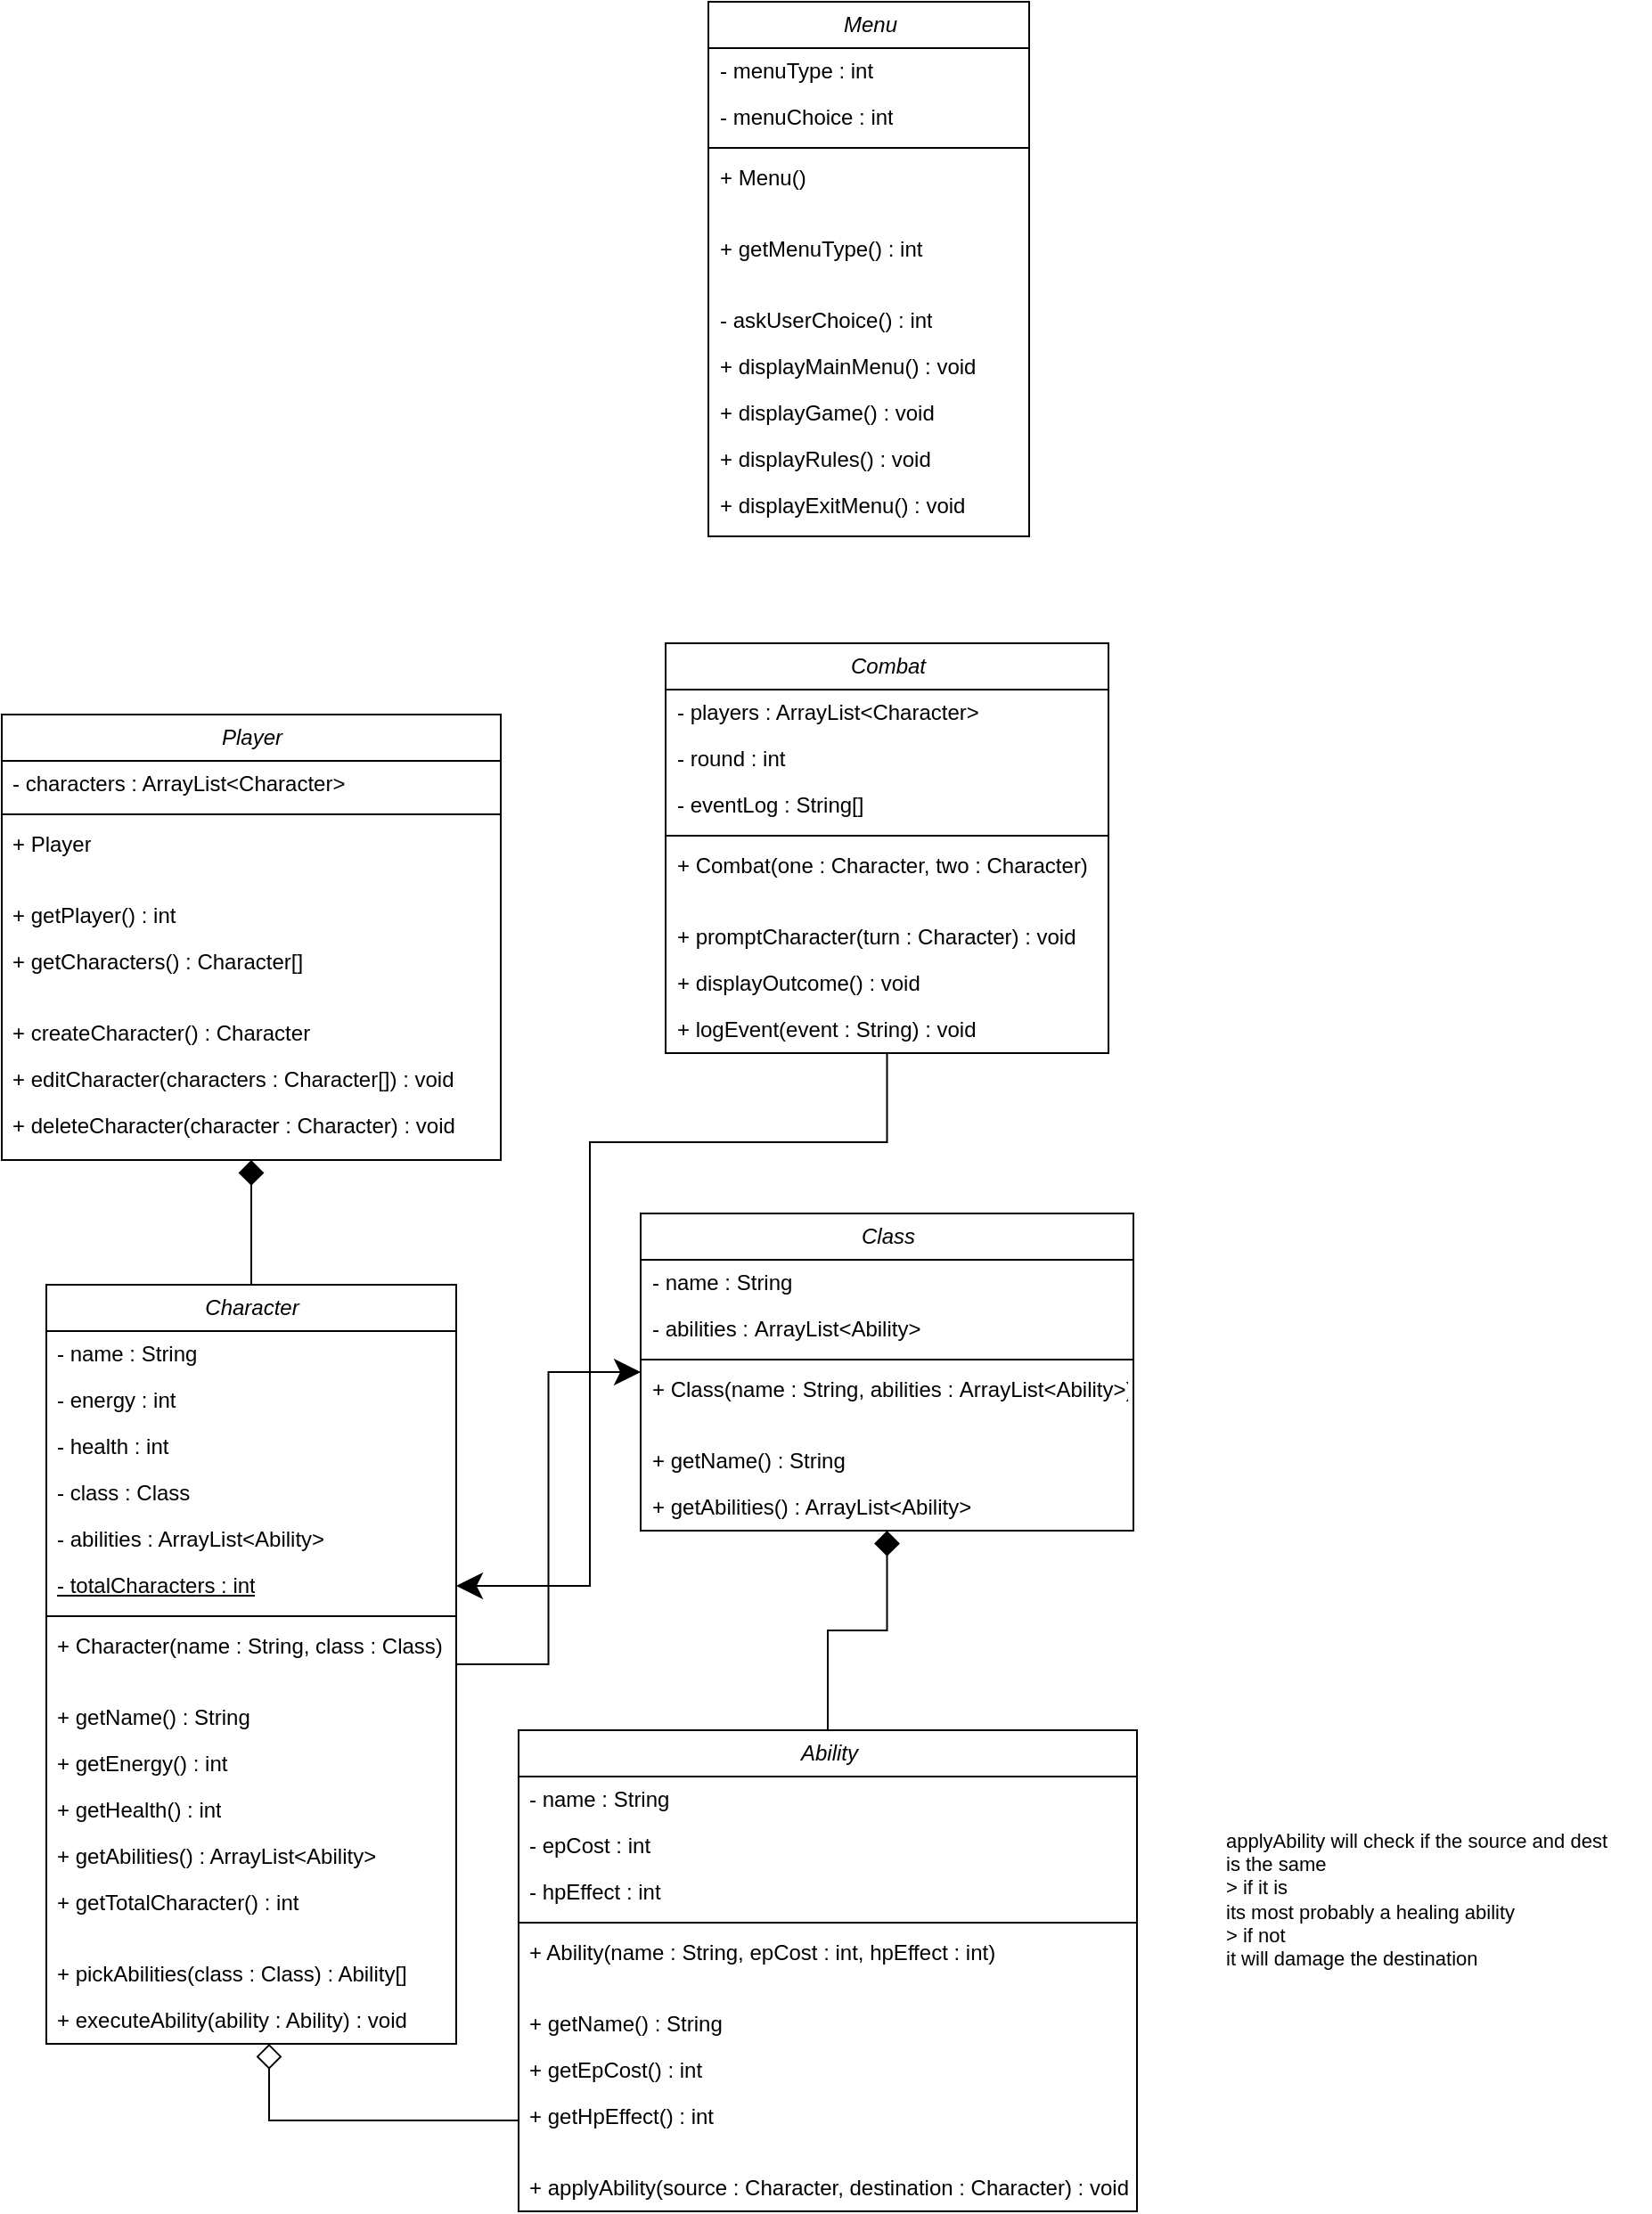 <mxfile>
    <diagram id="K1rMmRL0rkh2HzCnxtdd" name="06-16-25">
        <mxGraphModel dx="1175" dy="1925" grid="1" gridSize="10" guides="1" tooltips="1" connect="1" arrows="1" fold="1" page="1" pageScale="1" pageWidth="850" pageHeight="1100" math="0" shadow="0">
            <root>
                <mxCell id="0"/>
                <mxCell id="1" parent="0"/>
                <mxCell id="99" style="edgeStyle=orthogonalEdgeStyle;shape=connector;rounded=0;html=1;entryX=0;entryY=0.5;entryDx=0;entryDy=0;strokeColor=default;align=center;verticalAlign=middle;fontFamily=Helvetica;fontSize=11;fontColor=default;labelBackgroundColor=default;resizable=0;startSize=12;endArrow=none;endSize=12;startArrow=diamond;startFill=0;endFill=0;" parent="1" source="15" target="32" edge="1">
                    <mxGeometry relative="1" as="geometry">
                        <Array as="points">
                            <mxPoint x="500" y="469"/>
                        </Array>
                    </mxGeometry>
                </mxCell>
                <mxCell id="134" style="edgeStyle=orthogonalEdgeStyle;shape=connector;rounded=0;html=1;strokeColor=default;align=center;verticalAlign=middle;fontFamily=Helvetica;fontSize=12;fontColor=default;labelBorderColor=none;labelBackgroundColor=none;autosize=1;resizable=0;startSize=12;endArrow=classic;endSize=12;entryX=0;entryY=0.5;entryDx=0;entryDy=0;" parent="1" source="15" target="21" edge="1">
                    <mxGeometry relative="1" as="geometry">
                        <mxPoint x="675" y="70" as="targetPoint"/>
                    </mxGeometry>
                </mxCell>
                <mxCell id="15" value="Character" style="swimlane;fontStyle=2;align=center;verticalAlign=middle;childLayout=stackLayout;horizontal=1;startSize=26;horizontalStack=0;resizeParent=1;resizeLast=0;collapsible=1;marginBottom=0;rounded=0;shadow=0;strokeWidth=1;fontSize=12;fontFamily=Helvetica;textShadow=0;labelBorderColor=none;labelBackgroundColor=none;fontColor=default;html=1;" parent="1" vertex="1">
                    <mxGeometry x="375" width="230" height="426" as="geometry">
                        <mxRectangle x="720" y="447" width="160" height="26" as="alternateBounds"/>
                    </mxGeometry>
                </mxCell>
                <mxCell id="67" value="&lt;span style=&quot;color: rgb(0, 0, 0);&quot;&gt;- name : String&lt;/span&gt;" style="text;align=left;verticalAlign=middle;spacingLeft=4;spacingRight=4;overflow=hidden;rotatable=0;points=[[0,0.5],[1,0.5]];portConstraint=eastwest;fontSize=12;fontFamily=Helvetica;textShadow=0;labelBorderColor=none;labelBackgroundColor=none;fontColor=default;html=1;" parent="15" vertex="1">
                    <mxGeometry y="26" width="230" height="26" as="geometry"/>
                </mxCell>
                <mxCell id="38" value="- energy : int" style="text;align=left;verticalAlign=middle;spacingLeft=4;spacingRight=4;overflow=hidden;rotatable=0;points=[[0,0.5],[1,0.5]];portConstraint=eastwest;rounded=0;shadow=0;fontSize=12;fontFamily=Helvetica;textShadow=0;labelBorderColor=none;labelBackgroundColor=none;fontColor=default;html=1;" parent="15" vertex="1">
                    <mxGeometry y="52" width="230" height="26" as="geometry"/>
                </mxCell>
                <mxCell id="39" value="- health : int" style="text;align=left;verticalAlign=middle;spacingLeft=4;spacingRight=4;overflow=hidden;rotatable=0;points=[[0,0.5],[1,0.5]];portConstraint=eastwest;rounded=0;shadow=0;fontSize=12;fontFamily=Helvetica;textShadow=0;labelBorderColor=none;labelBackgroundColor=none;fontColor=default;html=1;" parent="15" vertex="1">
                    <mxGeometry y="78" width="230" height="26" as="geometry"/>
                </mxCell>
                <mxCell id="16" value="&lt;span style=&quot;color: rgb(0, 0, 0);&quot;&gt;- class : Class&lt;/span&gt;" style="text;align=left;verticalAlign=middle;spacingLeft=4;spacingRight=4;overflow=hidden;rotatable=0;points=[[0,0.5],[1,0.5]];portConstraint=eastwest;fontSize=12;fontFamily=Helvetica;textShadow=0;labelBorderColor=none;labelBackgroundColor=none;fontColor=default;html=1;" parent="15" vertex="1">
                    <mxGeometry y="104" width="230" height="26" as="geometry"/>
                </mxCell>
                <mxCell id="140" value="- abilities : ArrayList&amp;lt;Ability&amp;gt;" style="text;align=left;verticalAlign=middle;spacingLeft=4;spacingRight=4;overflow=hidden;rotatable=0;points=[[0,0.5],[1,0.5]];portConstraint=eastwest;rounded=0;shadow=0;fontSize=12;fontFamily=Helvetica;textShadow=0;labelBorderColor=none;labelBackgroundColor=none;fontColor=default;html=1;" parent="15" vertex="1">
                    <mxGeometry y="130" width="230" height="26" as="geometry"/>
                </mxCell>
                <mxCell id="17" value="- totalCharacters : int" style="text;align=left;verticalAlign=middle;spacingLeft=4;spacingRight=4;overflow=hidden;rotatable=0;points=[[0,0.5],[1,0.5]];portConstraint=eastwest;rounded=0;shadow=0;fontSize=12;fontFamily=Helvetica;textShadow=0;labelBorderColor=none;labelBackgroundColor=none;fontColor=default;html=1;fontStyle=4" parent="15" vertex="1">
                    <mxGeometry y="156" width="230" height="26" as="geometry"/>
                </mxCell>
                <mxCell id="18" value="" style="line;strokeWidth=1;align=left;verticalAlign=middle;spacingTop=-1;spacingLeft=3;spacingRight=3;rotatable=0;labelPosition=right;points=[];portConstraint=eastwest;fontSize=12;fontFamily=Helvetica;textShadow=0;labelBorderColor=none;labelBackgroundColor=none;fontColor=default;html=1;" parent="15" vertex="1">
                    <mxGeometry y="182" width="230" height="8" as="geometry"/>
                </mxCell>
                <mxCell id="19" value="+ Character(name : String, class : Class)" style="text;align=left;verticalAlign=middle;spacingLeft=4;spacingRight=4;overflow=hidden;rotatable=0;points=[[0,0.5],[1,0.5]];portConstraint=eastwest;fontSize=12;fontFamily=Helvetica;textShadow=0;labelBorderColor=none;labelBackgroundColor=none;fontColor=default;html=1;" parent="15" vertex="1">
                    <mxGeometry y="190" width="230" height="26" as="geometry"/>
                </mxCell>
                <mxCell id="74" value="" style="text;strokeColor=none;fillColor=none;align=left;verticalAlign=middle;spacingTop=-1;spacingLeft=4;spacingRight=4;rotatable=0;labelPosition=right;points=[];portConstraint=eastwest;" parent="15" vertex="1">
                    <mxGeometry y="216" width="230" height="14" as="geometry"/>
                </mxCell>
                <mxCell id="65" value="+ getName() : String" style="text;align=left;verticalAlign=middle;spacingLeft=4;spacingRight=4;overflow=hidden;rotatable=0;points=[[0,0.5],[1,0.5]];portConstraint=eastwest;fontSize=12;fontFamily=Helvetica;textShadow=0;labelBorderColor=none;labelBackgroundColor=none;fontColor=default;html=1;" parent="15" vertex="1">
                    <mxGeometry y="230" width="230" height="26" as="geometry"/>
                </mxCell>
                <mxCell id="59" value="+ getEnergy() : int" style="text;align=left;verticalAlign=middle;spacingLeft=4;spacingRight=4;overflow=hidden;rotatable=0;points=[[0,0.5],[1,0.5]];portConstraint=eastwest;fontSize=12;fontFamily=Helvetica;textShadow=0;labelBorderColor=none;labelBackgroundColor=none;fontColor=default;html=1;" parent="15" vertex="1">
                    <mxGeometry y="256" width="230" height="26" as="geometry"/>
                </mxCell>
                <mxCell id="61" value="+ getHealth() : int" style="text;align=left;verticalAlign=middle;spacingLeft=4;spacingRight=4;overflow=hidden;rotatable=0;points=[[0,0.5],[1,0.5]];portConstraint=eastwest;fontSize=12;fontFamily=Helvetica;textShadow=0;labelBorderColor=none;labelBackgroundColor=none;fontColor=default;html=1;" parent="15" vertex="1">
                    <mxGeometry y="282" width="230" height="26" as="geometry"/>
                </mxCell>
                <mxCell id="141" value="+ getAbilities() : ArrayList&amp;lt;Ability&amp;gt;" style="text;align=left;verticalAlign=middle;spacingLeft=4;spacingRight=4;overflow=hidden;rotatable=0;points=[[0,0.5],[1,0.5]];portConstraint=eastwest;fontSize=12;fontFamily=Helvetica;textShadow=0;labelBorderColor=none;labelBackgroundColor=none;fontColor=default;html=1;" parent="15" vertex="1">
                    <mxGeometry y="308" width="230" height="26" as="geometry"/>
                </mxCell>
                <mxCell id="60" value="+ getTotalCharacter() : int" style="text;align=left;verticalAlign=middle;spacingLeft=4;spacingRight=4;overflow=hidden;rotatable=0;points=[[0,0.5],[1,0.5]];portConstraint=eastwest;fontSize=12;fontFamily=Helvetica;textShadow=0;labelBorderColor=none;labelBackgroundColor=none;fontColor=default;html=1;" parent="15" vertex="1">
                    <mxGeometry y="334" width="230" height="26" as="geometry"/>
                </mxCell>
                <mxCell id="75" value="" style="text;strokeColor=none;fillColor=none;align=left;verticalAlign=middle;spacingTop=-1;spacingLeft=4;spacingRight=4;rotatable=0;labelPosition=right;points=[];portConstraint=eastwest;" parent="15" vertex="1">
                    <mxGeometry y="360" width="230" height="14" as="geometry"/>
                </mxCell>
                <mxCell id="57" value="+ pickAbilities(class : Class) : Ability[]" style="text;align=left;verticalAlign=middle;spacingLeft=4;spacingRight=4;overflow=hidden;rotatable=0;points=[[0,0.5],[1,0.5]];portConstraint=eastwest;fontSize=12;fontFamily=Helvetica;textShadow=0;labelBorderColor=none;labelBackgroundColor=none;fontColor=default;html=1;" parent="15" vertex="1">
                    <mxGeometry y="374" width="230" height="26" as="geometry"/>
                </mxCell>
                <mxCell id="93" value="+ executeAbility(ability : Ability) : void" style="text;align=left;verticalAlign=middle;spacingLeft=4;spacingRight=4;overflow=hidden;rotatable=0;points=[[0,0.5],[1,0.5]];portConstraint=eastwest;fontSize=12;fontFamily=Helvetica;textShadow=0;labelBorderColor=none;labelBackgroundColor=none;fontColor=default;html=1;" parent="15" vertex="1">
                    <mxGeometry y="400" width="230" height="26" as="geometry"/>
                </mxCell>
                <mxCell id="94" style="edgeStyle=orthogonalEdgeStyle;shape=connector;rounded=0;html=1;entryX=0.5;entryY=0;entryDx=0;entryDy=0;strokeColor=default;align=center;verticalAlign=middle;fontFamily=Helvetica;fontSize=11;fontColor=default;labelBackgroundColor=default;startSize=12;endArrow=none;endSize=12;startArrow=diamond;startFill=1;endFill=0;" parent="1" source="21" target="32" edge="1">
                    <mxGeometry relative="1" as="geometry"/>
                </mxCell>
                <mxCell id="21" value="Class" style="swimlane;fontStyle=2;align=center;verticalAlign=middle;childLayout=stackLayout;horizontal=1;startSize=26;horizontalStack=0;resizeParent=1;resizeLast=0;collapsible=1;marginBottom=0;rounded=0;shadow=0;strokeWidth=1;fontSize=12;fontFamily=Helvetica;textShadow=0;labelBorderColor=none;labelBackgroundColor=none;fontColor=default;html=1;" parent="1" vertex="1">
                    <mxGeometry x="708.5" y="-40" width="276.5" height="178" as="geometry">
                        <mxRectangle x="720" y="447" width="160" height="26" as="alternateBounds"/>
                    </mxGeometry>
                </mxCell>
                <mxCell id="22" value="- name : String" style="text;align=left;verticalAlign=middle;spacingLeft=4;spacingRight=4;overflow=hidden;rotatable=0;points=[[0,0.5],[1,0.5]];portConstraint=eastwest;fontSize=12;fontFamily=Helvetica;textShadow=0;labelBorderColor=none;labelBackgroundColor=none;fontColor=default;html=1;" parent="21" vertex="1">
                    <mxGeometry y="26" width="276.5" height="26" as="geometry"/>
                </mxCell>
                <mxCell id="23" value="- abilities :&amp;nbsp;&lt;span style=&quot;color: rgb(0, 0, 0);&quot;&gt;ArrayList&amp;lt;Ability&amp;gt;&lt;/span&gt;" style="text;align=left;verticalAlign=middle;spacingLeft=4;spacingRight=4;overflow=hidden;rotatable=0;points=[[0,0.5],[1,0.5]];portConstraint=eastwest;rounded=0;shadow=0;fontSize=12;fontFamily=Helvetica;textShadow=0;labelBorderColor=none;labelBackgroundColor=none;fontColor=default;html=1;" parent="21" vertex="1">
                    <mxGeometry y="52" width="276.5" height="26" as="geometry"/>
                </mxCell>
                <mxCell id="24" value="" style="line;strokeWidth=1;align=left;verticalAlign=middle;spacingTop=-1;spacingLeft=3;spacingRight=3;rotatable=0;labelPosition=right;points=[];portConstraint=eastwest;fontSize=12;fontFamily=Helvetica;textShadow=0;labelBorderColor=none;labelBackgroundColor=none;fontColor=default;html=1;" parent="21" vertex="1">
                    <mxGeometry y="78" width="276.5" height="8" as="geometry"/>
                </mxCell>
                <mxCell id="25" value="+ Class(name : String, abilities :&amp;nbsp;&lt;span style=&quot;color: rgb(0, 0, 0);&quot;&gt;ArrayList&amp;lt;Ability&amp;gt;&lt;/span&gt;)" style="text;align=left;verticalAlign=middle;spacingLeft=4;spacingRight=4;overflow=hidden;rotatable=0;points=[[0,0.5],[1,0.5]];portConstraint=eastwest;fontSize=12;fontFamily=Helvetica;textShadow=0;labelBorderColor=none;labelBackgroundColor=none;fontColor=default;html=1;" parent="21" vertex="1">
                    <mxGeometry y="86" width="276.5" height="26" as="geometry"/>
                </mxCell>
                <mxCell id="76" value="" style="text;strokeColor=none;fillColor=none;align=left;verticalAlign=middle;spacingTop=-1;spacingLeft=4;spacingRight=4;rotatable=0;labelPosition=right;points=[];portConstraint=eastwest;" parent="21" vertex="1">
                    <mxGeometry y="112" width="276.5" height="14" as="geometry"/>
                </mxCell>
                <mxCell id="26" value="+ getName() : String" style="text;align=left;verticalAlign=middle;spacingLeft=4;spacingRight=4;overflow=hidden;rotatable=0;points=[[0,0.5],[1,0.5]];portConstraint=eastwest;fontSize=12;fontFamily=Helvetica;textShadow=0;labelBorderColor=none;labelBackgroundColor=none;fontColor=default;html=1;" parent="21" vertex="1">
                    <mxGeometry y="126" width="276.5" height="26" as="geometry"/>
                </mxCell>
                <mxCell id="68" value="&lt;span style=&quot;color: rgb(0, 0, 0);&quot;&gt;+ getAbilities() : ArrayList&amp;lt;Ability&amp;gt;&lt;/span&gt;" style="text;align=left;verticalAlign=middle;spacingLeft=4;spacingRight=4;overflow=hidden;rotatable=0;points=[[0,0.5],[1,0.5]];portConstraint=eastwest;fontSize=12;fontFamily=Helvetica;textShadow=0;labelBorderColor=none;labelBackgroundColor=none;fontColor=default;html=1;" parent="21" vertex="1">
                    <mxGeometry y="152" width="276.5" height="26" as="geometry"/>
                </mxCell>
                <mxCell id="32" value="Ability" style="swimlane;fontStyle=2;align=center;verticalAlign=middle;childLayout=stackLayout;horizontal=1;startSize=26;horizontalStack=0;resizeParent=1;resizeLast=0;collapsible=1;marginBottom=0;rounded=0;shadow=0;strokeWidth=1;fontSize=12;fontFamily=Helvetica;textShadow=0;labelBorderColor=none;labelBackgroundColor=none;fontColor=default;html=1;" parent="1" vertex="1">
                    <mxGeometry x="640" y="250" width="347" height="270" as="geometry">
                        <mxRectangle x="720" y="447" width="160" height="26" as="alternateBounds"/>
                    </mxGeometry>
                </mxCell>
                <mxCell id="33" value="- name : String" style="text;align=left;verticalAlign=middle;spacingLeft=4;spacingRight=4;overflow=hidden;rotatable=0;points=[[0,0.5],[1,0.5]];portConstraint=eastwest;fontSize=12;fontFamily=Helvetica;textShadow=0;labelBorderColor=none;labelBackgroundColor=none;fontColor=default;html=1;" parent="32" vertex="1">
                    <mxGeometry y="26" width="347" height="26" as="geometry"/>
                </mxCell>
                <mxCell id="40" value="- epCost : int" style="text;align=left;verticalAlign=middle;spacingLeft=4;spacingRight=4;overflow=hidden;rotatable=0;points=[[0,0.5],[1,0.5]];portConstraint=eastwest;rounded=0;shadow=0;fontSize=12;fontFamily=Helvetica;textShadow=0;labelBorderColor=none;labelBackgroundColor=none;fontColor=default;html=1;" parent="32" vertex="1">
                    <mxGeometry y="52" width="347" height="26" as="geometry"/>
                </mxCell>
                <mxCell id="142" value="- hpEffect : int" style="text;align=left;verticalAlign=middle;spacingLeft=4;spacingRight=4;overflow=hidden;rotatable=0;points=[[0,0.5],[1,0.5]];portConstraint=eastwest;rounded=0;shadow=0;fontSize=12;fontFamily=Helvetica;textShadow=0;labelBorderColor=none;labelBackgroundColor=none;fontColor=default;html=1;" parent="32" vertex="1">
                    <mxGeometry y="78" width="347" height="26" as="geometry"/>
                </mxCell>
                <mxCell id="35" value="" style="line;strokeWidth=1;align=left;verticalAlign=middle;spacingTop=-1;spacingLeft=3;spacingRight=3;rotatable=0;labelPosition=right;points=[];portConstraint=eastwest;fontSize=12;fontFamily=Helvetica;textShadow=0;labelBorderColor=none;labelBackgroundColor=none;fontColor=default;html=1;" parent="32" vertex="1">
                    <mxGeometry y="104" width="347" height="8" as="geometry"/>
                </mxCell>
                <mxCell id="36" value="+ Ability(name : String, epCost : int, hpEffect : int)" style="text;align=left;verticalAlign=middle;spacingLeft=4;spacingRight=4;overflow=hidden;rotatable=0;points=[[0,0.5],[1,0.5]];portConstraint=eastwest;fontSize=12;fontFamily=Helvetica;textShadow=0;labelBorderColor=none;labelBackgroundColor=none;fontColor=default;html=1;" parent="32" vertex="1">
                    <mxGeometry y="112" width="347" height="26" as="geometry"/>
                </mxCell>
                <mxCell id="115" value="" style="text;strokeColor=none;fillColor=none;align=left;verticalAlign=middle;spacingTop=-1;spacingLeft=4;spacingRight=4;rotatable=0;labelPosition=right;points=[];portConstraint=eastwest;" parent="32" vertex="1">
                    <mxGeometry y="138" width="347" height="14" as="geometry"/>
                </mxCell>
                <mxCell id="42" value="+ getName() : String" style="text;align=left;verticalAlign=middle;spacingLeft=4;spacingRight=4;overflow=hidden;rotatable=0;points=[[0,0.5],[1,0.5]];portConstraint=eastwest;fontSize=12;fontFamily=Helvetica;textShadow=0;labelBorderColor=none;labelBackgroundColor=none;fontColor=default;html=1;" parent="32" vertex="1">
                    <mxGeometry y="152" width="347" height="26" as="geometry"/>
                </mxCell>
                <mxCell id="43" value="+ getEpCost() : int" style="text;align=left;verticalAlign=middle;spacingLeft=4;spacingRight=4;overflow=hidden;rotatable=0;points=[[0,0.5],[1,0.5]];portConstraint=eastwest;fontSize=12;fontFamily=Helvetica;textShadow=0;labelBorderColor=none;labelBackgroundColor=none;fontColor=default;html=1;" parent="32" vertex="1">
                    <mxGeometry y="178" width="347" height="26" as="geometry"/>
                </mxCell>
                <mxCell id="44" value="+ getHpEffect() : int" style="text;align=left;verticalAlign=middle;spacingLeft=4;spacingRight=4;overflow=hidden;rotatable=0;points=[[0,0.5],[1,0.5]];portConstraint=eastwest;fontSize=12;fontFamily=Helvetica;textShadow=0;labelBorderColor=none;labelBackgroundColor=none;fontColor=default;html=1;" parent="32" vertex="1">
                    <mxGeometry y="204" width="347" height="26" as="geometry"/>
                </mxCell>
                <mxCell id="109" value="" style="text;strokeColor=none;fillColor=none;align=left;verticalAlign=middle;spacingTop=-1;spacingLeft=4;spacingRight=4;rotatable=0;labelPosition=right;points=[];portConstraint=eastwest;" parent="32" vertex="1">
                    <mxGeometry y="230" width="347" height="14" as="geometry"/>
                </mxCell>
                <mxCell id="110" value="+ applyAbility(source : Character, destination : Character) : void" style="text;align=left;verticalAlign=middle;spacingLeft=4;spacingRight=4;overflow=hidden;rotatable=0;points=[[0,0.5],[1,0.5]];portConstraint=eastwest;fontSize=12;fontFamily=Helvetica;textShadow=0;labelBorderColor=none;labelBackgroundColor=none;fontColor=default;html=1;" parent="32" vertex="1">
                    <mxGeometry y="244" width="347" height="26" as="geometry"/>
                </mxCell>
                <mxCell id="112" style="edgeStyle=orthogonalEdgeStyle;shape=connector;rounded=0;html=1;entryX=0.5;entryY=0;entryDx=0;entryDy=0;strokeColor=default;align=center;verticalAlign=middle;fontFamily=Helvetica;fontSize=11;fontColor=default;labelBackgroundColor=default;resizable=0;startSize=12;endArrow=none;endSize=12;startArrow=diamond;startFill=1;endFill=0;" parent="1" source="45" target="15" edge="1">
                    <mxGeometry relative="1" as="geometry"/>
                </mxCell>
                <mxCell id="45" value="Player" style="swimlane;fontStyle=2;align=center;verticalAlign=middle;childLayout=stackLayout;horizontal=1;startSize=26;horizontalStack=0;resizeParent=1;resizeLast=0;collapsible=1;marginBottom=0;rounded=0;shadow=0;strokeWidth=1;fontSize=12;fontFamily=Helvetica;textShadow=0;labelBorderColor=none;labelBackgroundColor=none;fontColor=default;html=1;" parent="1" vertex="1">
                    <mxGeometry x="350" y="-320" width="280" height="250" as="geometry">
                        <mxRectangle x="720" y="447" width="160" height="26" as="alternateBounds"/>
                    </mxGeometry>
                </mxCell>
                <mxCell id="53" value="- characters : ArrayList&amp;lt;Character&amp;gt;" style="text;align=left;verticalAlign=middle;spacingLeft=4;spacingRight=4;overflow=hidden;rotatable=0;points=[[0,0.5],[1,0.5]];portConstraint=eastwest;fontSize=12;fontFamily=Helvetica;textShadow=0;labelBorderColor=none;labelBackgroundColor=none;fontColor=default;html=1;" parent="45" vertex="1">
                    <mxGeometry y="26" width="280" height="26" as="geometry"/>
                </mxCell>
                <mxCell id="50" value="" style="line;strokeWidth=1;align=left;verticalAlign=middle;spacingTop=-1;spacingLeft=3;spacingRight=3;rotatable=0;labelPosition=right;points=[];portConstraint=eastwest;fontSize=12;fontFamily=Helvetica;textShadow=0;labelBorderColor=none;labelBackgroundColor=none;fontColor=default;html=1;" parent="45" vertex="1">
                    <mxGeometry y="52" width="280" height="8" as="geometry"/>
                </mxCell>
                <mxCell id="69" value="+ Player" style="text;align=left;verticalAlign=middle;spacingLeft=4;spacingRight=4;overflow=hidden;rotatable=0;points=[[0,0.5],[1,0.5]];portConstraint=eastwest;fontSize=12;fontFamily=Helvetica;textShadow=0;labelBorderColor=none;labelBackgroundColor=none;fontColor=default;html=1;" parent="45" vertex="1">
                    <mxGeometry y="60" width="280" height="26" as="geometry"/>
                </mxCell>
                <mxCell id="77" value="" style="text;strokeColor=none;fillColor=none;align=left;verticalAlign=middle;spacingTop=-1;spacingLeft=4;spacingRight=4;rotatable=0;labelPosition=right;points=[];portConstraint=eastwest;" parent="45" vertex="1">
                    <mxGeometry y="86" width="280" height="14" as="geometry"/>
                </mxCell>
                <mxCell id="70" value="+ getPlayer() : int" style="text;align=left;verticalAlign=middle;spacingLeft=4;spacingRight=4;overflow=hidden;rotatable=0;points=[[0,0.5],[1,0.5]];portConstraint=eastwest;fontSize=12;fontFamily=Helvetica;textShadow=0;labelBorderColor=none;labelBackgroundColor=none;fontColor=default;html=1;" parent="45" vertex="1">
                    <mxGeometry y="100" width="280" height="26" as="geometry"/>
                </mxCell>
                <mxCell id="136" value="+ getCharacters() : Character[]" style="text;align=left;verticalAlign=middle;spacingLeft=4;spacingRight=4;overflow=hidden;rotatable=0;points=[[0,0.5],[1,0.5]];portConstraint=eastwest;fontSize=12;fontFamily=Helvetica;textShadow=0;labelBorderColor=none;labelBackgroundColor=none;fontColor=default;html=1;" parent="45" vertex="1">
                    <mxGeometry y="126" width="280" height="26" as="geometry"/>
                </mxCell>
                <mxCell id="113" value="" style="text;strokeColor=none;fillColor=none;align=left;verticalAlign=middle;spacingTop=-1;spacingLeft=4;spacingRight=4;rotatable=0;labelPosition=right;points=[];portConstraint=eastwest;" parent="45" vertex="1">
                    <mxGeometry y="152" width="280" height="14" as="geometry"/>
                </mxCell>
                <mxCell id="72" value="+ createCharacter() : Character" style="text;align=left;verticalAlign=middle;spacingLeft=4;spacingRight=4;overflow=hidden;rotatable=0;points=[[0,0.5],[1,0.5]];portConstraint=eastwest;fontSize=12;fontFamily=Helvetica;textShadow=0;labelBorderColor=none;labelBackgroundColor=none;fontColor=default;html=1;" parent="45" vertex="1">
                    <mxGeometry y="166" width="280" height="26" as="geometry"/>
                </mxCell>
                <mxCell id="73" value="&lt;span style=&quot;color: rgb(0, 0, 0);&quot;&gt;+ editCharacter(characters : Character[]) : void&lt;/span&gt;" style="text;align=left;verticalAlign=middle;spacingLeft=4;spacingRight=4;overflow=hidden;rotatable=0;points=[[0,0.5],[1,0.5]];portConstraint=eastwest;fontSize=12;fontFamily=Helvetica;textShadow=0;labelBorderColor=none;labelBackgroundColor=none;fontColor=default;html=1;" parent="45" vertex="1">
                    <mxGeometry y="192" width="280" height="26" as="geometry"/>
                </mxCell>
                <mxCell id="52" value="+ deleteCharacter(character : Character) : void" style="text;align=left;verticalAlign=middle;spacingLeft=4;spacingRight=4;overflow=hidden;rotatable=0;points=[[0,0.5],[1,0.5]];portConstraint=eastwest;fontSize=12;fontFamily=Helvetica;textShadow=0;labelBorderColor=none;labelBackgroundColor=none;fontColor=default;html=1;" parent="45" vertex="1">
                    <mxGeometry y="218" width="280" height="26" as="geometry"/>
                </mxCell>
                <mxCell id="151" style="edgeStyle=orthogonalEdgeStyle;shape=connector;rounded=0;html=1;strokeColor=default;align=center;verticalAlign=middle;fontFamily=Helvetica;fontSize=12;fontColor=default;labelBorderColor=none;labelBackgroundColor=none;autosize=1;resizable=0;startSize=12;endArrow=classic;endSize=12;" parent="1" source="78" target="17" edge="1">
                    <mxGeometry relative="1" as="geometry">
                        <Array as="points">
                            <mxPoint x="847" y="-80"/>
                            <mxPoint x="680" y="-80"/>
                            <mxPoint x="680" y="169"/>
                        </Array>
                    </mxGeometry>
                </mxCell>
                <mxCell id="78" value="Combat" style="swimlane;fontStyle=2;align=center;verticalAlign=middle;childLayout=stackLayout;horizontal=1;startSize=26;horizontalStack=0;resizeParent=1;resizeLast=0;collapsible=1;marginBottom=0;rounded=0;shadow=0;strokeWidth=1;fontSize=12;fontFamily=Helvetica;textShadow=0;labelBorderColor=none;labelBackgroundColor=none;fontColor=default;html=1;" parent="1" vertex="1">
                    <mxGeometry x="722.5" y="-360" width="248.5" height="230" as="geometry">
                        <mxRectangle x="720" y="447" width="160" height="26" as="alternateBounds"/>
                    </mxGeometry>
                </mxCell>
                <mxCell id="132" value="- players : ArrayList&amp;lt;Character&amp;gt;" style="text;align=left;verticalAlign=middle;spacingLeft=4;spacingRight=4;overflow=hidden;rotatable=0;points=[[0,0.5],[1,0.5]];portConstraint=eastwest;fontSize=12;fontFamily=Helvetica;textShadow=0;labelBorderColor=none;labelBackgroundColor=none;fontColor=default;html=1;" parent="78" vertex="1">
                    <mxGeometry y="26" width="248.5" height="26" as="geometry"/>
                </mxCell>
                <mxCell id="89" value="- round : int" style="text;align=left;verticalAlign=middle;spacingLeft=4;spacingRight=4;overflow=hidden;rotatable=0;points=[[0,0.5],[1,0.5]];portConstraint=eastwest;fontSize=12;fontFamily=Helvetica;textShadow=0;labelBorderColor=none;labelBackgroundColor=none;fontColor=default;html=1;" parent="78" vertex="1">
                    <mxGeometry y="52" width="248.5" height="26" as="geometry"/>
                </mxCell>
                <mxCell id="80" value="- eventLog : String[]" style="text;align=left;verticalAlign=middle;spacingLeft=4;spacingRight=4;overflow=hidden;rotatable=0;points=[[0,0.5],[1,0.5]];portConstraint=eastwest;fontSize=12;fontFamily=Helvetica;textShadow=0;labelBorderColor=none;labelBackgroundColor=none;fontColor=default;html=1;" parent="78" vertex="1">
                    <mxGeometry y="78" width="248.5" height="26" as="geometry"/>
                </mxCell>
                <mxCell id="81" value="" style="line;strokeWidth=1;align=left;verticalAlign=middle;spacingTop=-1;spacingLeft=3;spacingRight=3;rotatable=0;labelPosition=right;points=[];portConstraint=eastwest;fontSize=12;fontFamily=Helvetica;textShadow=0;labelBorderColor=none;labelBackgroundColor=none;fontColor=default;html=1;" parent="78" vertex="1">
                    <mxGeometry y="104" width="248.5" height="8" as="geometry"/>
                </mxCell>
                <mxCell id="82" value="+ Combat(one : Character, two : Character)" style="text;align=left;verticalAlign=middle;spacingLeft=4;spacingRight=4;overflow=hidden;rotatable=0;points=[[0,0.5],[1,0.5]];portConstraint=eastwest;fontSize=12;fontFamily=Helvetica;textShadow=0;labelBorderColor=none;labelBackgroundColor=none;fontColor=default;html=1;" parent="78" vertex="1">
                    <mxGeometry y="112" width="248.5" height="26" as="geometry"/>
                </mxCell>
                <mxCell id="83" value="" style="text;strokeColor=none;fillColor=none;align=left;verticalAlign=middle;spacingTop=-1;spacingLeft=4;spacingRight=4;rotatable=0;labelPosition=right;points=[];portConstraint=eastwest;" parent="78" vertex="1">
                    <mxGeometry y="138" width="248.5" height="14" as="geometry"/>
                </mxCell>
                <mxCell id="84" value="+ promptCharacter(turn : Character) : void" style="text;align=left;verticalAlign=middle;spacingLeft=4;spacingRight=4;overflow=hidden;rotatable=0;points=[[0,0.5],[1,0.5]];portConstraint=eastwest;fontSize=12;fontFamily=Helvetica;textShadow=0;labelBorderColor=none;labelBackgroundColor=none;fontColor=default;html=1;" parent="78" vertex="1">
                    <mxGeometry y="152" width="248.5" height="26" as="geometry"/>
                </mxCell>
                <mxCell id="90" value="+ displayOutcome() : void" style="text;align=left;verticalAlign=middle;spacingLeft=4;spacingRight=4;overflow=hidden;rotatable=0;points=[[0,0.5],[1,0.5]];portConstraint=eastwest;fontSize=12;fontFamily=Helvetica;textShadow=0;labelBorderColor=none;labelBackgroundColor=none;fontColor=default;html=1;" parent="78" vertex="1">
                    <mxGeometry y="178" width="248.5" height="26" as="geometry"/>
                </mxCell>
                <mxCell id="133" value="+ logEvent(event : String) : void" style="text;align=left;verticalAlign=middle;spacingLeft=4;spacingRight=4;overflow=hidden;rotatable=0;points=[[0,0.5],[1,0.5]];portConstraint=eastwest;fontSize=12;fontFamily=Helvetica;textShadow=0;labelBorderColor=none;labelBackgroundColor=none;fontColor=default;html=1;" parent="78" vertex="1">
                    <mxGeometry y="204" width="248.5" height="26" as="geometry"/>
                </mxCell>
                <mxCell id="116" value="applyAbility will check if the source and dest&lt;div&gt;is the same&lt;/div&gt;&lt;div&gt;&amp;gt; if it is&lt;/div&gt;&lt;div&gt;its most probably a healing ability&lt;/div&gt;&lt;div&gt;&amp;gt; if not&lt;/div&gt;&lt;div&gt;it will damage the destination&lt;/div&gt;" style="text;html=1;align=left;verticalAlign=middle;resizable=0;points=[];autosize=1;strokeColor=none;fillColor=none;fontFamily=Helvetica;fontSize=11;fontColor=default;labelBackgroundColor=default;" parent="1" vertex="1">
                    <mxGeometry x="1035" y="300" width="240" height="90" as="geometry"/>
                </mxCell>
                <mxCell id="117" value="Menu" style="swimlane;fontStyle=2;align=center;verticalAlign=middle;childLayout=stackLayout;horizontal=1;startSize=26;horizontalStack=0;resizeParent=1;resizeLast=0;collapsible=1;marginBottom=0;rounded=0;shadow=0;strokeWidth=1;fontSize=12;fontFamily=Helvetica;textShadow=0;labelBorderColor=none;labelBackgroundColor=none;fontColor=default;html=1;" parent="1" vertex="1">
                    <mxGeometry x="746.5" y="-720" width="180" height="300" as="geometry">
                        <mxRectangle x="720" y="447" width="160" height="26" as="alternateBounds"/>
                    </mxGeometry>
                </mxCell>
                <mxCell id="144" value="- menuType : int" style="text;align=left;verticalAlign=middle;spacingLeft=4;spacingRight=4;overflow=hidden;rotatable=0;points=[[0,0.5],[1,0.5]];portConstraint=eastwest;fontSize=12;fontFamily=Helvetica;textShadow=0;labelBorderColor=none;labelBackgroundColor=none;fontColor=default;html=1;" parent="117" vertex="1">
                    <mxGeometry y="26" width="180" height="26" as="geometry"/>
                </mxCell>
                <mxCell id="118" value="- menuChoice : int" style="text;align=left;verticalAlign=middle;spacingLeft=4;spacingRight=4;overflow=hidden;rotatable=0;points=[[0,0.5],[1,0.5]];portConstraint=eastwest;fontSize=12;fontFamily=Helvetica;textShadow=0;labelBorderColor=none;labelBackgroundColor=none;fontColor=default;html=1;" parent="117" vertex="1">
                    <mxGeometry y="52" width="180" height="26" as="geometry"/>
                </mxCell>
                <mxCell id="121" value="" style="line;strokeWidth=1;align=left;verticalAlign=middle;spacingTop=-1;spacingLeft=3;spacingRight=3;rotatable=0;labelPosition=right;points=[];portConstraint=eastwest;fontSize=12;fontFamily=Helvetica;textShadow=0;labelBorderColor=none;labelBackgroundColor=none;fontColor=default;html=1;" parent="117" vertex="1">
                    <mxGeometry y="78" width="180" height="8" as="geometry"/>
                </mxCell>
                <mxCell id="122" value="+ Menu()" style="text;align=left;verticalAlign=middle;spacingLeft=4;spacingRight=4;overflow=hidden;rotatable=0;points=[[0,0.5],[1,0.5]];portConstraint=eastwest;fontSize=12;fontFamily=Helvetica;textShadow=0;labelBorderColor=none;labelBackgroundColor=none;fontColor=default;html=1;" parent="117" vertex="1">
                    <mxGeometry y="86" width="180" height="26" as="geometry"/>
                </mxCell>
                <mxCell id="123" value="" style="text;strokeColor=none;fillColor=none;align=left;verticalAlign=middle;spacingTop=-1;spacingLeft=4;spacingRight=4;rotatable=0;labelPosition=right;points=[];portConstraint=eastwest;" parent="117" vertex="1">
                    <mxGeometry y="112" width="180" height="14" as="geometry"/>
                </mxCell>
                <mxCell id="145" value="+ getMenuType() : int" style="text;align=left;verticalAlign=middle;spacingLeft=4;spacingRight=4;overflow=hidden;rotatable=0;points=[[0,0.5],[1,0.5]];portConstraint=eastwest;fontSize=12;fontFamily=Helvetica;textShadow=0;labelBorderColor=none;labelBackgroundColor=none;fontColor=default;html=1;" parent="117" vertex="1">
                    <mxGeometry y="126" width="180" height="26" as="geometry"/>
                </mxCell>
                <mxCell id="138" value="" style="text;strokeColor=none;fillColor=none;align=left;verticalAlign=middle;spacingTop=-1;spacingLeft=4;spacingRight=4;rotatable=0;labelPosition=right;points=[];portConstraint=eastwest;" parent="117" vertex="1">
                    <mxGeometry y="152" width="180" height="14" as="geometry"/>
                </mxCell>
                <mxCell id="124" value="- askUserChoice() : int" style="text;align=left;verticalAlign=middle;spacingLeft=4;spacingRight=4;overflow=hidden;rotatable=0;points=[[0,0.5],[1,0.5]];portConstraint=eastwest;fontSize=12;fontFamily=Helvetica;textShadow=0;labelBorderColor=none;labelBackgroundColor=none;fontColor=default;html=1;" parent="117" vertex="1">
                    <mxGeometry y="166" width="180" height="26" as="geometry"/>
                </mxCell>
                <mxCell id="143" value="+ displayMainMenu() : void" style="text;align=left;verticalAlign=middle;spacingLeft=4;spacingRight=4;overflow=hidden;rotatable=0;points=[[0,0.5],[1,0.5]];portConstraint=eastwest;fontSize=12;fontFamily=Helvetica;textShadow=0;labelBorderColor=none;labelBackgroundColor=none;fontColor=default;html=1;" parent="117" vertex="1">
                    <mxGeometry y="192" width="180" height="26" as="geometry"/>
                </mxCell>
                <mxCell id="126" value="+ displayGame() : void" style="text;align=left;verticalAlign=middle;spacingLeft=4;spacingRight=4;overflow=hidden;rotatable=0;points=[[0,0.5],[1,0.5]];portConstraint=eastwest;fontSize=12;fontFamily=Helvetica;textShadow=0;labelBorderColor=none;labelBackgroundColor=none;fontColor=default;html=1;" parent="117" vertex="1">
                    <mxGeometry y="218" width="180" height="26" as="geometry"/>
                </mxCell>
                <mxCell id="137" value="+ displayRules() : void" style="text;align=left;verticalAlign=middle;spacingLeft=4;spacingRight=4;overflow=hidden;rotatable=0;points=[[0,0.5],[1,0.5]];portConstraint=eastwest;fontSize=12;fontFamily=Helvetica;textShadow=0;labelBorderColor=none;labelBackgroundColor=none;fontColor=default;html=1;" parent="117" vertex="1">
                    <mxGeometry y="244" width="180" height="26" as="geometry"/>
                </mxCell>
                <mxCell id="127" value="+ displayExitMenu() : void" style="text;align=left;verticalAlign=middle;spacingLeft=4;spacingRight=4;overflow=hidden;rotatable=0;points=[[0,0.5],[1,0.5]];portConstraint=eastwest;fontSize=12;fontFamily=Helvetica;textShadow=0;labelBorderColor=none;labelBackgroundColor=none;fontColor=default;html=1;" parent="117" vertex="1">
                    <mxGeometry y="270" width="180" height="26" as="geometry"/>
                </mxCell>
            </root>
        </mxGraphModel>
    </diagram>
    <diagram id="N8MjafS38StKLijx1sAe" name="06-22-25">
        <mxGraphModel dx="2657" dy="4950" grid="1" gridSize="10" guides="1" tooltips="1" connect="1" arrows="1" fold="1" page="1" pageScale="1" pageWidth="850" pageHeight="1100" math="0" shadow="0">
            <root>
                <mxCell id="0"/>
                <mxCell id="1" parent="0"/>
                <mxCell id="VjN-WyNvolzZYVr7H7q2-3" value="Character" style="swimlane;fontStyle=2;align=center;verticalAlign=middle;childLayout=stackLayout;horizontal=1;startSize=26;horizontalStack=0;resizeParent=1;resizeLast=0;collapsible=1;marginBottom=0;rounded=0;shadow=0;strokeWidth=1;fontSize=12;fontFamily=Helvetica;textShadow=0;labelBorderColor=none;labelBackgroundColor=none;fontColor=default;html=1;" parent="1" vertex="1">
                    <mxGeometry x="375" width="230" height="426" as="geometry">
                        <mxRectangle x="720" y="447" width="160" height="26" as="alternateBounds"/>
                    </mxGeometry>
                </mxCell>
                <mxCell id="VjN-WyNvolzZYVr7H7q2-4" value="&lt;span style=&quot;color: rgb(0, 0, 0);&quot;&gt;- name : String&lt;/span&gt;" style="text;align=left;verticalAlign=middle;spacingLeft=4;spacingRight=4;overflow=hidden;rotatable=0;points=[[0,0.5],[1,0.5]];portConstraint=eastwest;fontSize=12;fontFamily=Helvetica;textShadow=0;labelBorderColor=none;labelBackgroundColor=none;fontColor=default;html=1;" parent="VjN-WyNvolzZYVr7H7q2-3" vertex="1">
                    <mxGeometry y="26" width="230" height="26" as="geometry"/>
                </mxCell>
                <mxCell id="VjN-WyNvolzZYVr7H7q2-5" value="- energy : int" style="text;align=left;verticalAlign=middle;spacingLeft=4;spacingRight=4;overflow=hidden;rotatable=0;points=[[0,0.5],[1,0.5]];portConstraint=eastwest;rounded=0;shadow=0;fontSize=12;fontFamily=Helvetica;textShadow=0;labelBorderColor=none;labelBackgroundColor=none;fontColor=default;html=1;" parent="VjN-WyNvolzZYVr7H7q2-3" vertex="1">
                    <mxGeometry y="52" width="230" height="26" as="geometry"/>
                </mxCell>
                <mxCell id="VjN-WyNvolzZYVr7H7q2-6" value="- health : int" style="text;align=left;verticalAlign=middle;spacingLeft=4;spacingRight=4;overflow=hidden;rotatable=0;points=[[0,0.5],[1,0.5]];portConstraint=eastwest;rounded=0;shadow=0;fontSize=12;fontFamily=Helvetica;textShadow=0;labelBorderColor=none;labelBackgroundColor=none;fontColor=default;html=1;" parent="VjN-WyNvolzZYVr7H7q2-3" vertex="1">
                    <mxGeometry y="78" width="230" height="26" as="geometry"/>
                </mxCell>
                <mxCell id="VjN-WyNvolzZYVr7H7q2-7" value="&lt;span style=&quot;color: rgb(0, 0, 0);&quot;&gt;- class : Class&lt;/span&gt;" style="text;align=left;verticalAlign=middle;spacingLeft=4;spacingRight=4;overflow=hidden;rotatable=0;points=[[0,0.5],[1,0.5]];portConstraint=eastwest;fontSize=12;fontFamily=Helvetica;textShadow=0;labelBorderColor=none;labelBackgroundColor=none;fontColor=default;html=1;" parent="VjN-WyNvolzZYVr7H7q2-3" vertex="1">
                    <mxGeometry y="104" width="230" height="26" as="geometry"/>
                </mxCell>
                <mxCell id="VjN-WyNvolzZYVr7H7q2-8" value="- abilities : ArrayList&amp;lt;Ability&amp;gt;" style="text;align=left;verticalAlign=middle;spacingLeft=4;spacingRight=4;overflow=hidden;rotatable=0;points=[[0,0.5],[1,0.5]];portConstraint=eastwest;rounded=0;shadow=0;fontSize=12;fontFamily=Helvetica;textShadow=0;labelBorderColor=none;labelBackgroundColor=none;fontColor=default;html=1;" parent="VjN-WyNvolzZYVr7H7q2-3" vertex="1">
                    <mxGeometry y="130" width="230" height="26" as="geometry"/>
                </mxCell>
                <mxCell id="VjN-WyNvolzZYVr7H7q2-9" value="- totalCharacters : int" style="text;align=left;verticalAlign=middle;spacingLeft=4;spacingRight=4;overflow=hidden;rotatable=0;points=[[0,0.5],[1,0.5]];portConstraint=eastwest;rounded=0;shadow=0;fontSize=12;fontFamily=Helvetica;textShadow=0;labelBorderColor=none;labelBackgroundColor=none;fontColor=default;html=1;fontStyle=4" parent="VjN-WyNvolzZYVr7H7q2-3" vertex="1">
                    <mxGeometry y="156" width="230" height="26" as="geometry"/>
                </mxCell>
                <mxCell id="VjN-WyNvolzZYVr7H7q2-10" value="" style="line;strokeWidth=1;align=left;verticalAlign=middle;spacingTop=-1;spacingLeft=3;spacingRight=3;rotatable=0;labelPosition=right;points=[];portConstraint=eastwest;fontSize=12;fontFamily=Helvetica;textShadow=0;labelBorderColor=none;labelBackgroundColor=none;fontColor=default;html=1;" parent="VjN-WyNvolzZYVr7H7q2-3" vertex="1">
                    <mxGeometry y="182" width="230" height="8" as="geometry"/>
                </mxCell>
                <mxCell id="VjN-WyNvolzZYVr7H7q2-11" value="+ Character(name : String, class : Class)" style="text;align=left;verticalAlign=middle;spacingLeft=4;spacingRight=4;overflow=hidden;rotatable=0;points=[[0,0.5],[1,0.5]];portConstraint=eastwest;fontSize=12;fontFamily=Helvetica;textShadow=0;labelBorderColor=none;labelBackgroundColor=none;fontColor=default;html=1;" parent="VjN-WyNvolzZYVr7H7q2-3" vertex="1">
                    <mxGeometry y="190" width="230" height="26" as="geometry"/>
                </mxCell>
                <mxCell id="VjN-WyNvolzZYVr7H7q2-12" value="" style="text;strokeColor=none;fillColor=none;align=left;verticalAlign=middle;spacingTop=-1;spacingLeft=4;spacingRight=4;rotatable=0;labelPosition=right;points=[];portConstraint=eastwest;" parent="VjN-WyNvolzZYVr7H7q2-3" vertex="1">
                    <mxGeometry y="216" width="230" height="14" as="geometry"/>
                </mxCell>
                <mxCell id="VjN-WyNvolzZYVr7H7q2-13" value="+ getName() : String" style="text;align=left;verticalAlign=middle;spacingLeft=4;spacingRight=4;overflow=hidden;rotatable=0;points=[[0,0.5],[1,0.5]];portConstraint=eastwest;fontSize=12;fontFamily=Helvetica;textShadow=0;labelBorderColor=none;labelBackgroundColor=none;fontColor=default;html=1;" parent="VjN-WyNvolzZYVr7H7q2-3" vertex="1">
                    <mxGeometry y="230" width="230" height="26" as="geometry"/>
                </mxCell>
                <mxCell id="VjN-WyNvolzZYVr7H7q2-14" value="+ getEnergy() : int" style="text;align=left;verticalAlign=middle;spacingLeft=4;spacingRight=4;overflow=hidden;rotatable=0;points=[[0,0.5],[1,0.5]];portConstraint=eastwest;fontSize=12;fontFamily=Helvetica;textShadow=0;labelBorderColor=none;labelBackgroundColor=none;fontColor=default;html=1;" parent="VjN-WyNvolzZYVr7H7q2-3" vertex="1">
                    <mxGeometry y="256" width="230" height="26" as="geometry"/>
                </mxCell>
                <mxCell id="VjN-WyNvolzZYVr7H7q2-15" value="+ getHealth() : int" style="text;align=left;verticalAlign=middle;spacingLeft=4;spacingRight=4;overflow=hidden;rotatable=0;points=[[0,0.5],[1,0.5]];portConstraint=eastwest;fontSize=12;fontFamily=Helvetica;textShadow=0;labelBorderColor=none;labelBackgroundColor=none;fontColor=default;html=1;" parent="VjN-WyNvolzZYVr7H7q2-3" vertex="1">
                    <mxGeometry y="282" width="230" height="26" as="geometry"/>
                </mxCell>
                <mxCell id="VjN-WyNvolzZYVr7H7q2-16" value="+ getAbilities() : ArrayList&amp;lt;Ability&amp;gt;" style="text;align=left;verticalAlign=middle;spacingLeft=4;spacingRight=4;overflow=hidden;rotatable=0;points=[[0,0.5],[1,0.5]];portConstraint=eastwest;fontSize=12;fontFamily=Helvetica;textShadow=0;labelBorderColor=none;labelBackgroundColor=none;fontColor=default;html=1;" parent="VjN-WyNvolzZYVr7H7q2-3" vertex="1">
                    <mxGeometry y="308" width="230" height="26" as="geometry"/>
                </mxCell>
                <mxCell id="VjN-WyNvolzZYVr7H7q2-17" value="+ getTotalCharacter() : int" style="text;align=left;verticalAlign=middle;spacingLeft=4;spacingRight=4;overflow=hidden;rotatable=0;points=[[0,0.5],[1,0.5]];portConstraint=eastwest;fontSize=12;fontFamily=Helvetica;textShadow=0;labelBorderColor=none;labelBackgroundColor=none;fontColor=default;html=1;" parent="VjN-WyNvolzZYVr7H7q2-3" vertex="1">
                    <mxGeometry y="334" width="230" height="26" as="geometry"/>
                </mxCell>
                <mxCell id="VjN-WyNvolzZYVr7H7q2-18" value="" style="text;strokeColor=none;fillColor=none;align=left;verticalAlign=middle;spacingTop=-1;spacingLeft=4;spacingRight=4;rotatable=0;labelPosition=right;points=[];portConstraint=eastwest;" parent="VjN-WyNvolzZYVr7H7q2-3" vertex="1">
                    <mxGeometry y="360" width="230" height="14" as="geometry"/>
                </mxCell>
                <mxCell id="VjN-WyNvolzZYVr7H7q2-19" value="+ pickAbilities(class : Class) : Ability[]" style="text;align=left;verticalAlign=middle;spacingLeft=4;spacingRight=4;overflow=hidden;rotatable=0;points=[[0,0.5],[1,0.5]];portConstraint=eastwest;fontSize=12;fontFamily=Helvetica;textShadow=0;labelBorderColor=none;labelBackgroundColor=none;fontColor=default;html=1;" parent="VjN-WyNvolzZYVr7H7q2-3" vertex="1">
                    <mxGeometry y="374" width="230" height="26" as="geometry"/>
                </mxCell>
                <mxCell id="VjN-WyNvolzZYVr7H7q2-20" value="+ executeAbility(ability : Ability) : void" style="text;align=left;verticalAlign=middle;spacingLeft=4;spacingRight=4;overflow=hidden;rotatable=0;points=[[0,0.5],[1,0.5]];portConstraint=eastwest;fontSize=12;fontFamily=Helvetica;textShadow=0;labelBorderColor=none;labelBackgroundColor=none;fontColor=default;html=1;" parent="VjN-WyNvolzZYVr7H7q2-3" vertex="1">
                    <mxGeometry y="400" width="230" height="26" as="geometry"/>
                </mxCell>
                <mxCell id="VjN-WyNvolzZYVr7H7q2-22" value="Class" style="swimlane;fontStyle=2;align=center;verticalAlign=middle;childLayout=stackLayout;horizontal=1;startSize=26;horizontalStack=0;resizeParent=1;resizeLast=0;collapsible=1;marginBottom=0;rounded=0;shadow=0;strokeWidth=1;fontSize=12;fontFamily=Helvetica;textShadow=0;labelBorderColor=none;labelBackgroundColor=none;fontColor=default;html=1;" parent="1" vertex="1">
                    <mxGeometry x="683.5" y="-40" width="276.5" height="178" as="geometry">
                        <mxRectangle x="720" y="447" width="160" height="26" as="alternateBounds"/>
                    </mxGeometry>
                </mxCell>
                <mxCell id="VjN-WyNvolzZYVr7H7q2-23" value="- name : String" style="text;align=left;verticalAlign=middle;spacingLeft=4;spacingRight=4;overflow=hidden;rotatable=0;points=[[0,0.5],[1,0.5]];portConstraint=eastwest;fontSize=12;fontFamily=Helvetica;textShadow=0;labelBorderColor=none;labelBackgroundColor=none;fontColor=default;html=1;" parent="VjN-WyNvolzZYVr7H7q2-22" vertex="1">
                    <mxGeometry y="26" width="276.5" height="26" as="geometry"/>
                </mxCell>
                <mxCell id="VjN-WyNvolzZYVr7H7q2-24" value="- abilities :&amp;nbsp;&lt;span style=&quot;color: rgb(0, 0, 0);&quot;&gt;ArrayList&amp;lt;Ability&amp;gt;&lt;/span&gt;" style="text;align=left;verticalAlign=middle;spacingLeft=4;spacingRight=4;overflow=hidden;rotatable=0;points=[[0,0.5],[1,0.5]];portConstraint=eastwest;rounded=0;shadow=0;fontSize=12;fontFamily=Helvetica;textShadow=0;labelBorderColor=none;labelBackgroundColor=none;fontColor=default;html=1;" parent="VjN-WyNvolzZYVr7H7q2-22" vertex="1">
                    <mxGeometry y="52" width="276.5" height="26" as="geometry"/>
                </mxCell>
                <mxCell id="VjN-WyNvolzZYVr7H7q2-25" value="" style="line;strokeWidth=1;align=left;verticalAlign=middle;spacingTop=-1;spacingLeft=3;spacingRight=3;rotatable=0;labelPosition=right;points=[];portConstraint=eastwest;fontSize=12;fontFamily=Helvetica;textShadow=0;labelBorderColor=none;labelBackgroundColor=none;fontColor=default;html=1;" parent="VjN-WyNvolzZYVr7H7q2-22" vertex="1">
                    <mxGeometry y="78" width="276.5" height="8" as="geometry"/>
                </mxCell>
                <mxCell id="VjN-WyNvolzZYVr7H7q2-26" value="+ Class(name : String, abilities :&amp;nbsp;&lt;span style=&quot;color: rgb(0, 0, 0);&quot;&gt;ArrayList&amp;lt;Ability&amp;gt;&lt;/span&gt;)" style="text;align=left;verticalAlign=middle;spacingLeft=4;spacingRight=4;overflow=hidden;rotatable=0;points=[[0,0.5],[1,0.5]];portConstraint=eastwest;fontSize=12;fontFamily=Helvetica;textShadow=0;labelBorderColor=none;labelBackgroundColor=none;fontColor=default;html=1;" parent="VjN-WyNvolzZYVr7H7q2-22" vertex="1">
                    <mxGeometry y="86" width="276.5" height="26" as="geometry"/>
                </mxCell>
                <mxCell id="VjN-WyNvolzZYVr7H7q2-27" value="" style="text;strokeColor=none;fillColor=none;align=left;verticalAlign=middle;spacingTop=-1;spacingLeft=4;spacingRight=4;rotatable=0;labelPosition=right;points=[];portConstraint=eastwest;" parent="VjN-WyNvolzZYVr7H7q2-22" vertex="1">
                    <mxGeometry y="112" width="276.5" height="14" as="geometry"/>
                </mxCell>
                <mxCell id="VjN-WyNvolzZYVr7H7q2-28" value="+ getName() : String" style="text;align=left;verticalAlign=middle;spacingLeft=4;spacingRight=4;overflow=hidden;rotatable=0;points=[[0,0.5],[1,0.5]];portConstraint=eastwest;fontSize=12;fontFamily=Helvetica;textShadow=0;labelBorderColor=none;labelBackgroundColor=none;fontColor=default;html=1;" parent="VjN-WyNvolzZYVr7H7q2-22" vertex="1">
                    <mxGeometry y="126" width="276.5" height="26" as="geometry"/>
                </mxCell>
                <mxCell id="VjN-WyNvolzZYVr7H7q2-29" value="&lt;span style=&quot;color: rgb(0, 0, 0);&quot;&gt;+ getAbilities() : ArrayList&amp;lt;Ability&amp;gt;&lt;/span&gt;" style="text;align=left;verticalAlign=middle;spacingLeft=4;spacingRight=4;overflow=hidden;rotatable=0;points=[[0,0.5],[1,0.5]];portConstraint=eastwest;fontSize=12;fontFamily=Helvetica;textShadow=0;labelBorderColor=none;labelBackgroundColor=none;fontColor=default;html=1;" parent="VjN-WyNvolzZYVr7H7q2-22" vertex="1">
                    <mxGeometry y="152" width="276.5" height="26" as="geometry"/>
                </mxCell>
                <mxCell id="VjN-WyNvolzZYVr7H7q2-30" value="Ability" style="swimlane;fontStyle=2;align=center;verticalAlign=middle;childLayout=stackLayout;horizontal=1;startSize=26;horizontalStack=0;resizeParent=1;resizeLast=0;collapsible=1;marginBottom=0;rounded=0;shadow=0;strokeWidth=1;fontSize=12;fontFamily=Helvetica;textShadow=0;labelBorderColor=none;labelBackgroundColor=none;fontColor=default;html=1;" parent="1" vertex="1">
                    <mxGeometry x="680" y="176" width="550" height="374" as="geometry">
                        <mxRectangle x="720" y="447" width="160" height="26" as="alternateBounds"/>
                    </mxGeometry>
                </mxCell>
                <mxCell id="VjN-WyNvolzZYVr7H7q2-31" value="- NAME : AbilityName" style="text;align=left;verticalAlign=middle;spacingLeft=4;spacingRight=4;overflow=hidden;rotatable=0;points=[[0,0.5],[1,0.5]];portConstraint=eastwest;fontSize=12;fontFamily=Helvetica;textShadow=0;labelBorderColor=none;labelBackgroundColor=none;fontColor=default;html=1;" parent="VjN-WyNvolzZYVr7H7q2-30" vertex="1">
                    <mxGeometry y="26" width="550" height="26" as="geometry"/>
                </mxCell>
                <mxCell id="VjN-WyNvolzZYVr7H7q2-32" value="- DESCRIPTION : AbilityDescription" style="text;align=left;verticalAlign=middle;spacingLeft=4;spacingRight=4;overflow=hidden;rotatable=0;points=[[0,0.5],[1,0.5]];portConstraint=eastwest;rounded=0;shadow=0;fontSize=12;fontFamily=Helvetica;textShadow=0;labelBorderColor=none;labelBackgroundColor=none;fontColor=default;html=1;" parent="VjN-WyNvolzZYVr7H7q2-30" vertex="1">
                    <mxGeometry y="52" width="550" height="26" as="geometry"/>
                </mxCell>
                <mxCell id="VjN-WyNvolzZYVr7H7q2-33" value="- EP_COST : int" style="text;align=left;verticalAlign=middle;spacingLeft=4;spacingRight=4;overflow=hidden;rotatable=0;points=[[0,0.5],[1,0.5]];portConstraint=eastwest;rounded=0;shadow=0;fontSize=12;fontFamily=Helvetica;textShadow=0;labelBorderColor=none;labelBackgroundColor=none;fontColor=default;html=1;" parent="VjN-WyNvolzZYVr7H7q2-30" vertex="1">
                    <mxGeometry y="78" width="550" height="26" as="geometry"/>
                </mxCell>
                <mxCell id="zfk1mBbv_aa23Bs8a9Aj-19" value="- HP_EFFECT : int" style="text;align=left;verticalAlign=middle;spacingLeft=4;spacingRight=4;overflow=hidden;rotatable=0;points=[[0,0.5],[1,0.5]];portConstraint=eastwest;rounded=0;shadow=0;fontSize=12;fontFamily=Helvetica;textShadow=0;labelBorderColor=none;labelBackgroundColor=none;fontColor=default;html=1;" parent="VjN-WyNvolzZYVr7H7q2-30" vertex="1">
                    <mxGeometry y="104" width="550" height="26" as="geometry"/>
                </mxCell>
                <mxCell id="zfk1mBbv_aa23Bs8a9Aj-20" value="- EP_EFFECT : int" style="text;align=left;verticalAlign=middle;spacingLeft=4;spacingRight=4;overflow=hidden;rotatable=0;points=[[0,0.5],[1,0.5]];portConstraint=eastwest;rounded=0;shadow=0;fontSize=12;fontFamily=Helvetica;textShadow=0;labelBorderColor=none;labelBackgroundColor=none;fontColor=default;html=1;" parent="VjN-WyNvolzZYVr7H7q2-30" vertex="1">
                    <mxGeometry y="130" width="550" height="26" as="geometry"/>
                </mxCell>
                <mxCell id="VjN-WyNvolzZYVr7H7q2-34" value="" style="line;strokeWidth=1;align=left;verticalAlign=middle;spacingTop=-1;spacingLeft=3;spacingRight=3;rotatable=0;labelPosition=right;points=[];portConstraint=eastwest;fontSize=12;fontFamily=Helvetica;textShadow=0;labelBorderColor=none;labelBackgroundColor=none;fontColor=default;html=1;" parent="VjN-WyNvolzZYVr7H7q2-30" vertex="1">
                    <mxGeometry y="156" width="550" height="8" as="geometry"/>
                </mxCell>
                <mxCell id="VjN-WyNvolzZYVr7H7q2-35" value="+ Ability(name : AbilityName, description : AbilityDescription, epCost : int, hpEffect : int, epEffect : int)" style="text;align=left;verticalAlign=middle;spacingLeft=4;spacingRight=4;overflow=hidden;rotatable=0;points=[[0,0.5],[1,0.5]];portConstraint=eastwest;fontSize=12;fontFamily=Helvetica;textShadow=0;labelBorderColor=none;labelBackgroundColor=none;fontColor=default;html=1;" parent="VjN-WyNvolzZYVr7H7q2-30" vertex="1">
                    <mxGeometry y="164" width="550" height="26" as="geometry"/>
                </mxCell>
                <mxCell id="VjN-WyNvolzZYVr7H7q2-36" value="" style="text;strokeColor=none;fillColor=none;align=left;verticalAlign=middle;spacingTop=-1;spacingLeft=4;spacingRight=4;rotatable=0;labelPosition=right;points=[];portConstraint=eastwest;" parent="VjN-WyNvolzZYVr7H7q2-30" vertex="1">
                    <mxGeometry y="190" width="550" height="14" as="geometry"/>
                </mxCell>
                <mxCell id="VjN-WyNvolzZYVr7H7q2-37" value="+ getName() : String" style="text;align=left;verticalAlign=middle;spacingLeft=4;spacingRight=4;overflow=hidden;rotatable=0;points=[[0,0.5],[1,0.5]];portConstraint=eastwest;fontSize=12;fontFamily=Helvetica;textShadow=0;labelBorderColor=none;labelBackgroundColor=none;fontColor=default;html=1;" parent="VjN-WyNvolzZYVr7H7q2-30" vertex="1">
                    <mxGeometry y="204" width="550" height="26" as="geometry"/>
                </mxCell>
                <mxCell id="zfk1mBbv_aa23Bs8a9Aj-39" value="+ getDescription() : String" style="text;align=left;verticalAlign=middle;spacingLeft=4;spacingRight=4;overflow=hidden;rotatable=0;points=[[0,0.5],[1,0.5]];portConstraint=eastwest;fontSize=12;fontFamily=Helvetica;textShadow=0;labelBorderColor=none;labelBackgroundColor=none;fontColor=default;html=1;" parent="VjN-WyNvolzZYVr7H7q2-30" vertex="1">
                    <mxGeometry y="230" width="550" height="26" as="geometry"/>
                </mxCell>
                <mxCell id="VjN-WyNvolzZYVr7H7q2-38" value="+ getEpCost() : int" style="text;align=left;verticalAlign=middle;spacingLeft=4;spacingRight=4;overflow=hidden;rotatable=0;points=[[0,0.5],[1,0.5]];portConstraint=eastwest;fontSize=12;fontFamily=Helvetica;textShadow=0;labelBorderColor=none;labelBackgroundColor=none;fontColor=default;html=1;" parent="VjN-WyNvolzZYVr7H7q2-30" vertex="1">
                    <mxGeometry y="256" width="550" height="26" as="geometry"/>
                </mxCell>
                <mxCell id="VjN-WyNvolzZYVr7H7q2-39" value="+ getHpEffect() : int" style="text;align=left;verticalAlign=middle;spacingLeft=4;spacingRight=4;overflow=hidden;rotatable=0;points=[[0,0.5],[1,0.5]];portConstraint=eastwest;fontSize=12;fontFamily=Helvetica;textShadow=0;labelBorderColor=none;labelBackgroundColor=none;fontColor=default;html=1;" parent="VjN-WyNvolzZYVr7H7q2-30" vertex="1">
                    <mxGeometry y="282" width="550" height="26" as="geometry"/>
                </mxCell>
                <mxCell id="zfk1mBbv_aa23Bs8a9Aj-40" value="+ getEpEffect() : int" style="text;align=left;verticalAlign=middle;spacingLeft=4;spacingRight=4;overflow=hidden;rotatable=0;points=[[0,0.5],[1,0.5]];portConstraint=eastwest;fontSize=12;fontFamily=Helvetica;textShadow=0;labelBorderColor=none;labelBackgroundColor=none;fontColor=default;html=1;" parent="VjN-WyNvolzZYVr7H7q2-30" vertex="1">
                    <mxGeometry y="308" width="550" height="26" as="geometry"/>
                </mxCell>
                <mxCell id="VjN-WyNvolzZYVr7H7q2-40" value="" style="text;strokeColor=none;fillColor=none;align=left;verticalAlign=middle;spacingTop=-1;spacingLeft=4;spacingRight=4;rotatable=0;labelPosition=right;points=[];portConstraint=eastwest;" parent="VjN-WyNvolzZYVr7H7q2-30" vertex="1">
                    <mxGeometry y="334" width="550" height="14" as="geometry"/>
                </mxCell>
                <mxCell id="VjN-WyNvolzZYVr7H7q2-41" value="+ applyAbility(source : Character, destination : Character) : void" style="text;align=left;verticalAlign=middle;spacingLeft=4;spacingRight=4;overflow=hidden;rotatable=0;points=[[0,0.5],[1,0.5]];portConstraint=eastwest;fontSize=12;fontFamily=Helvetica;textShadow=0;labelBorderColor=none;labelBackgroundColor=none;fontColor=default;html=1;" parent="VjN-WyNvolzZYVr7H7q2-30" vertex="1">
                    <mxGeometry y="348" width="550" height="26" as="geometry"/>
                </mxCell>
                <mxCell id="VjN-WyNvolzZYVr7H7q2-43" value="Player" style="swimlane;fontStyle=2;align=center;verticalAlign=middle;childLayout=stackLayout;horizontal=1;startSize=26;horizontalStack=0;resizeParent=1;resizeLast=0;collapsible=1;marginBottom=0;rounded=0;shadow=0;strokeWidth=1;fontSize=12;fontFamily=Helvetica;textShadow=0;labelBorderColor=none;labelBackgroundColor=none;fontColor=default;html=1;" parent="1" vertex="1">
                    <mxGeometry x="360" y="-360" width="280" height="250" as="geometry">
                        <mxRectangle x="720" y="447" width="160" height="26" as="alternateBounds"/>
                    </mxGeometry>
                </mxCell>
                <mxCell id="VjN-WyNvolzZYVr7H7q2-44" value="- characters : ArrayList&amp;lt;Character&amp;gt;" style="text;align=left;verticalAlign=middle;spacingLeft=4;spacingRight=4;overflow=hidden;rotatable=0;points=[[0,0.5],[1,0.5]];portConstraint=eastwest;fontSize=12;fontFamily=Helvetica;textShadow=0;labelBorderColor=none;labelBackgroundColor=none;fontColor=default;html=1;" parent="VjN-WyNvolzZYVr7H7q2-43" vertex="1">
                    <mxGeometry y="26" width="280" height="26" as="geometry"/>
                </mxCell>
                <mxCell id="VjN-WyNvolzZYVr7H7q2-45" value="" style="line;strokeWidth=1;align=left;verticalAlign=middle;spacingTop=-1;spacingLeft=3;spacingRight=3;rotatable=0;labelPosition=right;points=[];portConstraint=eastwest;fontSize=12;fontFamily=Helvetica;textShadow=0;labelBorderColor=none;labelBackgroundColor=none;fontColor=default;html=1;" parent="VjN-WyNvolzZYVr7H7q2-43" vertex="1">
                    <mxGeometry y="52" width="280" height="8" as="geometry"/>
                </mxCell>
                <mxCell id="VjN-WyNvolzZYVr7H7q2-46" value="+ Player" style="text;align=left;verticalAlign=middle;spacingLeft=4;spacingRight=4;overflow=hidden;rotatable=0;points=[[0,0.5],[1,0.5]];portConstraint=eastwest;fontSize=12;fontFamily=Helvetica;textShadow=0;labelBorderColor=none;labelBackgroundColor=none;fontColor=default;html=1;" parent="VjN-WyNvolzZYVr7H7q2-43" vertex="1">
                    <mxGeometry y="60" width="280" height="26" as="geometry"/>
                </mxCell>
                <mxCell id="VjN-WyNvolzZYVr7H7q2-47" value="" style="text;strokeColor=none;fillColor=none;align=left;verticalAlign=middle;spacingTop=-1;spacingLeft=4;spacingRight=4;rotatable=0;labelPosition=right;points=[];portConstraint=eastwest;" parent="VjN-WyNvolzZYVr7H7q2-43" vertex="1">
                    <mxGeometry y="86" width="280" height="14" as="geometry"/>
                </mxCell>
                <mxCell id="VjN-WyNvolzZYVr7H7q2-48" value="+ getPlayer() : int" style="text;align=left;verticalAlign=middle;spacingLeft=4;spacingRight=4;overflow=hidden;rotatable=0;points=[[0,0.5],[1,0.5]];portConstraint=eastwest;fontSize=12;fontFamily=Helvetica;textShadow=0;labelBorderColor=none;labelBackgroundColor=none;fontColor=default;html=1;" parent="VjN-WyNvolzZYVr7H7q2-43" vertex="1">
                    <mxGeometry y="100" width="280" height="26" as="geometry"/>
                </mxCell>
                <mxCell id="VjN-WyNvolzZYVr7H7q2-49" value="+ getCharacters() : Character[]" style="text;align=left;verticalAlign=middle;spacingLeft=4;spacingRight=4;overflow=hidden;rotatable=0;points=[[0,0.5],[1,0.5]];portConstraint=eastwest;fontSize=12;fontFamily=Helvetica;textShadow=0;labelBorderColor=none;labelBackgroundColor=none;fontColor=default;html=1;" parent="VjN-WyNvolzZYVr7H7q2-43" vertex="1">
                    <mxGeometry y="126" width="280" height="26" as="geometry"/>
                </mxCell>
                <mxCell id="VjN-WyNvolzZYVr7H7q2-50" value="" style="text;strokeColor=none;fillColor=none;align=left;verticalAlign=middle;spacingTop=-1;spacingLeft=4;spacingRight=4;rotatable=0;labelPosition=right;points=[];portConstraint=eastwest;" parent="VjN-WyNvolzZYVr7H7q2-43" vertex="1">
                    <mxGeometry y="152" width="280" height="14" as="geometry"/>
                </mxCell>
                <mxCell id="VjN-WyNvolzZYVr7H7q2-51" value="+ createCharacter() : Character" style="text;align=left;verticalAlign=middle;spacingLeft=4;spacingRight=4;overflow=hidden;rotatable=0;points=[[0,0.5],[1,0.5]];portConstraint=eastwest;fontSize=12;fontFamily=Helvetica;textShadow=0;labelBorderColor=none;labelBackgroundColor=none;fontColor=default;html=1;" parent="VjN-WyNvolzZYVr7H7q2-43" vertex="1">
                    <mxGeometry y="166" width="280" height="26" as="geometry"/>
                </mxCell>
                <mxCell id="VjN-WyNvolzZYVr7H7q2-52" value="&lt;span style=&quot;color: rgb(0, 0, 0);&quot;&gt;+ editCharacter(characters : Character[]) : void&lt;/span&gt;" style="text;align=left;verticalAlign=middle;spacingLeft=4;spacingRight=4;overflow=hidden;rotatable=0;points=[[0,0.5],[1,0.5]];portConstraint=eastwest;fontSize=12;fontFamily=Helvetica;textShadow=0;labelBorderColor=none;labelBackgroundColor=none;fontColor=default;html=1;" parent="VjN-WyNvolzZYVr7H7q2-43" vertex="1">
                    <mxGeometry y="192" width="280" height="26" as="geometry"/>
                </mxCell>
                <mxCell id="VjN-WyNvolzZYVr7H7q2-53" value="+ deleteCharacter(character : Character) : void" style="text;align=left;verticalAlign=middle;spacingLeft=4;spacingRight=4;overflow=hidden;rotatable=0;points=[[0,0.5],[1,0.5]];portConstraint=eastwest;fontSize=12;fontFamily=Helvetica;textShadow=0;labelBorderColor=none;labelBackgroundColor=none;fontColor=default;html=1;" parent="VjN-WyNvolzZYVr7H7q2-43" vertex="1">
                    <mxGeometry y="218" width="280" height="26" as="geometry"/>
                </mxCell>
                <mxCell id="VjN-WyNvolzZYVr7H7q2-55" value="Combat" style="swimlane;fontStyle=2;align=center;verticalAlign=middle;childLayout=stackLayout;horizontal=1;startSize=26;horizontalStack=0;resizeParent=1;resizeLast=0;collapsible=1;marginBottom=0;rounded=0;shadow=0;strokeWidth=1;fontSize=12;fontFamily=Helvetica;textShadow=0;labelBorderColor=none;labelBackgroundColor=none;fontColor=default;html=1;" parent="1" vertex="1">
                    <mxGeometry x="722.5" y="-360" width="248.5" height="230" as="geometry">
                        <mxRectangle x="720" y="447" width="160" height="26" as="alternateBounds"/>
                    </mxGeometry>
                </mxCell>
                <mxCell id="VjN-WyNvolzZYVr7H7q2-56" value="- players : ArrayList&amp;lt;Character&amp;gt;" style="text;align=left;verticalAlign=middle;spacingLeft=4;spacingRight=4;overflow=hidden;rotatable=0;points=[[0,0.5],[1,0.5]];portConstraint=eastwest;fontSize=12;fontFamily=Helvetica;textShadow=0;labelBorderColor=none;labelBackgroundColor=none;fontColor=default;html=1;" parent="VjN-WyNvolzZYVr7H7q2-55" vertex="1">
                    <mxGeometry y="26" width="248.5" height="26" as="geometry"/>
                </mxCell>
                <mxCell id="VjN-WyNvolzZYVr7H7q2-57" value="- round : int" style="text;align=left;verticalAlign=middle;spacingLeft=4;spacingRight=4;overflow=hidden;rotatable=0;points=[[0,0.5],[1,0.5]];portConstraint=eastwest;fontSize=12;fontFamily=Helvetica;textShadow=0;labelBorderColor=none;labelBackgroundColor=none;fontColor=default;html=1;" parent="VjN-WyNvolzZYVr7H7q2-55" vertex="1">
                    <mxGeometry y="52" width="248.5" height="26" as="geometry"/>
                </mxCell>
                <mxCell id="VjN-WyNvolzZYVr7H7q2-58" value="- eventLog : String[]" style="text;align=left;verticalAlign=middle;spacingLeft=4;spacingRight=4;overflow=hidden;rotatable=0;points=[[0,0.5],[1,0.5]];portConstraint=eastwest;fontSize=12;fontFamily=Helvetica;textShadow=0;labelBorderColor=none;labelBackgroundColor=none;fontColor=default;html=1;" parent="VjN-WyNvolzZYVr7H7q2-55" vertex="1">
                    <mxGeometry y="78" width="248.5" height="26" as="geometry"/>
                </mxCell>
                <mxCell id="VjN-WyNvolzZYVr7H7q2-59" value="" style="line;strokeWidth=1;align=left;verticalAlign=middle;spacingTop=-1;spacingLeft=3;spacingRight=3;rotatable=0;labelPosition=right;points=[];portConstraint=eastwest;fontSize=12;fontFamily=Helvetica;textShadow=0;labelBorderColor=none;labelBackgroundColor=none;fontColor=default;html=1;" parent="VjN-WyNvolzZYVr7H7q2-55" vertex="1">
                    <mxGeometry y="104" width="248.5" height="8" as="geometry"/>
                </mxCell>
                <mxCell id="VjN-WyNvolzZYVr7H7q2-60" value="+ Combat(one : Character, two : Character)" style="text;align=left;verticalAlign=middle;spacingLeft=4;spacingRight=4;overflow=hidden;rotatable=0;points=[[0,0.5],[1,0.5]];portConstraint=eastwest;fontSize=12;fontFamily=Helvetica;textShadow=0;labelBorderColor=none;labelBackgroundColor=none;fontColor=default;html=1;" parent="VjN-WyNvolzZYVr7H7q2-55" vertex="1">
                    <mxGeometry y="112" width="248.5" height="26" as="geometry"/>
                </mxCell>
                <mxCell id="VjN-WyNvolzZYVr7H7q2-61" value="" style="text;strokeColor=none;fillColor=none;align=left;verticalAlign=middle;spacingTop=-1;spacingLeft=4;spacingRight=4;rotatable=0;labelPosition=right;points=[];portConstraint=eastwest;" parent="VjN-WyNvolzZYVr7H7q2-55" vertex="1">
                    <mxGeometry y="138" width="248.5" height="14" as="geometry"/>
                </mxCell>
                <mxCell id="VjN-WyNvolzZYVr7H7q2-62" value="+ promptCharacter(turn : Character) : void" style="text;align=left;verticalAlign=middle;spacingLeft=4;spacingRight=4;overflow=hidden;rotatable=0;points=[[0,0.5],[1,0.5]];portConstraint=eastwest;fontSize=12;fontFamily=Helvetica;textShadow=0;labelBorderColor=none;labelBackgroundColor=none;fontColor=default;html=1;" parent="VjN-WyNvolzZYVr7H7q2-55" vertex="1">
                    <mxGeometry y="152" width="248.5" height="26" as="geometry"/>
                </mxCell>
                <mxCell id="VjN-WyNvolzZYVr7H7q2-63" value="+ displayOutcome() : void" style="text;align=left;verticalAlign=middle;spacingLeft=4;spacingRight=4;overflow=hidden;rotatable=0;points=[[0,0.5],[1,0.5]];portConstraint=eastwest;fontSize=12;fontFamily=Helvetica;textShadow=0;labelBorderColor=none;labelBackgroundColor=none;fontColor=default;html=1;" parent="VjN-WyNvolzZYVr7H7q2-55" vertex="1">
                    <mxGeometry y="178" width="248.5" height="26" as="geometry"/>
                </mxCell>
                <mxCell id="VjN-WyNvolzZYVr7H7q2-64" value="+ logEvent(event : String) : void" style="text;align=left;verticalAlign=middle;spacingLeft=4;spacingRight=4;overflow=hidden;rotatable=0;points=[[0,0.5],[1,0.5]];portConstraint=eastwest;fontSize=12;fontFamily=Helvetica;textShadow=0;labelBorderColor=none;labelBackgroundColor=none;fontColor=default;html=1;" parent="VjN-WyNvolzZYVr7H7q2-55" vertex="1">
                    <mxGeometry y="204" width="248.5" height="26" as="geometry"/>
                </mxCell>
                <mxCell id="VjN-WyNvolzZYVr7H7q2-66" value="Menu" style="swimlane;fontStyle=2;align=center;verticalAlign=middle;childLayout=stackLayout;horizontal=1;startSize=26;horizontalStack=0;resizeParent=1;resizeLast=0;collapsible=1;marginBottom=0;rounded=0;shadow=0;strokeWidth=1;fontSize=12;fontFamily=Helvetica;textShadow=0;labelBorderColor=none;labelBackgroundColor=none;fontColor=default;html=1;" parent="1" vertex="1">
                    <mxGeometry x="756.75" y="-1070" width="203.25" height="490" as="geometry">
                        <mxRectangle x="720" y="447" width="160" height="26" as="alternateBounds"/>
                    </mxGeometry>
                </mxCell>
                <mxCell id="VjN-WyNvolzZYVr7H7q2-79" value="- header : String" style="text;align=left;verticalAlign=middle;spacingLeft=4;spacingRight=4;overflow=hidden;rotatable=0;points=[[0,0.5],[1,0.5]];portConstraint=eastwest;fontSize=12;fontFamily=Helvetica;textShadow=0;labelBorderColor=none;labelBackgroundColor=none;fontColor=default;html=1;" parent="VjN-WyNvolzZYVr7H7q2-66" vertex="1">
                    <mxGeometry y="26" width="203.25" height="26" as="geometry"/>
                </mxCell>
                <mxCell id="VjN-WyNvolzZYVr7H7q2-67" value="- optionAmount : int" style="text;align=left;verticalAlign=middle;spacingLeft=4;spacingRight=4;overflow=hidden;rotatable=0;points=[[0,0.5],[1,0.5]];portConstraint=eastwest;fontSize=12;fontFamily=Helvetica;textShadow=0;labelBorderColor=none;labelBackgroundColor=none;fontColor=default;html=1;" parent="VjN-WyNvolzZYVr7H7q2-66" vertex="1">
                    <mxGeometry y="52" width="203.25" height="26" as="geometry"/>
                </mxCell>
                <mxCell id="VjN-WyNvolzZYVr7H7q2-68" value="- options : ArrayList&amp;lt;String&amp;gt;" style="text;align=left;verticalAlign=middle;spacingLeft=4;spacingRight=4;overflow=hidden;rotatable=0;points=[[0,0.5],[1,0.5]];portConstraint=eastwest;fontSize=12;fontFamily=Helvetica;textShadow=0;labelBorderColor=none;labelBackgroundColor=none;fontColor=default;html=1;" parent="VjN-WyNvolzZYVr7H7q2-66" vertex="1">
                    <mxGeometry y="78" width="203.25" height="26" as="geometry"/>
                </mxCell>
                <mxCell id="VjN-WyNvolzZYVr7H7q2-80" value="- input : Scanner" style="text;align=left;verticalAlign=middle;spacingLeft=4;spacingRight=4;overflow=hidden;rotatable=0;points=[[0,0.5],[1,0.5]];portConstraint=eastwest;fontSize=12;fontFamily=Helvetica;textShadow=0;labelBorderColor=none;labelBackgroundColor=none;fontColor=default;html=1;" parent="VjN-WyNvolzZYVr7H7q2-66" vertex="1">
                    <mxGeometry y="104" width="203.25" height="26" as="geometry"/>
                </mxCell>
                <mxCell id="VjN-WyNvolzZYVr7H7q2-85" value="- String : choice" style="text;align=left;verticalAlign=middle;spacingLeft=4;spacingRight=4;overflow=hidden;rotatable=0;points=[[0,0.5],[1,0.5]];portConstraint=eastwest;fontSize=12;fontFamily=Helvetica;textShadow=0;labelBorderColor=none;labelBackgroundColor=none;fontColor=default;html=1;" parent="VjN-WyNvolzZYVr7H7q2-66" vertex="1">
                    <mxGeometry y="130" width="203.25" height="26" as="geometry"/>
                </mxCell>
                <mxCell id="VjN-WyNvolzZYVr7H7q2-81" value="- isValidChoice : boolean" style="text;align=left;verticalAlign=middle;spacingLeft=4;spacingRight=4;overflow=hidden;rotatable=0;points=[[0,0.5],[1,0.5]];portConstraint=eastwest;fontSize=12;fontFamily=Helvetica;textShadow=0;labelBorderColor=none;labelBackgroundColor=none;fontColor=default;html=1;" parent="VjN-WyNvolzZYVr7H7q2-66" vertex="1">
                    <mxGeometry y="156" width="203.25" height="26" as="geometry"/>
                </mxCell>
                <mxCell id="VjN-WyNvolzZYVr7H7q2-69" value="" style="line;strokeWidth=1;align=left;verticalAlign=middle;spacingTop=-1;spacingLeft=3;spacingRight=3;rotatable=0;labelPosition=right;points=[];portConstraint=eastwest;fontSize=12;fontFamily=Helvetica;textShadow=0;labelBorderColor=none;labelBackgroundColor=none;fontColor=default;html=1;" parent="VjN-WyNvolzZYVr7H7q2-66" vertex="1">
                    <mxGeometry y="182" width="203.25" height="8" as="geometry"/>
                </mxCell>
                <mxCell id="VjN-WyNvolzZYVr7H7q2-72" value="+ getHeader() : String" style="text;align=left;verticalAlign=middle;spacingLeft=4;spacingRight=4;overflow=hidden;rotatable=0;points=[[0,0.5],[1,0.5]];portConstraint=eastwest;fontSize=12;fontFamily=Helvetica;textShadow=0;labelBorderColor=none;labelBackgroundColor=none;fontColor=default;html=1;" parent="VjN-WyNvolzZYVr7H7q2-66" vertex="1">
                    <mxGeometry y="190" width="203.25" height="26" as="geometry"/>
                </mxCell>
                <mxCell id="VjN-WyNvolzZYVr7H7q2-82" value="+ getOptionAmount() : int" style="text;align=left;verticalAlign=middle;spacingLeft=4;spacingRight=4;overflow=hidden;rotatable=0;points=[[0,0.5],[1,0.5]];portConstraint=eastwest;fontSize=12;fontFamily=Helvetica;textShadow=0;labelBorderColor=none;labelBackgroundColor=none;fontColor=default;html=1;" parent="VjN-WyNvolzZYVr7H7q2-66" vertex="1">
                    <mxGeometry y="216" width="203.25" height="26" as="geometry"/>
                </mxCell>
                <mxCell id="VjN-WyNvolzZYVr7H7q2-74" value="+ setOptionAmount(options : int)" style="text;align=left;verticalAlign=middle;spacingLeft=4;spacingRight=4;overflow=hidden;rotatable=0;points=[[0,0.5],[1,0.5]];portConstraint=eastwest;fontSize=12;fontFamily=Helvetica;textShadow=0;labelBorderColor=none;labelBackgroundColor=none;fontColor=default;html=1;" parent="VjN-WyNvolzZYVr7H7q2-66" vertex="1">
                    <mxGeometry y="242" width="203.25" height="26" as="geometry"/>
                </mxCell>
                <mxCell id="VjN-WyNvolzZYVr7H7q2-83" value="+ getOption(index : int) : String" style="text;align=left;verticalAlign=middle;spacingLeft=4;spacingRight=4;overflow=hidden;rotatable=0;points=[[0,0.5],[1,0.5]];portConstraint=eastwest;fontSize=12;fontFamily=Helvetica;textShadow=0;labelBorderColor=none;labelBackgroundColor=none;fontColor=default;html=1;" parent="VjN-WyNvolzZYVr7H7q2-66" vertex="1">
                    <mxGeometry y="268" width="203.25" height="26" as="geometry"/>
                </mxCell>
                <mxCell id="VjN-WyNvolzZYVr7H7q2-75" value="+ setOption(option : String) : void" style="text;align=left;verticalAlign=middle;spacingLeft=4;spacingRight=4;overflow=hidden;rotatable=0;points=[[0,0.5],[1,0.5]];portConstraint=eastwest;fontSize=12;fontFamily=Helvetica;textShadow=0;labelBorderColor=none;labelBackgroundColor=none;fontColor=default;html=1;" parent="VjN-WyNvolzZYVr7H7q2-66" vertex="1">
                    <mxGeometry y="294" width="203.25" height="26" as="geometry"/>
                </mxCell>
                <mxCell id="VjN-WyNvolzZYVr7H7q2-86" value="+ getChoice() : String" style="text;align=left;verticalAlign=middle;spacingLeft=4;spacingRight=4;overflow=hidden;rotatable=0;points=[[0,0.5],[1,0.5]];portConstraint=eastwest;fontSize=12;fontFamily=Helvetica;textShadow=0;labelBorderColor=none;labelBackgroundColor=none;fontColor=default;html=1;" parent="VjN-WyNvolzZYVr7H7q2-66" vertex="1">
                    <mxGeometry y="320" width="203.25" height="26" as="geometry"/>
                </mxCell>
                <mxCell id="VjN-WyNvolzZYVr7H7q2-87" value="+ getIsValidChoice() : boolean" style="text;align=left;verticalAlign=middle;spacingLeft=4;spacingRight=4;overflow=hidden;rotatable=0;points=[[0,0.5],[1,0.5]];portConstraint=eastwest;fontSize=12;fontFamily=Helvetica;textShadow=0;labelBorderColor=none;labelBackgroundColor=none;fontColor=default;html=1;" parent="VjN-WyNvolzZYVr7H7q2-66" vertex="1">
                    <mxGeometry y="346" width="203.25" height="26" as="geometry"/>
                </mxCell>
                <mxCell id="VjN-WyNvolzZYVr7H7q2-73" value="" style="text;strokeColor=none;fillColor=none;align=left;verticalAlign=middle;spacingTop=-1;spacingLeft=4;spacingRight=4;rotatable=0;labelPosition=right;points=[];portConstraint=eastwest;" parent="VjN-WyNvolzZYVr7H7q2-66" vertex="1">
                    <mxGeometry y="372" width="203.25" height="14" as="geometry"/>
                </mxCell>
                <mxCell id="VjN-WyNvolzZYVr7H7q2-76" value="+ pauseScreen(seconds : int) : void" style="text;align=left;verticalAlign=middle;spacingLeft=4;spacingRight=4;overflow=hidden;rotatable=0;points=[[0,0.5],[1,0.5]];portConstraint=eastwest;fontSize=12;fontFamily=Helvetica;textShadow=0;labelBorderColor=none;labelBackgroundColor=none;fontColor=default;html=1;" parent="VjN-WyNvolzZYVr7H7q2-66" vertex="1">
                    <mxGeometry y="386" width="203.25" height="26" as="geometry"/>
                </mxCell>
                <mxCell id="VjN-WyNvolzZYVr7H7q2-77" value="+ clearScreen() : void" style="text;align=left;verticalAlign=middle;spacingLeft=4;spacingRight=4;overflow=hidden;rotatable=0;points=[[0,0.5],[1,0.5]];portConstraint=eastwest;fontSize=12;fontFamily=Helvetica;textShadow=0;labelBorderColor=none;labelBackgroundColor=none;fontColor=default;html=1;" parent="VjN-WyNvolzZYVr7H7q2-66" vertex="1">
                    <mxGeometry y="412" width="203.25" height="26" as="geometry"/>
                </mxCell>
                <mxCell id="VjN-WyNvolzZYVr7H7q2-78" value="+ askChoice() : void" style="text;align=left;verticalAlign=middle;spacingLeft=4;spacingRight=4;overflow=hidden;rotatable=0;points=[[0,0.5],[1,0.5]];portConstraint=eastwest;fontSize=12;fontFamily=Helvetica;textShadow=0;labelBorderColor=none;labelBackgroundColor=none;fontColor=default;html=1;" parent="VjN-WyNvolzZYVr7H7q2-66" vertex="1">
                    <mxGeometry y="438" width="203.25" height="26" as="geometry"/>
                </mxCell>
                <mxCell id="VjN-WyNvolzZYVr7H7q2-91" value="+ display() : void" style="text;align=left;verticalAlign=middle;spacingLeft=4;spacingRight=4;overflow=hidden;rotatable=0;points=[[0,0.5],[1,0.5]];portConstraint=eastwest;fontSize=12;fontFamily=Helvetica;textShadow=0;labelBorderColor=none;labelBackgroundColor=none;fontColor=default;html=1;" parent="VjN-WyNvolzZYVr7H7q2-66" vertex="1">
                    <mxGeometry y="464" width="203.25" height="26" as="geometry"/>
                </mxCell>
                <mxCell id="VjN-WyNvolzZYVr7H7q2-90" value="superclass" style="text;html=1;align=center;verticalAlign=middle;resizable=0;points=[];autosize=1;strokeColor=none;fillColor=none;" parent="1" vertex="1">
                    <mxGeometry x="818.37" y="-1110" width="80" height="30" as="geometry"/>
                </mxCell>
                <mxCell id="VjN-WyNvolzZYVr7H7q2-92" value="&lt;div&gt;&lt;span style=&quot;background-color: transparent;&quot;&gt;&amp;lt;&amp;lt;AbilityName&amp;gt;&amp;gt;&lt;/span&gt;&lt;/div&gt;" style="swimlane;fontStyle=2;align=center;verticalAlign=middle;childLayout=stackLayout;horizontal=1;startSize=26;horizontalStack=0;resizeParent=1;resizeLast=0;collapsible=1;marginBottom=0;rounded=0;shadow=0;strokeWidth=1;fontSize=12;fontFamily=Helvetica;textShadow=0;labelBorderColor=none;labelBackgroundColor=none;fontColor=default;html=1;" parent="1" vertex="1">
                    <mxGeometry x="1280" y="120" width="150" height="468" as="geometry">
                        <mxRectangle x="720" y="447" width="160" height="26" as="alternateBounds"/>
                    </mxGeometry>
                </mxCell>
                <mxCell id="VjN-WyNvolzZYVr7H7q2-93" value="ARCANE_BOLT" style="text;align=center;verticalAlign=middle;spacingLeft=4;spacingRight=4;overflow=hidden;rotatable=0;points=[[0,0.5],[1,0.5]];portConstraint=eastwest;fontSize=12;fontFamily=Helvetica;textShadow=0;labelBorderColor=none;labelBackgroundColor=none;fontColor=default;html=1;" parent="VjN-WyNvolzZYVr7H7q2-92" vertex="1">
                    <mxGeometry y="26" width="150" height="26" as="geometry"/>
                </mxCell>
                <mxCell id="zfk1mBbv_aa23Bs8a9Aj-2" value="ARCANE_BLAST" style="text;align=center;verticalAlign=middle;spacingLeft=4;spacingRight=4;overflow=hidden;rotatable=0;points=[[0,0.5],[1,0.5]];portConstraint=eastwest;fontSize=12;fontFamily=Helvetica;textShadow=0;labelBorderColor=none;labelBackgroundColor=none;fontColor=default;html=1;" parent="VjN-WyNvolzZYVr7H7q2-92" vertex="1">
                    <mxGeometry y="52" width="150" height="26" as="geometry"/>
                </mxCell>
                <mxCell id="zfk1mBbv_aa23Bs8a9Aj-3" value="MANA_CHANNEL" style="text;align=center;verticalAlign=middle;spacingLeft=4;spacingRight=4;overflow=hidden;rotatable=0;points=[[0,0.5],[1,0.5]];portConstraint=eastwest;fontSize=12;fontFamily=Helvetica;textShadow=0;labelBorderColor=none;labelBackgroundColor=none;fontColor=default;html=1;" parent="VjN-WyNvolzZYVr7H7q2-92" vertex="1">
                    <mxGeometry y="78" width="150" height="26" as="geometry"/>
                </mxCell>
                <mxCell id="zfk1mBbv_aa23Bs8a9Aj-4" value="LESSER_HEAL" style="text;align=center;verticalAlign=middle;spacingLeft=4;spacingRight=4;overflow=hidden;rotatable=0;points=[[0,0.5],[1,0.5]];portConstraint=eastwest;fontSize=12;fontFamily=Helvetica;textShadow=0;labelBorderColor=none;labelBackgroundColor=none;fontColor=default;html=1;" parent="VjN-WyNvolzZYVr7H7q2-92" vertex="1">
                    <mxGeometry y="104" width="150" height="26" as="geometry"/>
                </mxCell>
                <mxCell id="zfk1mBbv_aa23Bs8a9Aj-5" value="ARCANE_SHIELD" style="text;align=center;verticalAlign=middle;spacingLeft=4;spacingRight=4;overflow=hidden;rotatable=0;points=[[0,0.5],[1,0.5]];portConstraint=eastwest;fontSize=12;fontFamily=Helvetica;textShadow=0;labelBorderColor=none;labelBackgroundColor=none;fontColor=default;html=1;" parent="VjN-WyNvolzZYVr7H7q2-92" vertex="1">
                    <mxGeometry y="130" width="150" height="26" as="geometry"/>
                </mxCell>
                <mxCell id="zfk1mBbv_aa23Bs8a9Aj-6" value="SHIV" style="text;align=center;verticalAlign=middle;spacingLeft=4;spacingRight=4;overflow=hidden;rotatable=0;points=[[0,0.5],[1,0.5]];portConstraint=eastwest;fontSize=12;fontFamily=Helvetica;textShadow=0;labelBorderColor=none;labelBackgroundColor=none;fontColor=default;html=1;" parent="VjN-WyNvolzZYVr7H7q2-92" vertex="1">
                    <mxGeometry y="156" width="150" height="26" as="geometry"/>
                </mxCell>
                <mxCell id="zfk1mBbv_aa23Bs8a9Aj-7" value="BACKSTAB" style="text;align=center;verticalAlign=middle;spacingLeft=4;spacingRight=4;overflow=hidden;rotatable=0;points=[[0,0.5],[1,0.5]];portConstraint=eastwest;fontSize=12;fontFamily=Helvetica;textShadow=0;labelBorderColor=none;labelBackgroundColor=none;fontColor=default;html=1;" parent="VjN-WyNvolzZYVr7H7q2-92" vertex="1">
                    <mxGeometry y="182" width="150" height="26" as="geometry"/>
                </mxCell>
                <mxCell id="zfk1mBbv_aa23Bs8a9Aj-8" value="FOCUS" style="text;align=center;verticalAlign=middle;spacingLeft=4;spacingRight=4;overflow=hidden;rotatable=0;points=[[0,0.5],[1,0.5]];portConstraint=eastwest;fontSize=12;fontFamily=Helvetica;textShadow=0;labelBorderColor=none;labelBackgroundColor=none;fontColor=default;html=1;" parent="VjN-WyNvolzZYVr7H7q2-92" vertex="1">
                    <mxGeometry y="208" width="150" height="26" as="geometry"/>
                </mxCell>
                <mxCell id="zfk1mBbv_aa23Bs8a9Aj-9" value="SMOKE_BOMB" style="text;align=center;verticalAlign=middle;spacingLeft=4;spacingRight=4;overflow=hidden;rotatable=0;points=[[0,0.5],[1,0.5]];portConstraint=eastwest;fontSize=12;fontFamily=Helvetica;textShadow=0;labelBorderColor=none;labelBackgroundColor=none;fontColor=default;html=1;" parent="VjN-WyNvolzZYVr7H7q2-92" vertex="1">
                    <mxGeometry y="234" width="150" height="26" as="geometry"/>
                </mxCell>
                <mxCell id="zfk1mBbv_aa23Bs8a9Aj-10" value="SNEAK_ATTACK" style="text;align=center;verticalAlign=middle;spacingLeft=4;spacingRight=4;overflow=hidden;rotatable=0;points=[[0,0.5],[1,0.5]];portConstraint=eastwest;fontSize=12;fontFamily=Helvetica;textShadow=0;labelBorderColor=none;labelBackgroundColor=none;fontColor=default;html=1;" parent="VjN-WyNvolzZYVr7H7q2-92" vertex="1">
                    <mxGeometry y="260" width="150" height="26" as="geometry"/>
                </mxCell>
                <mxCell id="zfk1mBbv_aa23Bs8a9Aj-11" value="CLEAVE" style="text;align=center;verticalAlign=middle;spacingLeft=4;spacingRight=4;overflow=hidden;rotatable=0;points=[[0,0.5],[1,0.5]];portConstraint=eastwest;fontSize=12;fontFamily=Helvetica;textShadow=0;labelBorderColor=none;labelBackgroundColor=none;fontColor=default;html=1;" parent="VjN-WyNvolzZYVr7H7q2-92" vertex="1">
                    <mxGeometry y="286" width="150" height="26" as="geometry"/>
                </mxCell>
                <mxCell id="zfk1mBbv_aa23Bs8a9Aj-12" value="SHIELD_BASH" style="text;align=center;verticalAlign=middle;spacingLeft=4;spacingRight=4;overflow=hidden;rotatable=0;points=[[0,0.5],[1,0.5]];portConstraint=eastwest;fontSize=12;fontFamily=Helvetica;textShadow=0;labelBorderColor=none;labelBackgroundColor=none;fontColor=default;html=1;" parent="VjN-WyNvolzZYVr7H7q2-92" vertex="1">
                    <mxGeometry y="312" width="150" height="26" as="geometry"/>
                </mxCell>
                <mxCell id="zfk1mBbv_aa23Bs8a9Aj-13" value="IRONCLAD_DEFENSE" style="text;align=center;verticalAlign=middle;spacingLeft=4;spacingRight=4;overflow=hidden;rotatable=0;points=[[0,0.5],[1,0.5]];portConstraint=eastwest;fontSize=12;fontFamily=Helvetica;textShadow=0;labelBorderColor=none;labelBackgroundColor=none;fontColor=default;html=1;" parent="VjN-WyNvolzZYVr7H7q2-92" vertex="1">
                    <mxGeometry y="338" width="150" height="26" as="geometry"/>
                </mxCell>
                <mxCell id="zfk1mBbv_aa23Bs8a9Aj-14" value="BLOODLUST" style="text;align=center;verticalAlign=middle;spacingLeft=4;spacingRight=4;overflow=hidden;rotatable=0;points=[[0,0.5],[1,0.5]];portConstraint=eastwest;fontSize=12;fontFamily=Helvetica;textShadow=0;labelBorderColor=none;labelBackgroundColor=none;fontColor=default;html=1;" parent="VjN-WyNvolzZYVr7H7q2-92" vertex="1">
                    <mxGeometry y="364" width="150" height="26" as="geometry"/>
                </mxCell>
                <mxCell id="zfk1mBbv_aa23Bs8a9Aj-15" value="RALLYING_CRY" style="text;align=center;verticalAlign=middle;spacingLeft=4;spacingRight=4;overflow=hidden;rotatable=0;points=[[0,0.5],[1,0.5]];portConstraint=eastwest;fontSize=12;fontFamily=Helvetica;textShadow=0;labelBorderColor=none;labelBackgroundColor=none;fontColor=default;html=1;" parent="VjN-WyNvolzZYVr7H7q2-92" vertex="1">
                    <mxGeometry y="390" width="150" height="26" as="geometry"/>
                </mxCell>
                <mxCell id="zfk1mBbv_aa23Bs8a9Aj-16" value="DEFEND" style="text;align=center;verticalAlign=middle;spacingLeft=4;spacingRight=4;overflow=hidden;rotatable=0;points=[[0,0.5],[1,0.5]];portConstraint=eastwest;fontSize=12;fontFamily=Helvetica;textShadow=0;labelBorderColor=none;labelBackgroundColor=none;fontColor=default;html=1;" parent="VjN-WyNvolzZYVr7H7q2-92" vertex="1">
                    <mxGeometry y="416" width="150" height="26" as="geometry"/>
                </mxCell>
                <mxCell id="zfk1mBbv_aa23Bs8a9Aj-17" value="RECHARGE" style="text;align=center;verticalAlign=middle;spacingLeft=4;spacingRight=4;overflow=hidden;rotatable=0;points=[[0,0.5],[1,0.5]];portConstraint=eastwest;fontSize=12;fontFamily=Helvetica;textShadow=0;labelBorderColor=none;labelBackgroundColor=none;fontColor=default;html=1;" parent="VjN-WyNvolzZYVr7H7q2-92" vertex="1">
                    <mxGeometry y="442" width="150" height="26" as="geometry"/>
                </mxCell>
                <mxCell id="zfk1mBbv_aa23Bs8a9Aj-21" value="&amp;lt;&amp;lt;AbilityDescription&amp;gt;&amp;gt;" style="swimlane;fontStyle=2;align=center;verticalAlign=middle;childLayout=stackLayout;horizontal=1;startSize=26;horizontalStack=0;resizeParent=1;resizeLast=0;collapsible=1;marginBottom=0;rounded=0;shadow=0;strokeWidth=1;fontSize=12;fontFamily=Helvetica;textShadow=0;labelBorderColor=none;labelBackgroundColor=none;fontColor=default;html=1;" parent="1" vertex="1">
                    <mxGeometry x="1455" y="120" width="165" height="468" as="geometry">
                        <mxRectangle x="720" y="447" width="160" height="26" as="alternateBounds"/>
                    </mxGeometry>
                </mxCell>
                <mxCell id="zfk1mBbv_aa23Bs8a9Aj-22" value="ARCANE_BOLT" style="text;align=center;verticalAlign=middle;spacingLeft=4;spacingRight=4;overflow=hidden;rotatable=0;points=[[0,0.5],[1,0.5]];portConstraint=eastwest;fontSize=12;fontFamily=Helvetica;textShadow=0;labelBorderColor=none;labelBackgroundColor=none;fontColor=default;html=1;" parent="zfk1mBbv_aa23Bs8a9Aj-21" vertex="1">
                    <mxGeometry y="26" width="165" height="26" as="geometry"/>
                </mxCell>
                <mxCell id="zfk1mBbv_aa23Bs8a9Aj-23" value="ARCANE_BLAST" style="text;align=center;verticalAlign=middle;spacingLeft=4;spacingRight=4;overflow=hidden;rotatable=0;points=[[0,0.5],[1,0.5]];portConstraint=eastwest;fontSize=12;fontFamily=Helvetica;textShadow=0;labelBorderColor=none;labelBackgroundColor=none;fontColor=default;html=1;" parent="zfk1mBbv_aa23Bs8a9Aj-21" vertex="1">
                    <mxGeometry y="52" width="165" height="26" as="geometry"/>
                </mxCell>
                <mxCell id="zfk1mBbv_aa23Bs8a9Aj-24" value="MANA_CHANNEL" style="text;align=center;verticalAlign=middle;spacingLeft=4;spacingRight=4;overflow=hidden;rotatable=0;points=[[0,0.5],[1,0.5]];portConstraint=eastwest;fontSize=12;fontFamily=Helvetica;textShadow=0;labelBorderColor=none;labelBackgroundColor=none;fontColor=default;html=1;" parent="zfk1mBbv_aa23Bs8a9Aj-21" vertex="1">
                    <mxGeometry y="78" width="165" height="26" as="geometry"/>
                </mxCell>
                <mxCell id="zfk1mBbv_aa23Bs8a9Aj-25" value="LESSER_HEAL" style="text;align=center;verticalAlign=middle;spacingLeft=4;spacingRight=4;overflow=hidden;rotatable=0;points=[[0,0.5],[1,0.5]];portConstraint=eastwest;fontSize=12;fontFamily=Helvetica;textShadow=0;labelBorderColor=none;labelBackgroundColor=none;fontColor=default;html=1;" parent="zfk1mBbv_aa23Bs8a9Aj-21" vertex="1">
                    <mxGeometry y="104" width="165" height="26" as="geometry"/>
                </mxCell>
                <mxCell id="zfk1mBbv_aa23Bs8a9Aj-26" value="ARCANE_SHIELD" style="text;align=center;verticalAlign=middle;spacingLeft=4;spacingRight=4;overflow=hidden;rotatable=0;points=[[0,0.5],[1,0.5]];portConstraint=eastwest;fontSize=12;fontFamily=Helvetica;textShadow=0;labelBorderColor=none;labelBackgroundColor=none;fontColor=default;html=1;" parent="zfk1mBbv_aa23Bs8a9Aj-21" vertex="1">
                    <mxGeometry y="130" width="165" height="26" as="geometry"/>
                </mxCell>
                <mxCell id="zfk1mBbv_aa23Bs8a9Aj-27" value="SHIV" style="text;align=center;verticalAlign=middle;spacingLeft=4;spacingRight=4;overflow=hidden;rotatable=0;points=[[0,0.5],[1,0.5]];portConstraint=eastwest;fontSize=12;fontFamily=Helvetica;textShadow=0;labelBorderColor=none;labelBackgroundColor=none;fontColor=default;html=1;" parent="zfk1mBbv_aa23Bs8a9Aj-21" vertex="1">
                    <mxGeometry y="156" width="165" height="26" as="geometry"/>
                </mxCell>
                <mxCell id="zfk1mBbv_aa23Bs8a9Aj-28" value="BACKSTAB" style="text;align=center;verticalAlign=middle;spacingLeft=4;spacingRight=4;overflow=hidden;rotatable=0;points=[[0,0.5],[1,0.5]];portConstraint=eastwest;fontSize=12;fontFamily=Helvetica;textShadow=0;labelBorderColor=none;labelBackgroundColor=none;fontColor=default;html=1;" parent="zfk1mBbv_aa23Bs8a9Aj-21" vertex="1">
                    <mxGeometry y="182" width="165" height="26" as="geometry"/>
                </mxCell>
                <mxCell id="zfk1mBbv_aa23Bs8a9Aj-29" value="FOCUS" style="text;align=center;verticalAlign=middle;spacingLeft=4;spacingRight=4;overflow=hidden;rotatable=0;points=[[0,0.5],[1,0.5]];portConstraint=eastwest;fontSize=12;fontFamily=Helvetica;textShadow=0;labelBorderColor=none;labelBackgroundColor=none;fontColor=default;html=1;" parent="zfk1mBbv_aa23Bs8a9Aj-21" vertex="1">
                    <mxGeometry y="208" width="165" height="26" as="geometry"/>
                </mxCell>
                <mxCell id="zfk1mBbv_aa23Bs8a9Aj-30" value="SMOKE_BOMB" style="text;align=center;verticalAlign=middle;spacingLeft=4;spacingRight=4;overflow=hidden;rotatable=0;points=[[0,0.5],[1,0.5]];portConstraint=eastwest;fontSize=12;fontFamily=Helvetica;textShadow=0;labelBorderColor=none;labelBackgroundColor=none;fontColor=default;html=1;" parent="zfk1mBbv_aa23Bs8a9Aj-21" vertex="1">
                    <mxGeometry y="234" width="165" height="26" as="geometry"/>
                </mxCell>
                <mxCell id="zfk1mBbv_aa23Bs8a9Aj-31" value="SNEAK_ATTACK" style="text;align=center;verticalAlign=middle;spacingLeft=4;spacingRight=4;overflow=hidden;rotatable=0;points=[[0,0.5],[1,0.5]];portConstraint=eastwest;fontSize=12;fontFamily=Helvetica;textShadow=0;labelBorderColor=none;labelBackgroundColor=none;fontColor=default;html=1;" parent="zfk1mBbv_aa23Bs8a9Aj-21" vertex="1">
                    <mxGeometry y="260" width="165" height="26" as="geometry"/>
                </mxCell>
                <mxCell id="zfk1mBbv_aa23Bs8a9Aj-32" value="CLEAVE" style="text;align=center;verticalAlign=middle;spacingLeft=4;spacingRight=4;overflow=hidden;rotatable=0;points=[[0,0.5],[1,0.5]];portConstraint=eastwest;fontSize=12;fontFamily=Helvetica;textShadow=0;labelBorderColor=none;labelBackgroundColor=none;fontColor=default;html=1;" parent="zfk1mBbv_aa23Bs8a9Aj-21" vertex="1">
                    <mxGeometry y="286" width="165" height="26" as="geometry"/>
                </mxCell>
                <mxCell id="zfk1mBbv_aa23Bs8a9Aj-33" value="SHIELD_BASH" style="text;align=center;verticalAlign=middle;spacingLeft=4;spacingRight=4;overflow=hidden;rotatable=0;points=[[0,0.5],[1,0.5]];portConstraint=eastwest;fontSize=12;fontFamily=Helvetica;textShadow=0;labelBorderColor=none;labelBackgroundColor=none;fontColor=default;html=1;" parent="zfk1mBbv_aa23Bs8a9Aj-21" vertex="1">
                    <mxGeometry y="312" width="165" height="26" as="geometry"/>
                </mxCell>
                <mxCell id="zfk1mBbv_aa23Bs8a9Aj-34" value="IRONCLAD_DEFENSE" style="text;align=center;verticalAlign=middle;spacingLeft=4;spacingRight=4;overflow=hidden;rotatable=0;points=[[0,0.5],[1,0.5]];portConstraint=eastwest;fontSize=12;fontFamily=Helvetica;textShadow=0;labelBorderColor=none;labelBackgroundColor=none;fontColor=default;html=1;" parent="zfk1mBbv_aa23Bs8a9Aj-21" vertex="1">
                    <mxGeometry y="338" width="165" height="26" as="geometry"/>
                </mxCell>
                <mxCell id="zfk1mBbv_aa23Bs8a9Aj-35" value="BLOODLUST" style="text;align=center;verticalAlign=middle;spacingLeft=4;spacingRight=4;overflow=hidden;rotatable=0;points=[[0,0.5],[1,0.5]];portConstraint=eastwest;fontSize=12;fontFamily=Helvetica;textShadow=0;labelBorderColor=none;labelBackgroundColor=none;fontColor=default;html=1;" parent="zfk1mBbv_aa23Bs8a9Aj-21" vertex="1">
                    <mxGeometry y="364" width="165" height="26" as="geometry"/>
                </mxCell>
                <mxCell id="zfk1mBbv_aa23Bs8a9Aj-36" value="RALLYING_CRY" style="text;align=center;verticalAlign=middle;spacingLeft=4;spacingRight=4;overflow=hidden;rotatable=0;points=[[0,0.5],[1,0.5]];portConstraint=eastwest;fontSize=12;fontFamily=Helvetica;textShadow=0;labelBorderColor=none;labelBackgroundColor=none;fontColor=default;html=1;" parent="zfk1mBbv_aa23Bs8a9Aj-21" vertex="1">
                    <mxGeometry y="390" width="165" height="26" as="geometry"/>
                </mxCell>
                <mxCell id="zfk1mBbv_aa23Bs8a9Aj-37" value="DEFEND" style="text;align=center;verticalAlign=middle;spacingLeft=4;spacingRight=4;overflow=hidden;rotatable=0;points=[[0,0.5],[1,0.5]];portConstraint=eastwest;fontSize=12;fontFamily=Helvetica;textShadow=0;labelBorderColor=none;labelBackgroundColor=none;fontColor=default;html=1;" parent="zfk1mBbv_aa23Bs8a9Aj-21" vertex="1">
                    <mxGeometry y="416" width="165" height="26" as="geometry"/>
                </mxCell>
                <mxCell id="zfk1mBbv_aa23Bs8a9Aj-38" value="RECHARGE" style="text;align=center;verticalAlign=middle;spacingLeft=4;spacingRight=4;overflow=hidden;rotatable=0;points=[[0,0.5],[1,0.5]];portConstraint=eastwest;fontSize=12;fontFamily=Helvetica;textShadow=0;labelBorderColor=none;labelBackgroundColor=none;fontColor=default;html=1;" parent="zfk1mBbv_aa23Bs8a9Aj-21" vertex="1">
                    <mxGeometry y="442" width="165" height="26" as="geometry"/>
                </mxCell>
                <mxCell id="zfk1mBbv_aa23Bs8a9Aj-41" value="the date is the date it was last edited" style="text;html=1;align=center;verticalAlign=middle;resizable=0;points=[];autosize=1;strokeColor=none;fillColor=none;" parent="1" vertex="1">
                    <mxGeometry x="410" y="500" width="220" height="30" as="geometry"/>
                </mxCell>
            </root>
        </mxGraphModel>
    </diagram>
    <diagram id="l9i0TcSRxVpveAKPFoLR" name="06-28-25">
        <mxGraphModel dx="4050" dy="2750" grid="1" gridSize="10" guides="1" tooltips="1" connect="1" arrows="1" fold="1" page="1" pageScale="1" pageWidth="850" pageHeight="1100" math="0" shadow="0">
            <root>
                <mxCell id="0"/>
                <mxCell id="1" parent="0"/>
                <mxCell id="gRsl93Wdktk20FV8nJOw-29" style="edgeStyle=orthogonalEdgeStyle;shape=connector;curved=0;rounded=0;html=1;exitX=0.75;exitY=1;exitDx=0;exitDy=0;entryX=0.75;entryY=0;entryDx=0;entryDy=0;strokeColor=default;strokeWidth=2;align=center;verticalAlign=middle;fontFamily=Helvetica;fontSize=11;fontColor=default;labelBackgroundColor=default;startArrow=none;startFill=0;startSize=12;endArrow=classic;endFill=1;endSize=12;sourcePerimeterSpacing=0;targetPerimeterSpacing=0;" parent="1" source="HgpZgp8KQk4fetJfj4Qk-54" target="HgpZgp8KQk4fetJfj4Qk-27" edge="1">
                    <mxGeometry relative="1" as="geometry">
                        <Array as="points">
                            <mxPoint x="456" y="180"/>
                            <mxPoint x="693" y="180"/>
                        </Array>
                    </mxGeometry>
                </mxCell>
                <mxCell id="lm2SVPHtP7GjLoYHIcUO-86" value="applies" style="edgeLabel;html=1;align=center;verticalAlign=middle;resizable=0;points=[];fontFamily=Helvetica;fontSize=11;fontColor=default;labelBackgroundColor=default;" parent="gRsl93Wdktk20FV8nJOw-29" vertex="1" connectable="0">
                    <mxGeometry x="0.7" y="-1" relative="1" as="geometry">
                        <mxPoint x="2" y="53" as="offset"/>
                    </mxGeometry>
                </mxCell>
                <mxCell id="lm2SVPHtP7GjLoYHIcUO-84" style="edgeStyle=orthogonalEdgeStyle;shape=connector;curved=0;rounded=0;jumpStyle=gap;jumpSize=12;html=1;entryX=0.75;entryY=0;entryDx=0;entryDy=0;strokeColor=default;strokeWidth=2;align=center;verticalAlign=middle;fontFamily=Helvetica;fontSize=11;fontColor=default;labelBackgroundColor=default;startArrow=diamond;startFill=0;startSize=12;endArrow=none;endFill=0;endSize=12;sourcePerimeterSpacing=0;targetPerimeterSpacing=0;" parent="1" source="a76RjMvADorj3oEe9lUC-159" target="HgpZgp8KQk4fetJfj4Qk-1" edge="1">
                    <mxGeometry relative="1" as="geometry">
                        <Array as="points">
                            <mxPoint x="1119" y="200"/>
                            <mxPoint x="75" y="200"/>
                        </Array>
                    </mxGeometry>
                </mxCell>
                <mxCell id="lm2SVPHtP7GjLoYHIcUO-32" style="edgeStyle=orthogonalEdgeStyle;shape=connector;curved=0;rounded=0;jumpStyle=arc;jumpSize=12;html=1;entryX=0.75;entryY=0;entryDx=0;entryDy=0;strokeColor=default;strokeWidth=2;align=center;verticalAlign=middle;fontFamily=Helvetica;fontSize=11;fontColor=default;labelBackgroundColor=default;startArrow=diamond;startFill=0;startSize=12;endArrow=none;endFill=0;endSize=12;sourcePerimeterSpacing=0;targetPerimeterSpacing=0;" parent="1" source="a76RjMvADorj3oEe9lUC-78" target="HgpZgp8KQk4fetJfj4Qk-43" edge="1">
                    <mxGeometry relative="1" as="geometry"/>
                </mxCell>
                <mxCell id="lm2SVPHtP7GjLoYHIcUO-56" value="1" style="edgeLabel;html=1;align=center;verticalAlign=middle;resizable=0;points=[];fontFamily=Helvetica;fontSize=11;fontColor=default;labelBackgroundColor=default;" parent="lm2SVPHtP7GjLoYHIcUO-32" vertex="1" connectable="0">
                    <mxGeometry x="0.908" y="2" relative="1" as="geometry">
                        <mxPoint x="6" y="1" as="offset"/>
                    </mxGeometry>
                </mxCell>
                <mxCell id="gRsl93Wdktk20FV8nJOw-5" style="edgeStyle=orthogonalEdgeStyle;html=1;entryX=0;entryY=0.5;entryDx=0;entryDy=0;entryPerimeter=0;endSize=12;startSize=12;targetPerimeterSpacing=0;sourcePerimeterSpacing=0;strokeWidth=2;rounded=0;curved=0;startArrow=diamond;startFill=0;endArrow=none;endFill=0;" parent="1" source="HgpZgp8KQk4fetJfj4Qk-1" target="HgpZgp8KQk4fetJfj4Qk-24" edge="1">
                    <mxGeometry relative="1" as="geometry">
                        <mxPoint x="260" y="550" as="targetPoint"/>
                    </mxGeometry>
                </mxCell>
                <mxCell id="lm2SVPHtP7GjLoYHIcUO-48" value="1" style="edgeLabel;html=1;align=center;verticalAlign=middle;resizable=0;points=[];fontFamily=Helvetica;fontSize=11;fontColor=default;labelBackgroundColor=default;" parent="gRsl93Wdktk20FV8nJOw-5" vertex="1" connectable="0">
                    <mxGeometry x="0.803" y="-1" relative="1" as="geometry">
                        <mxPoint x="14" y="-12" as="offset"/>
                    </mxGeometry>
                </mxCell>
                <mxCell id="gRsl93Wdktk20FV8nJOw-21" style="edgeStyle=orthogonalEdgeStyle;shape=connector;curved=0;rounded=0;html=1;entryX=0;entryY=0.5;entryDx=0;entryDy=0;strokeColor=default;strokeWidth=2;align=center;verticalAlign=middle;fontFamily=Helvetica;fontSize=11;fontColor=default;labelBackgroundColor=default;startArrow=diamond;startFill=0;startSize=12;endArrow=none;endFill=0;endSize=12;sourcePerimeterSpacing=0;targetPerimeterSpacing=0;" parent="1" source="HgpZgp8KQk4fetJfj4Qk-1" target="HgpZgp8KQk4fetJfj4Qk-36" edge="1">
                    <mxGeometry relative="1" as="geometry"/>
                </mxCell>
                <mxCell id="lm2SVPHtP7GjLoYHIcUO-49" value="5" style="edgeLabel;html=1;align=center;verticalAlign=middle;resizable=0;points=[];fontFamily=Helvetica;fontSize=11;fontColor=default;labelBackgroundColor=default;" parent="gRsl93Wdktk20FV8nJOw-21" vertex="1" connectable="0">
                    <mxGeometry x="0.847" y="2" relative="1" as="geometry">
                        <mxPoint x="18" y="-11" as="offset"/>
                    </mxGeometry>
                </mxCell>
                <mxCell id="HgpZgp8KQk4fetJfj4Qk-1" value="Character" style="swimlane;fontStyle=2;align=center;verticalAlign=middle;childLayout=stackLayout;horizontal=1;startSize=26;horizontalStack=0;resizeParent=1;resizeLast=0;collapsible=1;marginBottom=0;rounded=0;shadow=0;strokeWidth=1;fontSize=12;fontFamily=Helvetica;textShadow=0;labelBorderColor=none;labelBackgroundColor=none;fontColor=default;html=1;" parent="1" vertex="1">
                    <mxGeometry x="-300" y="240" width="500" height="530" as="geometry">
                        <mxRectangle x="720" y="447" width="160" height="26" as="alternateBounds"/>
                    </mxGeometry>
                </mxCell>
                <mxCell id="HgpZgp8KQk4fetJfj4Qk-2" value="&lt;span style=&quot;color: rgb(0, 0, 0);&quot;&gt;- NAME : String&lt;/span&gt;" style="text;align=left;verticalAlign=middle;spacingLeft=4;spacingRight=4;overflow=hidden;rotatable=0;points=[[0,0.5],[1,0.5]];portConstraint=eastwest;fontSize=12;fontFamily=Helvetica;textShadow=0;labelBorderColor=none;labelBackgroundColor=none;fontColor=default;html=1;" parent="HgpZgp8KQk4fetJfj4Qk-1" vertex="1">
                    <mxGeometry y="26" width="500" height="26" as="geometry"/>
                </mxCell>
                <mxCell id="HgpZgp8KQk4fetJfj4Qk-3" value="- energy : int" style="text;align=left;verticalAlign=middle;spacingLeft=4;spacingRight=4;overflow=hidden;rotatable=0;points=[[0,0.5],[1,0.5]];portConstraint=eastwest;rounded=0;shadow=0;fontSize=12;fontFamily=Helvetica;textShadow=0;labelBorderColor=none;labelBackgroundColor=none;fontColor=default;html=1;" parent="HgpZgp8KQk4fetJfj4Qk-1" vertex="1">
                    <mxGeometry y="52" width="500" height="26" as="geometry"/>
                </mxCell>
                <mxCell id="HgpZgp8KQk4fetJfj4Qk-4" value="- health : int" style="text;align=left;verticalAlign=middle;spacingLeft=4;spacingRight=4;overflow=hidden;rotatable=0;points=[[0,0.5],[1,0.5]];portConstraint=eastwest;rounded=0;shadow=0;fontSize=12;fontFamily=Helvetica;textShadow=0;labelBorderColor=none;labelBackgroundColor=none;fontColor=default;html=1;" parent="HgpZgp8KQk4fetJfj4Qk-1" vertex="1">
                    <mxGeometry y="78" width="500" height="26" as="geometry"/>
                </mxCell>
                <mxCell id="HgpZgp8KQk4fetJfj4Qk-5" value="&lt;span style=&quot;color: rgb(0, 0, 0);&quot;&gt;- chosenClass : ClassName&lt;/span&gt;" style="text;align=left;verticalAlign=middle;spacingLeft=4;spacingRight=4;overflow=hidden;rotatable=0;points=[[0,0.5],[1,0.5]];portConstraint=eastwest;fontSize=12;fontFamily=Helvetica;textShadow=0;labelBorderColor=none;labelBackgroundColor=none;fontColor=default;html=1;" parent="HgpZgp8KQk4fetJfj4Qk-1" vertex="1">
                    <mxGeometry y="104" width="500" height="26" as="geometry"/>
                </mxCell>
                <mxCell id="HgpZgp8KQk4fetJfj4Qk-6" value="- chosenAbilities : ArrayList&amp;lt;Ability&amp;gt;" style="text;align=left;verticalAlign=middle;spacingLeft=4;spacingRight=4;overflow=hidden;rotatable=0;points=[[0,0.5],[1,0.5]];portConstraint=eastwest;rounded=0;shadow=0;fontSize=12;fontFamily=Helvetica;textShadow=0;labelBorderColor=none;labelBackgroundColor=none;fontColor=default;html=1;" parent="HgpZgp8KQk4fetJfj4Qk-1" vertex="1">
                    <mxGeometry y="130" width="500" height="26" as="geometry"/>
                </mxCell>
                <mxCell id="HgpZgp8KQk4fetJfj4Qk-8" value="" style="line;strokeWidth=1;align=left;verticalAlign=middle;spacingTop=-1;spacingLeft=3;spacingRight=3;rotatable=0;labelPosition=right;points=[];portConstraint=eastwest;fontSize=12;fontFamily=Helvetica;textShadow=0;labelBorderColor=none;labelBackgroundColor=none;fontColor=default;html=1;" parent="HgpZgp8KQk4fetJfj4Qk-1" vertex="1">
                    <mxGeometry y="156" width="500" height="8" as="geometry"/>
                </mxCell>
                <mxCell id="HgpZgp8KQk4fetJfj4Qk-9" value="+ Character(chosenClass : ClassName, chosenAbilities : ArrayList&amp;lt;Ability&amp;gt;, name : String)" style="text;align=left;verticalAlign=middle;spacingLeft=4;spacingRight=4;overflow=hidden;rotatable=0;points=[[0,0.5],[1,0.5]];portConstraint=eastwest;fontSize=12;fontFamily=Helvetica;textShadow=0;labelBorderColor=none;labelBackgroundColor=none;fontColor=default;html=1;" parent="HgpZgp8KQk4fetJfj4Qk-1" vertex="1">
                    <mxGeometry y="164" width="500" height="26" as="geometry"/>
                </mxCell>
                <mxCell id="HgpZgp8KQk4fetJfj4Qk-10" value="" style="text;strokeColor=none;fillColor=none;align=left;verticalAlign=middle;spacingTop=-1;spacingLeft=4;spacingRight=4;rotatable=0;labelPosition=right;points=[];portConstraint=eastwest;" parent="HgpZgp8KQk4fetJfj4Qk-1" vertex="1">
                    <mxGeometry y="190" width="500" height="14" as="geometry"/>
                </mxCell>
                <mxCell id="HgpZgp8KQk4fetJfj4Qk-11" value="+ getName() : String" style="text;align=left;verticalAlign=middle;spacingLeft=4;spacingRight=4;overflow=hidden;rotatable=0;points=[[0,0.5],[1,0.5]];portConstraint=eastwest;fontSize=12;fontFamily=Helvetica;textShadow=0;labelBorderColor=none;labelBackgroundColor=none;fontColor=default;html=1;" parent="HgpZgp8KQk4fetJfj4Qk-1" vertex="1">
                    <mxGeometry y="204" width="500" height="26" as="geometry"/>
                </mxCell>
                <mxCell id="HgpZgp8KQk4fetJfj4Qk-12" value="+ getEnergy() : int" style="text;align=left;verticalAlign=middle;spacingLeft=4;spacingRight=4;overflow=hidden;rotatable=0;points=[[0,0.5],[1,0.5]];portConstraint=eastwest;fontSize=12;fontFamily=Helvetica;textShadow=0;labelBorderColor=none;labelBackgroundColor=none;fontColor=default;html=1;" parent="HgpZgp8KQk4fetJfj4Qk-1" vertex="1">
                    <mxGeometry y="230" width="500" height="26" as="geometry"/>
                </mxCell>
                <mxCell id="HgpZgp8KQk4fetJfj4Qk-135" value="+ getHealth() : int" style="text;align=left;verticalAlign=middle;spacingLeft=4;spacingRight=4;overflow=hidden;rotatable=0;points=[[0,0.5],[1,0.5]];portConstraint=eastwest;fontSize=12;fontFamily=Helvetica;textShadow=0;labelBorderColor=none;labelBackgroundColor=none;fontColor=default;html=1;" parent="HgpZgp8KQk4fetJfj4Qk-1" vertex="1">
                    <mxGeometry y="256" width="500" height="26" as="geometry"/>
                </mxCell>
                <mxCell id="HgpZgp8KQk4fetJfj4Qk-13" value="+ getChosenClass() : ClassName" style="text;align=left;verticalAlign=middle;spacingLeft=4;spacingRight=4;overflow=hidden;rotatable=0;points=[[0,0.5],[1,0.5]];portConstraint=eastwest;fontSize=12;fontFamily=Helvetica;textShadow=0;labelBorderColor=none;labelBackgroundColor=none;fontColor=default;html=1;" parent="HgpZgp8KQk4fetJfj4Qk-1" vertex="1">
                    <mxGeometry y="282" width="500" height="26" as="geometry"/>
                </mxCell>
                <mxCell id="HgpZgp8KQk4fetJfj4Qk-14" value="+ getChosenAbility(index : int) : Ability" style="text;align=left;verticalAlign=middle;spacingLeft=4;spacingRight=4;overflow=hidden;rotatable=0;points=[[0,0.5],[1,0.5]];portConstraint=eastwest;fontSize=12;fontFamily=Helvetica;textShadow=0;labelBorderColor=none;labelBackgroundColor=none;fontColor=default;html=1;" parent="HgpZgp8KQk4fetJfj4Qk-1" vertex="1">
                    <mxGeometry y="308" width="500" height="26" as="geometry"/>
                </mxCell>
                <mxCell id="HgpZgp8KQk4fetJfj4Qk-16" value="" style="text;strokeColor=none;fillColor=none;align=left;verticalAlign=middle;spacingTop=-1;spacingLeft=4;spacingRight=4;rotatable=0;labelPosition=right;points=[];portConstraint=eastwest;" parent="HgpZgp8KQk4fetJfj4Qk-1" vertex="1">
                    <mxGeometry y="334" width="500" height="14" as="geometry"/>
                </mxCell>
                <mxCell id="HgpZgp8KQk4fetJfj4Qk-18" value="+ restoreStats() : void" style="text;align=left;verticalAlign=middle;spacingLeft=4;spacingRight=4;overflow=hidden;rotatable=0;points=[[0,0.5],[1,0.5]];portConstraint=eastwest;fontSize=12;fontFamily=Helvetica;textShadow=0;labelBorderColor=none;labelBackgroundColor=none;fontColor=default;html=1;" parent="HgpZgp8KQk4fetJfj4Qk-1" vertex="1">
                    <mxGeometry y="348" width="500" height="26" as="geometry"/>
                </mxCell>
                <mxCell id="HgpZgp8KQk4fetJfj4Qk-136" value="+ increaseHealth(increase : int) : void" style="text;align=left;verticalAlign=middle;spacingLeft=4;spacingRight=4;overflow=hidden;rotatable=0;points=[[0,0.5],[1,0.5]];portConstraint=eastwest;fontSize=12;fontFamily=Helvetica;textShadow=0;labelBorderColor=none;labelBackgroundColor=none;fontColor=default;html=1;" parent="HgpZgp8KQk4fetJfj4Qk-1" vertex="1">
                    <mxGeometry y="374" width="500" height="26" as="geometry"/>
                </mxCell>
                <mxCell id="HgpZgp8KQk4fetJfj4Qk-137" value="+ decreaseHealth(decrease : int) : void" style="text;align=left;verticalAlign=middle;spacingLeft=4;spacingRight=4;overflow=hidden;rotatable=0;points=[[0,0.5],[1,0.5]];portConstraint=eastwest;fontSize=12;fontFamily=Helvetica;textShadow=0;labelBorderColor=none;labelBackgroundColor=none;fontColor=default;html=1;" parent="HgpZgp8KQk4fetJfj4Qk-1" vertex="1">
                    <mxGeometry y="400" width="500" height="26" as="geometry"/>
                </mxCell>
                <mxCell id="HgpZgp8KQk4fetJfj4Qk-139" value="+ increaseEnergy(increase : int) : void" style="text;align=left;verticalAlign=middle;spacingLeft=4;spacingRight=4;overflow=hidden;rotatable=0;points=[[0,0.5],[1,0.5]];portConstraint=eastwest;fontSize=12;fontFamily=Helvetica;textShadow=0;labelBorderColor=none;labelBackgroundColor=none;fontColor=default;html=1;" parent="HgpZgp8KQk4fetJfj4Qk-1" vertex="1">
                    <mxGeometry y="426" width="500" height="26" as="geometry"/>
                </mxCell>
                <mxCell id="HgpZgp8KQk4fetJfj4Qk-140" value="+ decreaseEnergy(decrease : int) : void" style="text;align=left;verticalAlign=middle;spacingLeft=4;spacingRight=4;overflow=hidden;rotatable=0;points=[[0,0.5],[1,0.5]];portConstraint=eastwest;fontSize=12;fontFamily=Helvetica;textShadow=0;labelBorderColor=none;labelBackgroundColor=none;fontColor=default;html=1;" parent="HgpZgp8KQk4fetJfj4Qk-1" vertex="1">
                    <mxGeometry y="452" width="500" height="26" as="geometry"/>
                </mxCell>
                <mxCell id="HgpZgp8KQk4fetJfj4Qk-138" value="+ hasHealth() : boolean" style="text;align=left;verticalAlign=middle;spacingLeft=4;spacingRight=4;overflow=hidden;rotatable=0;points=[[0,0.5],[1,0.5]];portConstraint=eastwest;fontSize=12;fontFamily=Helvetica;textShadow=0;labelBorderColor=none;labelBackgroundColor=none;fontColor=default;html=1;" parent="HgpZgp8KQk4fetJfj4Qk-1" vertex="1">
                    <mxGeometry y="478" width="500" height="26" as="geometry"/>
                </mxCell>
                <mxCell id="HgpZgp8KQk4fetJfj4Qk-17" value="+ displayDetails() : void" style="text;align=left;verticalAlign=middle;spacingLeft=4;spacingRight=4;overflow=hidden;rotatable=0;points=[[0,0.5],[1,0.5]];portConstraint=eastwest;fontSize=12;fontFamily=Helvetica;textShadow=0;labelBorderColor=none;labelBackgroundColor=none;fontColor=default;html=1;" parent="HgpZgp8KQk4fetJfj4Qk-1" vertex="1">
                    <mxGeometry y="504" width="500" height="26" as="geometry"/>
                </mxCell>
                <mxCell id="gRsl93Wdktk20FV8nJOw-19" style="edgeStyle=orthogonalEdgeStyle;shape=connector;curved=0;rounded=0;html=1;entryX=0.5;entryY=0;entryDx=0;entryDy=0;strokeColor=default;strokeWidth=2;align=center;verticalAlign=middle;fontFamily=Helvetica;fontSize=11;fontColor=default;labelBackgroundColor=default;startArrow=diamond;startFill=1;startSize=12;endArrow=none;endFill=0;endSize=12;sourcePerimeterSpacing=0;targetPerimeterSpacing=0;" parent="1" source="HgpZgp8KQk4fetJfj4Qk-19" target="HgpZgp8KQk4fetJfj4Qk-27" edge="1">
                    <mxGeometry relative="1" as="geometry"/>
                </mxCell>
                <mxCell id="lm2SVPHtP7GjLoYHIcUO-50" value="5" style="edgeLabel;html=1;align=center;verticalAlign=middle;resizable=0;points=[];fontFamily=Helvetica;fontSize=11;fontColor=default;labelBackgroundColor=default;" parent="gRsl93Wdktk20FV8nJOw-19" vertex="1" connectable="0">
                    <mxGeometry x="0.86" y="2" relative="1" as="geometry">
                        <mxPoint x="-12" y="4" as="offset"/>
                    </mxGeometry>
                </mxCell>
                <mxCell id="HgpZgp8KQk4fetJfj4Qk-19" value="Class" style="swimlane;fontStyle=2;align=center;verticalAlign=middle;childLayout=stackLayout;horizontal=1;startSize=26;horizontalStack=0;resizeParent=1;resizeLast=0;collapsible=1;marginBottom=0;rounded=0;shadow=0;strokeWidth=1;fontSize=12;fontFamily=Helvetica;textShadow=0;labelBorderColor=none;labelBackgroundColor=none;fontColor=default;html=1;" parent="1" vertex="1">
                    <mxGeometry x="280" y="240" width="276.5" height="220" as="geometry">
                        <mxRectangle x="720" y="447" width="160" height="26" as="alternateBounds"/>
                    </mxGeometry>
                </mxCell>
                <mxCell id="HgpZgp8KQk4fetJfj4Qk-20" value="- NAME : ClassName" style="text;align=left;verticalAlign=middle;spacingLeft=4;spacingRight=4;overflow=hidden;rotatable=0;points=[[0,0.5],[1,0.5]];portConstraint=eastwest;fontSize=12;fontFamily=Helvetica;textShadow=0;labelBorderColor=none;labelBackgroundColor=none;fontColor=default;html=1;" parent="HgpZgp8KQk4fetJfj4Qk-19" vertex="1">
                    <mxGeometry y="26" width="276.5" height="26" as="geometry"/>
                </mxCell>
                <mxCell id="HgpZgp8KQk4fetJfj4Qk-21" value="- abilities : ArrayList&amp;lt;Ability&amp;gt;" style="text;align=left;verticalAlign=middle;spacingLeft=4;spacingRight=4;overflow=hidden;rotatable=0;points=[[0,0.5],[1,0.5]];portConstraint=eastwest;rounded=0;shadow=0;fontSize=12;fontFamily=Helvetica;textShadow=0;labelBorderColor=none;labelBackgroundColor=none;fontColor=default;html=1;" parent="HgpZgp8KQk4fetJfj4Qk-19" vertex="1">
                    <mxGeometry y="52" width="276.5" height="26" as="geometry"/>
                </mxCell>
                <mxCell id="HgpZgp8KQk4fetJfj4Qk-22" value="" style="line;strokeWidth=1;align=left;verticalAlign=middle;spacingTop=-1;spacingLeft=3;spacingRight=3;rotatable=0;labelPosition=right;points=[];portConstraint=eastwest;fontSize=12;fontFamily=Helvetica;textShadow=0;labelBorderColor=none;labelBackgroundColor=none;fontColor=default;html=1;" parent="HgpZgp8KQk4fetJfj4Qk-19" vertex="1">
                    <mxGeometry y="78" width="276.5" height="8" as="geometry"/>
                </mxCell>
                <mxCell id="HgpZgp8KQk4fetJfj4Qk-23" value="+ Class(name : ClassName)" style="text;align=left;verticalAlign=middle;spacingLeft=4;spacingRight=4;overflow=hidden;rotatable=0;points=[[0,0.5],[1,0.5]];portConstraint=eastwest;fontSize=12;fontFamily=Helvetica;textShadow=0;labelBorderColor=none;labelBackgroundColor=none;fontColor=default;html=1;" parent="HgpZgp8KQk4fetJfj4Qk-19" vertex="1">
                    <mxGeometry y="86" width="276.5" height="26" as="geometry"/>
                </mxCell>
                <mxCell id="HgpZgp8KQk4fetJfj4Qk-24" value="" style="text;strokeColor=none;fillColor=none;align=left;verticalAlign=middle;spacingTop=-1;spacingLeft=4;spacingRight=4;rotatable=0;labelPosition=right;points=[];portConstraint=eastwest;" parent="HgpZgp8KQk4fetJfj4Qk-19" vertex="1">
                    <mxGeometry y="112" width="276.5" height="14" as="geometry"/>
                </mxCell>
                <mxCell id="HgpZgp8KQk4fetJfj4Qk-25" value="+ getName() : String" style="text;align=left;verticalAlign=middle;spacingLeft=4;spacingRight=4;overflow=hidden;rotatable=0;points=[[0,0.5],[1,0.5]];portConstraint=eastwest;fontSize=12;fontFamily=Helvetica;textShadow=0;labelBorderColor=none;labelBackgroundColor=none;fontColor=default;html=1;" parent="HgpZgp8KQk4fetJfj4Qk-19" vertex="1">
                    <mxGeometry y="126" width="276.5" height="26" as="geometry"/>
                </mxCell>
                <mxCell id="HgpZgp8KQk4fetJfj4Qk-26" value="&lt;span style=&quot;color: rgb(0, 0, 0);&quot;&gt;+ getAbility(index : int) : Ability&lt;/span&gt;" style="text;align=left;verticalAlign=middle;spacingLeft=4;spacingRight=4;overflow=hidden;rotatable=0;points=[[0,0.5],[1,0.5]];portConstraint=eastwest;fontSize=12;fontFamily=Helvetica;textShadow=0;labelBorderColor=none;labelBackgroundColor=none;fontColor=default;html=1;" parent="HgpZgp8KQk4fetJfj4Qk-19" vertex="1">
                    <mxGeometry y="152" width="276.5" height="26" as="geometry"/>
                </mxCell>
                <mxCell id="HgpZgp8KQk4fetJfj4Qk-147" value="" style="text;strokeColor=none;fillColor=none;align=left;verticalAlign=middle;spacingTop=-1;spacingLeft=4;spacingRight=4;rotatable=0;labelPosition=right;points=[];portConstraint=eastwest;" parent="HgpZgp8KQk4fetJfj4Qk-19" vertex="1">
                    <mxGeometry y="178" width="276.5" height="14" as="geometry"/>
                </mxCell>
                <mxCell id="HgpZgp8KQk4fetJfj4Qk-146" value="&lt;span style=&quot;color: rgb(0, 0, 0);&quot;&gt;+ removeAbility(index : int) : Ability&lt;/span&gt;" style="text;align=left;verticalAlign=middle;spacingLeft=4;spacingRight=4;overflow=hidden;rotatable=0;points=[[0,0.5],[1,0.5]];portConstraint=eastwest;fontSize=12;fontFamily=Helvetica;textShadow=0;labelBorderColor=none;labelBackgroundColor=none;fontColor=default;html=1;" parent="HgpZgp8KQk4fetJfj4Qk-19" vertex="1">
                    <mxGeometry y="192" width="276.5" height="26" as="geometry"/>
                </mxCell>
                <mxCell id="HgpZgp8KQk4fetJfj4Qk-27" value="Ability" style="swimlane;fontStyle=2;align=center;verticalAlign=middle;childLayout=stackLayout;horizontal=1;startSize=26;horizontalStack=0;resizeParent=1;resizeLast=0;collapsible=1;marginBottom=0;rounded=0;shadow=0;strokeWidth=1;fontSize=12;fontFamily=Helvetica;textShadow=0;labelBorderColor=none;labelBackgroundColor=none;fontColor=default;html=1;" parent="1" vertex="1">
                    <mxGeometry x="280" y="540" width="550" height="426" as="geometry">
                        <mxRectangle x="720" y="447" width="160" height="26" as="alternateBounds"/>
                    </mxGeometry>
                </mxCell>
                <mxCell id="HgpZgp8KQk4fetJfj4Qk-28" value="- NAME : AbilityName" style="text;align=left;verticalAlign=middle;spacingLeft=4;spacingRight=4;overflow=hidden;rotatable=0;points=[[0,0.5],[1,0.5]];portConstraint=eastwest;fontSize=12;fontFamily=Helvetica;textShadow=0;labelBorderColor=none;labelBackgroundColor=none;fontColor=default;html=1;" parent="HgpZgp8KQk4fetJfj4Qk-27" vertex="1">
                    <mxGeometry y="26" width="550" height="26" as="geometry"/>
                </mxCell>
                <mxCell id="HgpZgp8KQk4fetJfj4Qk-29" value="- DESCRIPTION : AbilityDescription" style="text;align=left;verticalAlign=middle;spacingLeft=4;spacingRight=4;overflow=hidden;rotatable=0;points=[[0,0.5],[1,0.5]];portConstraint=eastwest;rounded=0;shadow=0;fontSize=12;fontFamily=Helvetica;textShadow=0;labelBorderColor=none;labelBackgroundColor=none;fontColor=default;html=1;" parent="HgpZgp8KQk4fetJfj4Qk-27" vertex="1">
                    <mxGeometry y="52" width="550" height="26" as="geometry"/>
                </mxCell>
                <mxCell id="HgpZgp8KQk4fetJfj4Qk-30" value="- EP_COST : int" style="text;align=left;verticalAlign=middle;spacingLeft=4;spacingRight=4;overflow=hidden;rotatable=0;points=[[0,0.5],[1,0.5]];portConstraint=eastwest;rounded=0;shadow=0;fontSize=12;fontFamily=Helvetica;textShadow=0;labelBorderColor=none;labelBackgroundColor=none;fontColor=default;html=1;" parent="HgpZgp8KQk4fetJfj4Qk-27" vertex="1">
                    <mxGeometry y="78" width="550" height="26" as="geometry"/>
                </mxCell>
                <mxCell id="HgpZgp8KQk4fetJfj4Qk-31" value="- HP_EFFECT : int" style="text;align=left;verticalAlign=middle;spacingLeft=4;spacingRight=4;overflow=hidden;rotatable=0;points=[[0,0.5],[1,0.5]];portConstraint=eastwest;rounded=0;shadow=0;fontSize=12;fontFamily=Helvetica;textShadow=0;labelBorderColor=none;labelBackgroundColor=none;fontColor=default;html=1;" parent="HgpZgp8KQk4fetJfj4Qk-27" vertex="1">
                    <mxGeometry y="104" width="550" height="26" as="geometry"/>
                </mxCell>
                <mxCell id="HgpZgp8KQk4fetJfj4Qk-32" value="- EP_EFFECT : int" style="text;align=left;verticalAlign=middle;spacingLeft=4;spacingRight=4;overflow=hidden;rotatable=0;points=[[0,0.5],[1,0.5]];portConstraint=eastwest;rounded=0;shadow=0;fontSize=12;fontFamily=Helvetica;textShadow=0;labelBorderColor=none;labelBackgroundColor=none;fontColor=default;html=1;" parent="HgpZgp8KQk4fetJfj4Qk-27" vertex="1">
                    <mxGeometry y="130" width="550" height="26" as="geometry"/>
                </mxCell>
                <mxCell id="HgpZgp8KQk4fetJfj4Qk-33" value="" style="line;strokeWidth=1;align=left;verticalAlign=middle;spacingTop=-1;spacingLeft=3;spacingRight=3;rotatable=0;labelPosition=right;points=[];portConstraint=eastwest;fontSize=12;fontFamily=Helvetica;textShadow=0;labelBorderColor=none;labelBackgroundColor=none;fontColor=default;html=1;" parent="HgpZgp8KQk4fetJfj4Qk-27" vertex="1">
                    <mxGeometry y="156" width="550" height="8" as="geometry"/>
                </mxCell>
                <mxCell id="HgpZgp8KQk4fetJfj4Qk-34" value="+ Ability(name : AbilityName, description : AbilityDescription, epCost : int, hpEffect : int, epEffect : int)" style="text;align=left;verticalAlign=middle;spacingLeft=4;spacingRight=4;overflow=hidden;rotatable=0;points=[[0,0.5],[1,0.5]];portConstraint=eastwest;fontSize=12;fontFamily=Helvetica;textShadow=0;labelBorderColor=none;labelBackgroundColor=none;fontColor=default;html=1;" parent="HgpZgp8KQk4fetJfj4Qk-27" vertex="1">
                    <mxGeometry y="164" width="550" height="26" as="geometry"/>
                </mxCell>
                <mxCell id="HgpZgp8KQk4fetJfj4Qk-35" value="" style="text;strokeColor=none;fillColor=none;align=left;verticalAlign=middle;spacingTop=-1;spacingLeft=4;spacingRight=4;rotatable=0;labelPosition=right;points=[];portConstraint=eastwest;" parent="HgpZgp8KQk4fetJfj4Qk-27" vertex="1">
                    <mxGeometry y="190" width="550" height="14" as="geometry"/>
                </mxCell>
                <mxCell id="HgpZgp8KQk4fetJfj4Qk-36" value="+ getName() : String" style="text;align=left;verticalAlign=middle;spacingLeft=4;spacingRight=4;overflow=hidden;rotatable=0;points=[[0,0.5],[1,0.5]];portConstraint=eastwest;fontSize=12;fontFamily=Helvetica;textShadow=0;labelBorderColor=none;labelBackgroundColor=none;fontColor=default;html=1;" parent="HgpZgp8KQk4fetJfj4Qk-27" vertex="1">
                    <mxGeometry y="204" width="550" height="26" as="geometry"/>
                </mxCell>
                <mxCell id="HgpZgp8KQk4fetJfj4Qk-37" value="+ getDescription() : String" style="text;align=left;verticalAlign=middle;spacingLeft=4;spacingRight=4;overflow=hidden;rotatable=0;points=[[0,0.5],[1,0.5]];portConstraint=eastwest;fontSize=12;fontFamily=Helvetica;textShadow=0;labelBorderColor=none;labelBackgroundColor=none;fontColor=default;html=1;" parent="HgpZgp8KQk4fetJfj4Qk-27" vertex="1">
                    <mxGeometry y="230" width="550" height="26" as="geometry"/>
                </mxCell>
                <mxCell id="HgpZgp8KQk4fetJfj4Qk-38" value="+ getEpCost() : int" style="text;align=left;verticalAlign=middle;spacingLeft=4;spacingRight=4;overflow=hidden;rotatable=0;points=[[0,0.5],[1,0.5]];portConstraint=eastwest;fontSize=12;fontFamily=Helvetica;textShadow=0;labelBorderColor=none;labelBackgroundColor=none;fontColor=default;html=1;" parent="HgpZgp8KQk4fetJfj4Qk-27" vertex="1">
                    <mxGeometry y="256" width="550" height="26" as="geometry"/>
                </mxCell>
                <mxCell id="HgpZgp8KQk4fetJfj4Qk-39" value="+ getHpEffect() : int" style="text;align=left;verticalAlign=middle;spacingLeft=4;spacingRight=4;overflow=hidden;rotatable=0;points=[[0,0.5],[1,0.5]];portConstraint=eastwest;fontSize=12;fontFamily=Helvetica;textShadow=0;labelBorderColor=none;labelBackgroundColor=none;fontColor=default;html=1;" parent="HgpZgp8KQk4fetJfj4Qk-27" vertex="1">
                    <mxGeometry y="282" width="550" height="26" as="geometry"/>
                </mxCell>
                <mxCell id="HgpZgp8KQk4fetJfj4Qk-40" value="+ getEpEffect() : int" style="text;align=left;verticalAlign=middle;spacingLeft=4;spacingRight=4;overflow=hidden;rotatable=0;points=[[0,0.5],[1,0.5]];portConstraint=eastwest;fontSize=12;fontFamily=Helvetica;textShadow=0;labelBorderColor=none;labelBackgroundColor=none;fontColor=default;html=1;" parent="HgpZgp8KQk4fetJfj4Qk-27" vertex="1">
                    <mxGeometry y="308" width="550" height="26" as="geometry"/>
                </mxCell>
                <mxCell id="HgpZgp8KQk4fetJfj4Qk-41" value="" style="text;strokeColor=none;fillColor=none;align=left;verticalAlign=middle;spacingTop=-1;spacingLeft=4;spacingRight=4;rotatable=0;labelPosition=right;points=[];portConstraint=eastwest;" parent="HgpZgp8KQk4fetJfj4Qk-27" vertex="1">
                    <mxGeometry y="334" width="550" height="14" as="geometry"/>
                </mxCell>
                <mxCell id="HgpZgp8KQk4fetJfj4Qk-123" value="+ checkIfDefensive() : boolean" style="text;align=left;verticalAlign=middle;spacingLeft=4;spacingRight=4;overflow=hidden;rotatable=0;points=[[0,0.5],[1,0.5]];portConstraint=eastwest;fontSize=12;fontFamily=Helvetica;textShadow=0;labelBorderColor=none;labelBackgroundColor=none;fontColor=default;html=1;" parent="HgpZgp8KQk4fetJfj4Qk-27" vertex="1">
                    <mxGeometry y="348" width="550" height="26" as="geometry"/>
                </mxCell>
                <mxCell id="HgpZgp8KQk4fetJfj4Qk-124" value="+ checkIfOffensive() : boolean" style="text;align=left;verticalAlign=middle;spacingLeft=4;spacingRight=4;overflow=hidden;rotatable=0;points=[[0,0.5],[1,0.5]];portConstraint=eastwest;fontSize=12;fontFamily=Helvetica;textShadow=0;labelBorderColor=none;labelBackgroundColor=none;fontColor=default;html=1;" parent="HgpZgp8KQk4fetJfj4Qk-27" vertex="1">
                    <mxGeometry y="374" width="550" height="26" as="geometry"/>
                </mxCell>
                <mxCell id="HgpZgp8KQk4fetJfj4Qk-42" value="+ checkIfRelfexive() : boolean" style="text;align=left;verticalAlign=middle;spacingLeft=4;spacingRight=4;overflow=hidden;rotatable=0;points=[[0,0.5],[1,0.5]];portConstraint=eastwest;fontSize=12;fontFamily=Helvetica;textShadow=0;labelBorderColor=none;labelBackgroundColor=none;fontColor=default;html=1;" parent="HgpZgp8KQk4fetJfj4Qk-27" vertex="1">
                    <mxGeometry y="400" width="550" height="26" as="geometry"/>
                </mxCell>
                <mxCell id="gRsl93Wdktk20FV8nJOw-24" style="edgeStyle=orthogonalEdgeStyle;shape=connector;curved=0;rounded=0;html=1;exitX=0.25;exitY=1;exitDx=0;exitDy=0;entryX=0.25;entryY=0;entryDx=0;entryDy=0;strokeColor=default;strokeWidth=2;align=center;verticalAlign=middle;fontFamily=Helvetica;fontSize=11;fontColor=default;labelBackgroundColor=default;startArrow=none;startFill=0;startSize=12;endArrow=classic;endFill=1;endSize=12;sourcePerimeterSpacing=0;targetPerimeterSpacing=0;" parent="1" source="HgpZgp8KQk4fetJfj4Qk-43" target="HgpZgp8KQk4fetJfj4Qk-1" edge="1">
                    <mxGeometry relative="1" as="geometry">
                        <Array as="points">
                            <mxPoint x="-580" y="200"/>
                            <mxPoint x="-175" y="200"/>
                        </Array>
                    </mxGeometry>
                </mxCell>
                <mxCell id="lm2SVPHtP7GjLoYHIcUO-85" value="&amp;nbsp;creates, edits, and deletes&amp;nbsp;" style="edgeLabel;html=1;align=center;verticalAlign=middle;resizable=0;points=[];fontFamily=Helvetica;fontSize=11;fontColor=default;labelBackgroundColor=default;" parent="gRsl93Wdktk20FV8nJOw-24" vertex="1" connectable="0">
                    <mxGeometry x="-0.484" y="-4" relative="1" as="geometry">
                        <mxPoint x="106" y="-4" as="offset"/>
                    </mxGeometry>
                </mxCell>
                <mxCell id="gRsl93Wdktk20FV8nJOw-28" style="edgeStyle=orthogonalEdgeStyle;shape=connector;curved=0;rounded=0;html=1;entryX=0.5;entryY=0;entryDx=0;entryDy=0;strokeColor=default;strokeWidth=2;align=center;verticalAlign=middle;fontFamily=Helvetica;fontSize=11;fontColor=default;labelBackgroundColor=default;startArrow=diamond;startFill=0;startSize=12;endArrow=none;endFill=0;endSize=12;sourcePerimeterSpacing=0;targetPerimeterSpacing=0;" parent="1" source="HgpZgp8KQk4fetJfj4Qk-43" target="HgpZgp8KQk4fetJfj4Qk-1" edge="1">
                    <mxGeometry relative="1" as="geometry">
                        <Array as="points">
                            <mxPoint x="-440" y="170"/>
                            <mxPoint x="-50" y="170"/>
                        </Array>
                    </mxGeometry>
                </mxCell>
                <mxCell id="lm2SVPHtP7GjLoYHIcUO-51" value="&amp;nbsp;0...6&amp;nbsp;" style="edgeLabel;html=1;align=center;verticalAlign=middle;resizable=0;points=[];fontFamily=Helvetica;fontSize=11;fontColor=default;labelBackgroundColor=default;" parent="gRsl93Wdktk20FV8nJOw-28" vertex="1" connectable="0">
                    <mxGeometry x="0.925" y="-1" relative="1" as="geometry">
                        <mxPoint x="-20" y="-51" as="offset"/>
                    </mxGeometry>
                </mxCell>
                <mxCell id="HgpZgp8KQk4fetJfj4Qk-43" value="Player" style="swimlane;fontStyle=2;align=center;verticalAlign=middle;childLayout=stackLayout;horizontal=1;startSize=26;horizontalStack=0;resizeParent=1;resizeLast=0;collapsible=1;marginBottom=0;rounded=0;shadow=0;strokeWidth=1;fontSize=12;fontFamily=Helvetica;textShadow=0;labelBorderColor=none;labelBackgroundColor=none;fontColor=default;html=1;" parent="1" vertex="1">
                    <mxGeometry x="-720" y="-190" width="560" height="322" as="geometry">
                        <mxRectangle x="720" y="447" width="160" height="26" as="alternateBounds"/>
                    </mxGeometry>
                </mxCell>
                <mxCell id="a76RjMvADorj3oEe9lUC-1" value="- characters : ArrayList&amp;lt;Character&amp;gt;" style="text;align=left;verticalAlign=middle;spacingLeft=4;spacingRight=4;overflow=hidden;rotatable=0;points=[[0,0.5],[1,0.5]];portConstraint=eastwest;fontSize=12;fontFamily=Helvetica;textShadow=0;labelBorderColor=none;labelBackgroundColor=none;fontColor=default;html=1;" parent="HgpZgp8KQk4fetJfj4Qk-43" vertex="1">
                    <mxGeometry y="26" width="560" height="26" as="geometry"/>
                </mxCell>
                <mxCell id="HgpZgp8KQk4fetJfj4Qk-44" value="- &lt;u&gt;nameRepository : ArrayList&amp;lt;String&amp;gt;&lt;/u&gt;" style="text;align=left;verticalAlign=middle;spacingLeft=4;spacingRight=4;overflow=hidden;rotatable=0;points=[[0,0.5],[1,0.5]];portConstraint=eastwest;fontSize=12;fontFamily=Helvetica;textShadow=0;labelBorderColor=none;labelBackgroundColor=none;fontColor=default;html=1;" parent="HgpZgp8KQk4fetJfj4Qk-43" vertex="1">
                    <mxGeometry y="52" width="560" height="26" as="geometry"/>
                </mxCell>
                <mxCell id="HgpZgp8KQk4fetJfj4Qk-45" value="" style="line;strokeWidth=1;align=left;verticalAlign=middle;spacingTop=-1;spacingLeft=3;spacingRight=3;rotatable=0;labelPosition=right;points=[];portConstraint=eastwest;fontSize=12;fontFamily=Helvetica;textShadow=0;labelBorderColor=none;labelBackgroundColor=none;fontColor=default;html=1;" parent="HgpZgp8KQk4fetJfj4Qk-43" vertex="1">
                    <mxGeometry y="78" width="560" height="8" as="geometry"/>
                </mxCell>
                <mxCell id="HgpZgp8KQk4fetJfj4Qk-46" value="+ Player()" style="text;align=left;verticalAlign=middle;spacingLeft=4;spacingRight=4;overflow=hidden;rotatable=0;points=[[0,0.5],[1,0.5]];portConstraint=eastwest;fontSize=12;fontFamily=Helvetica;textShadow=0;labelBorderColor=none;labelBackgroundColor=none;fontColor=default;html=1;" parent="HgpZgp8KQk4fetJfj4Qk-43" vertex="1">
                    <mxGeometry y="86" width="560" height="26" as="geometry"/>
                </mxCell>
                <mxCell id="HgpZgp8KQk4fetJfj4Qk-47" value="" style="text;strokeColor=none;fillColor=none;align=left;verticalAlign=middle;spacingTop=-1;spacingLeft=4;spacingRight=4;rotatable=0;labelPosition=right;points=[];portConstraint=eastwest;" parent="HgpZgp8KQk4fetJfj4Qk-43" vertex="1">
                    <mxGeometry y="112" width="560" height="14" as="geometry"/>
                </mxCell>
                <mxCell id="HgpZgp8KQk4fetJfj4Qk-48" value="+ getCharacter(index : int) : Character" style="text;align=left;verticalAlign=middle;spacingLeft=4;spacingRight=4;overflow=hidden;rotatable=0;points=[[0,0.5],[1,0.5]];portConstraint=eastwest;fontSize=12;fontFamily=Helvetica;textShadow=0;labelBorderColor=none;labelBackgroundColor=none;fontColor=default;html=1;" parent="HgpZgp8KQk4fetJfj4Qk-43" vertex="1">
                    <mxGeometry y="126" width="560" height="26" as="geometry"/>
                </mxCell>
                <mxCell id="HgpZgp8KQk4fetJfj4Qk-49" value="+ getCharacterAmount() : int" style="text;align=left;verticalAlign=middle;spacingLeft=4;spacingRight=4;overflow=hidden;rotatable=0;points=[[0,0.5],[1,0.5]];portConstraint=eastwest;fontSize=12;fontFamily=Helvetica;textShadow=0;labelBorderColor=none;labelBackgroundColor=none;fontColor=default;html=1;" parent="HgpZgp8KQk4fetJfj4Qk-43" vertex="1">
                    <mxGeometry y="152" width="560" height="26" as="geometry"/>
                </mxCell>
                <mxCell id="HgpZgp8KQk4fetJfj4Qk-50" value="" style="text;strokeColor=none;fillColor=none;align=left;verticalAlign=middle;spacingTop=-1;spacingLeft=4;spacingRight=4;rotatable=0;labelPosition=right;points=[];portConstraint=eastwest;" parent="HgpZgp8KQk4fetJfj4Qk-43" vertex="1">
                    <mxGeometry y="178" width="560" height="14" as="geometry"/>
                </mxCell>
                <mxCell id="a76RjMvADorj3oEe9lUC-2" value="+ createCharacter(chosenClass : ClassName, chosenAbilities : ArrayList&amp;lt;Ability&amp;gt;, name : String) : void" style="text;align=left;verticalAlign=middle;spacingLeft=4;spacingRight=4;overflow=hidden;rotatable=0;points=[[0,0.5],[1,0.5]];portConstraint=eastwest;fontSize=12;fontFamily=Helvetica;textShadow=0;labelBorderColor=none;labelBackgroundColor=none;fontColor=default;html=1;" parent="HgpZgp8KQk4fetJfj4Qk-43" vertex="1">
                    <mxGeometry y="192" width="560" height="26" as="geometry"/>
                </mxCell>
                <mxCell id="a76RjMvADorj3oEe9lUC-3" value="+ editCharacter(&lt;span style=&quot;color: rgb(0, 0, 0);&quot;&gt;chosenClass : ClassName, chosenAbilities : ArrayList&amp;lt;Ability&amp;gt;, index : int) : void&lt;/span&gt;" style="text;align=left;verticalAlign=middle;spacingLeft=4;spacingRight=4;overflow=hidden;rotatable=0;points=[[0,0.5],[1,0.5]];portConstraint=eastwest;fontSize=12;fontFamily=Helvetica;textShadow=0;labelBorderColor=none;labelBackgroundColor=none;fontColor=default;html=1;" parent="HgpZgp8KQk4fetJfj4Qk-43" vertex="1">
                    <mxGeometry y="218" width="560" height="26" as="geometry"/>
                </mxCell>
                <mxCell id="HgpZgp8KQk4fetJfj4Qk-53" value="+ deleteCharacter(index : int) : void" style="text;align=left;verticalAlign=middle;spacingLeft=4;spacingRight=4;overflow=hidden;rotatable=0;points=[[0,0.5],[1,0.5]];portConstraint=eastwest;fontSize=12;fontFamily=Helvetica;textShadow=0;labelBorderColor=none;labelBackgroundColor=none;fontColor=default;html=1;" parent="HgpZgp8KQk4fetJfj4Qk-43" vertex="1">
                    <mxGeometry y="244" width="560" height="26" as="geometry"/>
                </mxCell>
                <mxCell id="HgpZgp8KQk4fetJfj4Qk-51" value="+ isNameExisting(name : String) : boolean" style="text;align=left;verticalAlign=middle;spacingLeft=4;spacingRight=4;overflow=hidden;rotatable=0;points=[[0,0.5],[1,0.5]];portConstraint=eastwest;fontSize=12;fontFamily=Helvetica;textShadow=0;labelBorderColor=none;labelBackgroundColor=none;fontColor=default;html=1;" parent="HgpZgp8KQk4fetJfj4Qk-43" vertex="1">
                    <mxGeometry y="270" width="560" height="26" as="geometry"/>
                </mxCell>
                <mxCell id="HgpZgp8KQk4fetJfj4Qk-52" value="&lt;span style=&quot;color: rgb(0, 0, 0);&quot;&gt;+ displayCharacters() : void&lt;/span&gt;" style="text;align=left;verticalAlign=middle;spacingLeft=4;spacingRight=4;overflow=hidden;rotatable=0;points=[[0,0.5],[1,0.5]];portConstraint=eastwest;fontSize=12;fontFamily=Helvetica;textShadow=0;labelBorderColor=none;labelBackgroundColor=none;fontColor=default;html=1;" parent="HgpZgp8KQk4fetJfj4Qk-43" vertex="1">
                    <mxGeometry y="296" width="560" height="26" as="geometry"/>
                </mxCell>
                <mxCell id="HgpZgp8KQk4fetJfj4Qk-54" value="Battle" style="swimlane;fontStyle=2;align=center;verticalAlign=middle;childLayout=stackLayout;horizontal=1;startSize=26;horizontalStack=0;resizeParent=1;resizeLast=0;collapsible=1;marginBottom=0;rounded=0;shadow=0;strokeWidth=1;fontSize=12;fontFamily=Helvetica;textShadow=0;labelBorderColor=none;labelBackgroundColor=none;fontColor=default;html=1;" parent="1" vertex="1">
                    <mxGeometry y="-292" width="607.5" height="452" as="geometry">
                        <mxRectangle x="720" y="447" width="160" height="26" as="alternateBounds"/>
                    </mxGeometry>
                </mxCell>
                <mxCell id="HgpZgp8KQk4fetJfj4Qk-55" value="- characterOne : Character" style="text;align=left;verticalAlign=middle;spacingLeft=4;spacingRight=4;overflow=hidden;rotatable=0;points=[[0,0.5],[1,0.5]];portConstraint=eastwest;fontSize=12;fontFamily=Helvetica;textShadow=0;labelBorderColor=none;labelBackgroundColor=none;fontColor=default;html=1;" parent="HgpZgp8KQk4fetJfj4Qk-54" vertex="1">
                    <mxGeometry y="26" width="607.5" height="26" as="geometry"/>
                </mxCell>
                <mxCell id="HgpZgp8KQk4fetJfj4Qk-56" value="- characterTwo : Character" style="text;align=left;verticalAlign=middle;spacingLeft=4;spacingRight=4;overflow=hidden;rotatable=0;points=[[0,0.5],[1,0.5]];portConstraint=eastwest;fontSize=12;fontFamily=Helvetica;textShadow=0;labelBorderColor=none;labelBackgroundColor=none;fontColor=default;html=1;" parent="HgpZgp8KQk4fetJfj4Qk-54" vertex="1">
                    <mxGeometry y="52" width="607.5" height="26" as="geometry"/>
                </mxCell>
                <mxCell id="HgpZgp8KQk4fetJfj4Qk-57" value="- round : int" style="text;align=left;verticalAlign=middle;spacingLeft=4;spacingRight=4;overflow=hidden;rotatable=0;points=[[0,0.5],[1,0.5]];portConstraint=eastwest;fontSize=12;fontFamily=Helvetica;textShadow=0;labelBorderColor=none;labelBackgroundColor=none;fontColor=default;html=1;" parent="HgpZgp8KQk4fetJfj4Qk-54" vertex="1">
                    <mxGeometry y="78" width="607.5" height="26" as="geometry"/>
                </mxCell>
                <mxCell id="HgpZgp8KQk4fetJfj4Qk-125" value="- turn : boolean" style="text;align=left;verticalAlign=middle;spacingLeft=4;spacingRight=4;overflow=hidden;rotatable=0;points=[[0,0.5],[1,0.5]];portConstraint=eastwest;fontSize=12;fontFamily=Helvetica;textShadow=0;labelBorderColor=none;labelBackgroundColor=none;fontColor=default;html=1;" parent="HgpZgp8KQk4fetJfj4Qk-54" vertex="1">
                    <mxGeometry y="104" width="607.5" height="26" as="geometry"/>
                </mxCell>
                <mxCell id="HgpZgp8KQk4fetJfj4Qk-58" value="" style="line;strokeWidth=1;align=left;verticalAlign=middle;spacingTop=-1;spacingLeft=3;spacingRight=3;rotatable=0;labelPosition=right;points=[];portConstraint=eastwest;fontSize=12;fontFamily=Helvetica;textShadow=0;labelBorderColor=none;labelBackgroundColor=none;fontColor=default;html=1;" parent="HgpZgp8KQk4fetJfj4Qk-54" vertex="1">
                    <mxGeometry y="130" width="607.5" height="8" as="geometry"/>
                </mxCell>
                <mxCell id="HgpZgp8KQk4fetJfj4Qk-59" value="+ Battle(characterOne : Character, characterTwo : Character)" style="text;align=left;verticalAlign=middle;spacingLeft=4;spacingRight=4;overflow=hidden;rotatable=0;points=[[0,0.5],[1,0.5]];portConstraint=eastwest;fontSize=12;fontFamily=Helvetica;textShadow=0;labelBorderColor=none;labelBackgroundColor=none;fontColor=default;html=1;" parent="HgpZgp8KQk4fetJfj4Qk-54" vertex="1">
                    <mxGeometry y="138" width="607.5" height="26" as="geometry"/>
                </mxCell>
                <mxCell id="HgpZgp8KQk4fetJfj4Qk-60" value="" style="text;strokeColor=none;fillColor=none;align=left;verticalAlign=middle;spacingTop=-1;spacingLeft=4;spacingRight=4;rotatable=0;labelPosition=right;points=[];portConstraint=eastwest;" parent="HgpZgp8KQk4fetJfj4Qk-54" vertex="1">
                    <mxGeometry y="164" width="607.5" height="14" as="geometry"/>
                </mxCell>
                <mxCell id="HgpZgp8KQk4fetJfj4Qk-61" value="+ getRound() : int" style="text;align=left;verticalAlign=middle;spacingLeft=4;spacingRight=4;overflow=hidden;rotatable=0;points=[[0,0.5],[1,0.5]];portConstraint=eastwest;fontSize=12;fontFamily=Helvetica;textShadow=0;labelBorderColor=none;labelBackgroundColor=none;fontColor=default;html=1;" parent="HgpZgp8KQk4fetJfj4Qk-54" vertex="1">
                    <mxGeometry y="178" width="607.5" height="26" as="geometry"/>
                </mxCell>
                <mxCell id="HgpZgp8KQk4fetJfj4Qk-62" value="+ getTurn() : boolean" style="text;align=left;verticalAlign=middle;spacingLeft=4;spacingRight=4;overflow=hidden;rotatable=0;points=[[0,0.5],[1,0.5]];portConstraint=eastwest;fontSize=12;fontFamily=Helvetica;textShadow=0;labelBorderColor=none;labelBackgroundColor=none;fontColor=default;html=1;" parent="HgpZgp8KQk4fetJfj4Qk-54" vertex="1">
                    <mxGeometry y="204" width="607.5" height="26" as="geometry"/>
                </mxCell>
                <mxCell id="HgpZgp8KQk4fetJfj4Qk-126" value="" style="text;strokeColor=none;fillColor=none;align=left;verticalAlign=middle;spacingTop=-1;spacingLeft=4;spacingRight=4;rotatable=0;labelPosition=right;points=[];portConstraint=eastwest;" parent="HgpZgp8KQk4fetJfj4Qk-54" vertex="1">
                    <mxGeometry y="230" width="607.5" height="14" as="geometry"/>
                </mxCell>
                <mxCell id="HgpZgp8KQk4fetJfj4Qk-131" value="+ getMove(index : int) : Ability" style="text;align=left;verticalAlign=middle;spacingLeft=4;spacingRight=4;overflow=hidden;rotatable=0;points=[[0,0.5],[1,0.5]];portConstraint=eastwest;fontSize=12;fontFamily=Helvetica;textShadow=0;labelBorderColor=none;labelBackgroundColor=none;fontColor=default;html=1;" parent="HgpZgp8KQk4fetJfj4Qk-54" vertex="1">
                    <mxGeometry y="244" width="607.5" height="26" as="geometry"/>
                </mxCell>
                <mxCell id="HgpZgp8KQk4fetJfj4Qk-129" value="+ getCharactersTurn() : Character" style="text;align=left;verticalAlign=middle;spacingLeft=4;spacingRight=4;overflow=hidden;rotatable=0;points=[[0,0.5],[1,0.5]];portConstraint=eastwest;fontSize=12;fontFamily=Helvetica;textShadow=0;labelBorderColor=none;labelBackgroundColor=none;fontColor=default;html=1;" parent="HgpZgp8KQk4fetJfj4Qk-54" vertex="1">
                    <mxGeometry y="270" width="607.5" height="26" as="geometry"/>
                </mxCell>
                <mxCell id="HgpZgp8KQk4fetJfj4Qk-127" value="+ nextRound() : int" style="text;align=left;verticalAlign=middle;spacingLeft=4;spacingRight=4;overflow=hidden;rotatable=0;points=[[0,0.5],[1,0.5]];portConstraint=eastwest;fontSize=12;fontFamily=Helvetica;textShadow=0;labelBorderColor=none;labelBackgroundColor=none;fontColor=default;html=1;" parent="HgpZgp8KQk4fetJfj4Qk-54" vertex="1">
                    <mxGeometry y="296" width="607.5" height="26" as="geometry"/>
                </mxCell>
                <mxCell id="HgpZgp8KQk4fetJfj4Qk-63" value="+ nextTurn() : void" style="text;align=left;verticalAlign=middle;spacingLeft=4;spacingRight=4;overflow=hidden;rotatable=0;points=[[0,0.5],[1,0.5]];portConstraint=eastwest;fontSize=12;fontFamily=Helvetica;textShadow=0;labelBorderColor=none;labelBackgroundColor=none;fontColor=default;html=1;" parent="HgpZgp8KQk4fetJfj4Qk-54" vertex="1">
                    <mxGeometry y="322" width="607.5" height="26" as="geometry"/>
                </mxCell>
                <mxCell id="HgpZgp8KQk4fetJfj4Qk-128" value="+ applyMoves(moveOne : Ability, moveTwo : Ability) : void" style="text;align=left;verticalAlign=middle;spacingLeft=4;spacingRight=4;overflow=hidden;rotatable=0;points=[[0,0.5],[1,0.5]];portConstraint=eastwest;fontSize=12;fontFamily=Helvetica;textShadow=0;labelBorderColor=none;labelBackgroundColor=none;fontColor=default;html=1;" parent="HgpZgp8KQk4fetJfj4Qk-54" vertex="1">
                    <mxGeometry y="348" width="607.5" height="26" as="geometry"/>
                </mxCell>
                <mxCell id="HgpZgp8KQk4fetJfj4Qk-130" value="+ displayTurn() : void" style="text;align=left;verticalAlign=middle;spacingLeft=4;spacingRight=4;overflow=hidden;rotatable=0;points=[[0,0.5],[1,0.5]];portConstraint=eastwest;fontSize=12;fontFamily=Helvetica;textShadow=0;labelBorderColor=none;labelBackgroundColor=none;fontColor=default;html=1;" parent="HgpZgp8KQk4fetJfj4Qk-54" vertex="1">
                    <mxGeometry y="374" width="607.5" height="26" as="geometry"/>
                </mxCell>
                <mxCell id="HgpZgp8KQk4fetJfj4Qk-132" value="+ displayStatus() : void" style="text;align=left;verticalAlign=middle;spacingLeft=4;spacingRight=4;overflow=hidden;rotatable=0;points=[[0,0.5],[1,0.5]];portConstraint=eastwest;fontSize=12;fontFamily=Helvetica;textShadow=0;labelBorderColor=none;labelBackgroundColor=none;fontColor=default;html=1;" parent="HgpZgp8KQk4fetJfj4Qk-54" vertex="1">
                    <mxGeometry y="400" width="607.5" height="26" as="geometry"/>
                </mxCell>
                <mxCell id="HgpZgp8KQk4fetJfj4Qk-134" value="- displayRoundOutcome(moveOne : Ability, moveTwo : Ability, oneEvade : boolean, twoEvade : boolean) : void" style="text;align=left;verticalAlign=middle;spacingLeft=4;spacingRight=4;overflow=hidden;rotatable=0;points=[[0,0.5],[1,0.5]];portConstraint=eastwest;fontSize=12;fontFamily=Helvetica;textShadow=0;labelBorderColor=none;labelBackgroundColor=none;fontColor=default;html=1;" parent="HgpZgp8KQk4fetJfj4Qk-54" vertex="1">
                    <mxGeometry y="426" width="607.5" height="26" as="geometry"/>
                </mxCell>
                <mxCell id="lm2SVPHtP7GjLoYHIcUO-25" style="edgeStyle=orthogonalEdgeStyle;shape=connector;curved=0;rounded=0;jumpStyle=arc;jumpSize=12;html=1;entryX=0.5;entryY=0;entryDx=0;entryDy=0;strokeColor=default;strokeWidth=2;align=center;verticalAlign=middle;fontFamily=Helvetica;fontSize=11;fontColor=default;labelBackgroundColor=default;startArrow=classic;startFill=0;startSize=12;endArrow=none;endFill=0;endSize=12;sourcePerimeterSpacing=0;targetPerimeterSpacing=0;" parent="1" source="HgpZgp8KQk4fetJfj4Qk-64" target="a76RjMvADorj3oEe9lUC-55" edge="1">
                    <mxGeometry relative="1" as="geometry"/>
                </mxCell>
                <mxCell id="lm2SVPHtP7GjLoYHIcUO-26" style="edgeStyle=orthogonalEdgeStyle;shape=connector;curved=0;rounded=0;jumpStyle=arc;jumpSize=12;html=1;entryX=0.5;entryY=0;entryDx=0;entryDy=0;strokeColor=default;strokeWidth=2;align=center;verticalAlign=middle;fontFamily=Helvetica;fontSize=11;fontColor=default;labelBackgroundColor=default;startArrow=classic;startFill=0;startSize=12;endArrow=none;endFill=0;endSize=12;sourcePerimeterSpacing=0;targetPerimeterSpacing=0;" parent="1" source="HgpZgp8KQk4fetJfj4Qk-64" target="a76RjMvADorj3oEe9lUC-78" edge="1">
                    <mxGeometry relative="1" as="geometry"/>
                </mxCell>
                <mxCell id="lm2SVPHtP7GjLoYHIcUO-27" style="edgeStyle=orthogonalEdgeStyle;shape=connector;curved=0;rounded=0;jumpStyle=arc;jumpSize=12;html=1;entryX=0.5;entryY=0;entryDx=0;entryDy=0;strokeColor=default;strokeWidth=2;align=center;verticalAlign=middle;fontFamily=Helvetica;fontSize=11;fontColor=default;labelBackgroundColor=default;startArrow=classic;startFill=0;startSize=12;endArrow=none;endFill=0;endSize=12;sourcePerimeterSpacing=0;targetPerimeterSpacing=0;" parent="1" source="HgpZgp8KQk4fetJfj4Qk-64" target="a76RjMvADorj3oEe9lUC-87" edge="1">
                    <mxGeometry relative="1" as="geometry"/>
                </mxCell>
                <mxCell id="lm2SVPHtP7GjLoYHIcUO-28" style="edgeStyle=orthogonalEdgeStyle;shape=connector;curved=0;rounded=0;jumpStyle=arc;jumpSize=12;html=1;strokeColor=default;strokeWidth=2;align=center;verticalAlign=middle;fontFamily=Helvetica;fontSize=11;fontColor=default;labelBackgroundColor=default;startArrow=classic;startFill=0;startSize=12;endArrow=none;endFill=0;endSize=12;sourcePerimeterSpacing=0;targetPerimeterSpacing=0;entryX=0.5;entryY=0;entryDx=0;entryDy=0;" parent="1" source="HgpZgp8KQk4fetJfj4Qk-64" target="a76RjMvADorj3oEe9lUC-95" edge="1">
                    <mxGeometry relative="1" as="geometry">
                        <mxPoint x="140" y="-660" as="targetPoint"/>
                    </mxGeometry>
                </mxCell>
                <mxCell id="lm2SVPHtP7GjLoYHIcUO-29" style="edgeStyle=orthogonalEdgeStyle;shape=connector;curved=0;rounded=0;jumpStyle=arc;jumpSize=12;html=1;entryX=0.5;entryY=0;entryDx=0;entryDy=0;strokeColor=default;strokeWidth=2;align=center;verticalAlign=middle;fontFamily=Helvetica;fontSize=11;fontColor=default;labelBackgroundColor=default;startArrow=classic;startFill=0;startSize=12;endArrow=none;endFill=0;endSize=12;sourcePerimeterSpacing=0;targetPerimeterSpacing=0;" parent="1" source="HgpZgp8KQk4fetJfj4Qk-64" target="a76RjMvADorj3oEe9lUC-111" edge="1">
                    <mxGeometry relative="1" as="geometry"/>
                </mxCell>
                <mxCell id="lm2SVPHtP7GjLoYHIcUO-30" style="edgeStyle=orthogonalEdgeStyle;shape=connector;curved=0;rounded=0;jumpStyle=arc;jumpSize=12;html=1;entryX=0.5;entryY=0;entryDx=0;entryDy=0;strokeColor=default;strokeWidth=2;align=center;verticalAlign=middle;fontFamily=Helvetica;fontSize=11;fontColor=default;labelBackgroundColor=default;startArrow=classic;startFill=0;startSize=12;endArrow=none;endFill=0;endSize=12;sourcePerimeterSpacing=0;targetPerimeterSpacing=0;" parent="1" source="HgpZgp8KQk4fetJfj4Qk-64" target="a76RjMvADorj3oEe9lUC-125" edge="1">
                    <mxGeometry relative="1" as="geometry"/>
                </mxCell>
                <mxCell id="lm2SVPHtP7GjLoYHIcUO-31" style="edgeStyle=orthogonalEdgeStyle;shape=connector;curved=0;rounded=0;jumpStyle=arc;jumpSize=12;html=1;entryX=0.5;entryY=0;entryDx=0;entryDy=0;strokeColor=default;strokeWidth=2;align=center;verticalAlign=middle;fontFamily=Helvetica;fontSize=11;fontColor=default;labelBackgroundColor=default;startArrow=classic;startFill=0;startSize=12;endArrow=none;endFill=0;endSize=12;sourcePerimeterSpacing=0;targetPerimeterSpacing=0;" parent="1" source="HgpZgp8KQk4fetJfj4Qk-64" target="a76RjMvADorj3oEe9lUC-29" edge="1">
                    <mxGeometry relative="1" as="geometry"/>
                </mxCell>
                <mxCell id="lm2SVPHtP7GjLoYHIcUO-37" style="edgeStyle=orthogonalEdgeStyle;shape=connector;curved=0;rounded=0;jumpStyle=arc;jumpSize=12;html=1;entryX=0.5;entryY=0;entryDx=0;entryDy=0;strokeColor=default;strokeWidth=2;align=center;verticalAlign=middle;fontFamily=Helvetica;fontSize=11;fontColor=default;labelBackgroundColor=default;startArrow=classic;startFill=0;startSize=12;endArrow=none;endFill=0;endSize=12;sourcePerimeterSpacing=0;targetPerimeterSpacing=0;" parent="1" source="HgpZgp8KQk4fetJfj4Qk-64" target="a76RjMvADorj3oEe9lUC-137" edge="1">
                    <mxGeometry relative="1" as="geometry"/>
                </mxCell>
                <mxCell id="lm2SVPHtP7GjLoYHIcUO-38" style="edgeStyle=orthogonalEdgeStyle;shape=connector;curved=0;rounded=0;jumpStyle=arc;jumpSize=12;html=1;entryX=0.5;entryY=0;entryDx=0;entryDy=0;strokeColor=default;strokeWidth=2;align=center;verticalAlign=middle;fontFamily=Helvetica;fontSize=11;fontColor=default;labelBackgroundColor=default;startArrow=classic;startFill=0;startSize=12;endArrow=none;endFill=0;endSize=12;sourcePerimeterSpacing=0;targetPerimeterSpacing=0;" parent="1" source="HgpZgp8KQk4fetJfj4Qk-64" target="a76RjMvADorj3oEe9lUC-144" edge="1">
                    <mxGeometry relative="1" as="geometry"/>
                </mxCell>
                <mxCell id="lm2SVPHtP7GjLoYHIcUO-39" style="edgeStyle=orthogonalEdgeStyle;shape=connector;curved=0;rounded=0;jumpStyle=arc;jumpSize=12;html=1;entryX=1;entryY=0.5;entryDx=0;entryDy=0;strokeColor=default;strokeWidth=2;align=center;verticalAlign=middle;fontFamily=Helvetica;fontSize=11;fontColor=default;labelBackgroundColor=default;startArrow=classic;startFill=0;startSize=12;endArrow=none;endFill=0;endSize=12;sourcePerimeterSpacing=0;targetPerimeterSpacing=0;" parent="1" source="HgpZgp8KQk4fetJfj4Qk-64" target="gRsl93Wdktk20FV8nJOw-2" edge="1">
                    <mxGeometry relative="1" as="geometry">
                        <Array as="points">
                            <mxPoint x="1170" y="-853"/>
                            <mxPoint x="1170" y="-443"/>
                        </Array>
                    </mxGeometry>
                </mxCell>
                <mxCell id="lm2SVPHtP7GjLoYHIcUO-40" style="edgeStyle=orthogonalEdgeStyle;shape=connector;curved=0;rounded=0;jumpStyle=arc;jumpSize=12;html=1;entryX=0.5;entryY=0;entryDx=0;entryDy=0;strokeColor=default;strokeWidth=2;align=center;verticalAlign=middle;fontFamily=Helvetica;fontSize=11;fontColor=default;labelBackgroundColor=default;startArrow=classic;startFill=0;startSize=12;endArrow=none;endFill=0;endSize=12;sourcePerimeterSpacing=0;targetPerimeterSpacing=0;" parent="1" source="HgpZgp8KQk4fetJfj4Qk-64" target="a76RjMvADorj3oEe9lUC-159" edge="1">
                    <mxGeometry relative="1" as="geometry"/>
                </mxCell>
                <mxCell id="lm2SVPHtP7GjLoYHIcUO-41" style="edgeStyle=orthogonalEdgeStyle;shape=connector;curved=0;rounded=0;jumpStyle=arc;jumpSize=12;html=1;entryX=0.5;entryY=0;entryDx=0;entryDy=0;strokeColor=default;strokeWidth=2;align=center;verticalAlign=middle;fontFamily=Helvetica;fontSize=11;fontColor=default;labelBackgroundColor=default;startArrow=classic;startFill=0;startSize=12;endArrow=none;endFill=0;endSize=12;sourcePerimeterSpacing=0;targetPerimeterSpacing=0;" parent="1" source="HgpZgp8KQk4fetJfj4Qk-64" target="a76RjMvADorj3oEe9lUC-182" edge="1">
                    <mxGeometry relative="1" as="geometry"/>
                </mxCell>
                <mxCell id="lm2SVPHtP7GjLoYHIcUO-43" style="edgeStyle=orthogonalEdgeStyle;shape=connector;curved=0;rounded=0;jumpStyle=arc;jumpSize=12;html=1;entryX=0.5;entryY=0;entryDx=0;entryDy=0;strokeColor=default;strokeWidth=2;align=center;verticalAlign=middle;fontFamily=Helvetica;fontSize=11;fontColor=default;labelBackgroundColor=default;startArrow=classic;startFill=0;startSize=12;endArrow=none;endFill=0;endSize=12;sourcePerimeterSpacing=0;targetPerimeterSpacing=0;" parent="1" source="HgpZgp8KQk4fetJfj4Qk-64" target="a76RjMvADorj3oEe9lUC-187" edge="1">
                    <mxGeometry relative="1" as="geometry"/>
                </mxCell>
                <mxCell id="lm2SVPHtP7GjLoYHIcUO-44" style="edgeStyle=orthogonalEdgeStyle;shape=connector;curved=0;rounded=0;jumpStyle=arc;jumpSize=12;html=1;entryX=0.5;entryY=0;entryDx=0;entryDy=0;strokeColor=default;strokeWidth=2;align=center;verticalAlign=middle;fontFamily=Helvetica;fontSize=11;fontColor=default;labelBackgroundColor=default;startArrow=classic;startFill=0;startSize=12;endArrow=none;endFill=0;endSize=12;sourcePerimeterSpacing=0;targetPerimeterSpacing=0;" parent="1" source="HgpZgp8KQk4fetJfj4Qk-64" target="a76RjMvADorj3oEe9lUC-190" edge="1">
                    <mxGeometry relative="1" as="geometry"/>
                </mxCell>
                <mxCell id="lm2SVPHtP7GjLoYHIcUO-45" style="edgeStyle=orthogonalEdgeStyle;shape=connector;curved=0;rounded=0;jumpStyle=arc;jumpSize=12;html=1;entryX=0.5;entryY=0;entryDx=0;entryDy=0;strokeColor=default;strokeWidth=2;align=center;verticalAlign=middle;fontFamily=Helvetica;fontSize=11;fontColor=default;labelBackgroundColor=default;startArrow=classic;startFill=0;startSize=12;endArrow=none;endFill=0;endSize=12;sourcePerimeterSpacing=0;targetPerimeterSpacing=0;" parent="1" source="HgpZgp8KQk4fetJfj4Qk-64" target="a76RjMvADorj3oEe9lUC-200" edge="1">
                    <mxGeometry relative="1" as="geometry"/>
                </mxCell>
                <mxCell id="lm2SVPHtP7GjLoYHIcUO-89" style="edgeStyle=orthogonalEdgeStyle;shape=connector;curved=0;rounded=0;jumpStyle=gap;jumpSize=12;html=1;entryX=0;entryY=0.5;entryDx=0;entryDy=0;strokeColor=default;strokeWidth=2;align=center;verticalAlign=middle;fontFamily=Helvetica;fontSize=11;fontColor=default;labelBackgroundColor=default;startArrow=none;startFill=0;startSize=12;endArrow=classic;endFill=1;endSize=12;sourcePerimeterSpacing=0;targetPerimeterSpacing=0;" parent="1" source="HgpZgp8KQk4fetJfj4Qk-64" target="a76RjMvADorj3oEe9lUC-1" edge="1">
                    <mxGeometry relative="1" as="geometry">
                        <Array as="points">
                            <mxPoint x="-550" y="-892"/>
                            <mxPoint x="-550" y="-435"/>
                            <mxPoint x="-810" y="-435"/>
                            <mxPoint x="-810" y="-151"/>
                        </Array>
                    </mxGeometry>
                </mxCell>
                <mxCell id="lm2SVPHtP7GjLoYHIcUO-90" value="&amp;nbsp;prompts&amp;nbsp;" style="edgeLabel;html=1;align=center;verticalAlign=middle;resizable=0;points=[];fontFamily=Helvetica;fontSize=11;fontColor=default;labelBackgroundColor=default;" parent="lm2SVPHtP7GjLoYHIcUO-89" vertex="1" connectable="0">
                    <mxGeometry x="0.235" y="-2" relative="1" as="geometry">
                        <mxPoint x="21" y="2" as="offset"/>
                    </mxGeometry>
                </mxCell>
                <mxCell id="HgpZgp8KQk4fetJfj4Qk-64" value="Menu" style="swimlane;fontStyle=2;align=center;verticalAlign=middle;childLayout=stackLayout;horizontal=1;startSize=26;horizontalStack=0;resizeParent=1;resizeLast=0;collapsible=1;marginBottom=0;rounded=0;shadow=0;strokeWidth=1;fontSize=12;fontFamily=Helvetica;textShadow=0;labelBorderColor=none;labelBackgroundColor=none;fontColor=default;html=1;" parent="1" vertex="1">
                    <mxGeometry x="-480" y="-1000" width="200" height="294" as="geometry">
                        <mxRectangle x="720" y="447" width="160" height="26" as="alternateBounds"/>
                    </mxGeometry>
                </mxCell>
                <mxCell id="HgpZgp8KQk4fetJfj4Qk-65" value="# header : String" style="text;align=left;verticalAlign=middle;spacingLeft=4;spacingRight=4;overflow=hidden;rotatable=0;points=[[0,0.5],[1,0.5]];portConstraint=eastwest;fontSize=12;fontFamily=Helvetica;textShadow=0;labelBorderColor=none;labelBackgroundColor=none;fontColor=default;html=1;" parent="HgpZgp8KQk4fetJfj4Qk-64" vertex="1">
                    <mxGeometry y="26" width="200" height="26" as="geometry"/>
                </mxCell>
                <mxCell id="HgpZgp8KQk4fetJfj4Qk-66" value="# optionAmount : int" style="text;align=left;verticalAlign=middle;spacingLeft=4;spacingRight=4;overflow=hidden;rotatable=0;points=[[0,0.5],[1,0.5]];portConstraint=eastwest;fontSize=12;fontFamily=Helvetica;textShadow=0;labelBorderColor=none;labelBackgroundColor=none;fontColor=default;html=1;" parent="HgpZgp8KQk4fetJfj4Qk-64" vertex="1">
                    <mxGeometry y="52" width="200" height="26" as="geometry"/>
                </mxCell>
                <mxCell id="HgpZgp8KQk4fetJfj4Qk-67" value="# options : ArrayList&amp;lt;String&amp;gt;" style="text;align=left;verticalAlign=middle;spacingLeft=4;spacingRight=4;overflow=hidden;rotatable=0;points=[[0,0.5],[1,0.5]];portConstraint=eastwest;fontSize=12;fontFamily=Helvetica;textShadow=0;labelBorderColor=none;labelBackgroundColor=none;fontColor=default;html=1;" parent="HgpZgp8KQk4fetJfj4Qk-64" vertex="1">
                    <mxGeometry y="78" width="200" height="26" as="geometry"/>
                </mxCell>
                <mxCell id="HgpZgp8KQk4fetJfj4Qk-68" value="# input : Scanner" style="text;align=left;verticalAlign=middle;spacingLeft=4;spacingRight=4;overflow=hidden;rotatable=0;points=[[0,0.5],[1,0.5]];portConstraint=eastwest;fontSize=12;fontFamily=Helvetica;textShadow=0;labelBorderColor=none;labelBackgroundColor=none;fontColor=default;html=1;" parent="HgpZgp8KQk4fetJfj4Qk-64" vertex="1">
                    <mxGeometry y="104" width="200" height="26" as="geometry"/>
                </mxCell>
                <mxCell id="HgpZgp8KQk4fetJfj4Qk-69" value="# String : choice" style="text;align=left;verticalAlign=middle;spacingLeft=4;spacingRight=4;overflow=hidden;rotatable=0;points=[[0,0.5],[1,0.5]];portConstraint=eastwest;fontSize=12;fontFamily=Helvetica;textShadow=0;labelBorderColor=none;labelBackgroundColor=none;fontColor=default;html=1;" parent="HgpZgp8KQk4fetJfj4Qk-64" vertex="1">
                    <mxGeometry y="130" width="200" height="26" as="geometry"/>
                </mxCell>
                <mxCell id="HgpZgp8KQk4fetJfj4Qk-70" value="# isValidChoice : boolean" style="text;align=left;verticalAlign=middle;spacingLeft=4;spacingRight=4;overflow=hidden;rotatable=0;points=[[0,0.5],[1,0.5]];portConstraint=eastwest;fontSize=12;fontFamily=Helvetica;textShadow=0;labelBorderColor=none;labelBackgroundColor=none;fontColor=default;html=1;" parent="HgpZgp8KQk4fetJfj4Qk-64" vertex="1">
                    <mxGeometry y="156" width="200" height="26" as="geometry"/>
                </mxCell>
                <mxCell id="HgpZgp8KQk4fetJfj4Qk-71" value="" style="line;strokeWidth=1;align=left;verticalAlign=middle;spacingTop=-1;spacingLeft=3;spacingRight=3;rotatable=0;labelPosition=right;points=[];portConstraint=eastwest;fontSize=12;fontFamily=Helvetica;textShadow=0;labelBorderColor=none;labelBackgroundColor=none;fontColor=default;html=1;" parent="HgpZgp8KQk4fetJfj4Qk-64" vertex="1">
                    <mxGeometry y="182" width="200" height="8" as="geometry"/>
                </mxCell>
                <mxCell id="HgpZgp8KQk4fetJfj4Qk-80" value="+ pauseScreen(seconds : int) : void" style="text;align=left;verticalAlign=middle;spacingLeft=4;spacingRight=4;overflow=hidden;rotatable=0;points=[[0,0.5],[1,0.5]];portConstraint=eastwest;fontSize=12;fontFamily=Helvetica;textShadow=0;labelBorderColor=none;labelBackgroundColor=none;fontColor=default;html=1;" parent="HgpZgp8KQk4fetJfj4Qk-64" vertex="1">
                    <mxGeometry y="190" width="200" height="26" as="geometry"/>
                </mxCell>
                <mxCell id="HgpZgp8KQk4fetJfj4Qk-81" value="+ clearScreen() : void" style="text;align=left;verticalAlign=middle;spacingLeft=4;spacingRight=4;overflow=hidden;rotatable=0;points=[[0,0.5],[1,0.5]];portConstraint=eastwest;fontSize=12;fontFamily=Helvetica;textShadow=0;labelBorderColor=none;labelBackgroundColor=none;fontColor=default;html=1;" parent="HgpZgp8KQk4fetJfj4Qk-64" vertex="1">
                    <mxGeometry y="216" width="200" height="26" as="geometry"/>
                </mxCell>
                <mxCell id="HgpZgp8KQk4fetJfj4Qk-82" value="+ askChoice() : void" style="text;align=left;verticalAlign=middle;spacingLeft=4;spacingRight=4;overflow=hidden;rotatable=0;points=[[0,0.5],[1,0.5]];portConstraint=eastwest;fontSize=12;fontFamily=Helvetica;textShadow=0;labelBorderColor=none;labelBackgroundColor=none;fontColor=default;html=1;" parent="HgpZgp8KQk4fetJfj4Qk-64" vertex="1">
                    <mxGeometry y="242" width="200" height="26" as="geometry"/>
                </mxCell>
                <mxCell id="HgpZgp8KQk4fetJfj4Qk-83" value="+ display() : void" style="text;align=left;verticalAlign=middle;spacingLeft=4;spacingRight=4;overflow=hidden;rotatable=0;points=[[0,0.5],[1,0.5]];portConstraint=eastwest;fontSize=12;fontFamily=Helvetica;textShadow=0;labelBorderColor=none;labelBackgroundColor=none;fontColor=default;html=1;" parent="HgpZgp8KQk4fetJfj4Qk-64" vertex="1">
                    <mxGeometry y="268" width="200" height="26" as="geometry"/>
                </mxCell>
                <mxCell id="HgpZgp8KQk4fetJfj4Qk-85" value="&lt;div&gt;&lt;span style=&quot;background-color: transparent;&quot;&gt;&amp;lt;&amp;lt;AbilityName&amp;gt;&amp;gt;&lt;/span&gt;&lt;/div&gt;" style="swimlane;fontStyle=2;align=center;verticalAlign=middle;childLayout=stackLayout;horizontal=1;startSize=26;horizontalStack=0;resizeParent=1;resizeLast=0;collapsible=1;marginBottom=0;rounded=0;shadow=0;strokeWidth=1;fontSize=12;fontFamily=Helvetica;textShadow=0;labelBorderColor=none;labelBackgroundColor=none;fontColor=default;html=1;" parent="1" vertex="1">
                    <mxGeometry x="900" y="620" width="150" height="468" as="geometry">
                        <mxRectangle x="720" y="447" width="160" height="26" as="alternateBounds"/>
                    </mxGeometry>
                </mxCell>
                <mxCell id="HgpZgp8KQk4fetJfj4Qk-86" value="ARCANE_BOLT" style="text;align=center;verticalAlign=middle;spacingLeft=4;spacingRight=4;overflow=hidden;rotatable=0;points=[[0,0.5],[1,0.5]];portConstraint=eastwest;fontSize=12;fontFamily=Helvetica;textShadow=0;labelBorderColor=none;labelBackgroundColor=none;fontColor=default;html=1;" parent="HgpZgp8KQk4fetJfj4Qk-85" vertex="1">
                    <mxGeometry y="26" width="150" height="26" as="geometry"/>
                </mxCell>
                <mxCell id="HgpZgp8KQk4fetJfj4Qk-87" value="ARCANE_BLAST" style="text;align=center;verticalAlign=middle;spacingLeft=4;spacingRight=4;overflow=hidden;rotatable=0;points=[[0,0.5],[1,0.5]];portConstraint=eastwest;fontSize=12;fontFamily=Helvetica;textShadow=0;labelBorderColor=none;labelBackgroundColor=none;fontColor=default;html=1;" parent="HgpZgp8KQk4fetJfj4Qk-85" vertex="1">
                    <mxGeometry y="52" width="150" height="26" as="geometry"/>
                </mxCell>
                <mxCell id="HgpZgp8KQk4fetJfj4Qk-88" value="MANA_CHANNEL" style="text;align=center;verticalAlign=middle;spacingLeft=4;spacingRight=4;overflow=hidden;rotatable=0;points=[[0,0.5],[1,0.5]];portConstraint=eastwest;fontSize=12;fontFamily=Helvetica;textShadow=0;labelBorderColor=none;labelBackgroundColor=none;fontColor=default;html=1;" parent="HgpZgp8KQk4fetJfj4Qk-85" vertex="1">
                    <mxGeometry y="78" width="150" height="26" as="geometry"/>
                </mxCell>
                <mxCell id="HgpZgp8KQk4fetJfj4Qk-89" value="LESSER_HEAL" style="text;align=center;verticalAlign=middle;spacingLeft=4;spacingRight=4;overflow=hidden;rotatable=0;points=[[0,0.5],[1,0.5]];portConstraint=eastwest;fontSize=12;fontFamily=Helvetica;textShadow=0;labelBorderColor=none;labelBackgroundColor=none;fontColor=default;html=1;" parent="HgpZgp8KQk4fetJfj4Qk-85" vertex="1">
                    <mxGeometry y="104" width="150" height="26" as="geometry"/>
                </mxCell>
                <mxCell id="HgpZgp8KQk4fetJfj4Qk-90" value="ARCANE_SHIELD" style="text;align=center;verticalAlign=middle;spacingLeft=4;spacingRight=4;overflow=hidden;rotatable=0;points=[[0,0.5],[1,0.5]];portConstraint=eastwest;fontSize=12;fontFamily=Helvetica;textShadow=0;labelBorderColor=none;labelBackgroundColor=none;fontColor=default;html=1;" parent="HgpZgp8KQk4fetJfj4Qk-85" vertex="1">
                    <mxGeometry y="130" width="150" height="26" as="geometry"/>
                </mxCell>
                <mxCell id="HgpZgp8KQk4fetJfj4Qk-91" value="SHIV" style="text;align=center;verticalAlign=middle;spacingLeft=4;spacingRight=4;overflow=hidden;rotatable=0;points=[[0,0.5],[1,0.5]];portConstraint=eastwest;fontSize=12;fontFamily=Helvetica;textShadow=0;labelBorderColor=none;labelBackgroundColor=none;fontColor=default;html=1;" parent="HgpZgp8KQk4fetJfj4Qk-85" vertex="1">
                    <mxGeometry y="156" width="150" height="26" as="geometry"/>
                </mxCell>
                <mxCell id="HgpZgp8KQk4fetJfj4Qk-92" value="BACKSTAB" style="text;align=center;verticalAlign=middle;spacingLeft=4;spacingRight=4;overflow=hidden;rotatable=0;points=[[0,0.5],[1,0.5]];portConstraint=eastwest;fontSize=12;fontFamily=Helvetica;textShadow=0;labelBorderColor=none;labelBackgroundColor=none;fontColor=default;html=1;" parent="HgpZgp8KQk4fetJfj4Qk-85" vertex="1">
                    <mxGeometry y="182" width="150" height="26" as="geometry"/>
                </mxCell>
                <mxCell id="HgpZgp8KQk4fetJfj4Qk-93" value="FOCUS" style="text;align=center;verticalAlign=middle;spacingLeft=4;spacingRight=4;overflow=hidden;rotatable=0;points=[[0,0.5],[1,0.5]];portConstraint=eastwest;fontSize=12;fontFamily=Helvetica;textShadow=0;labelBorderColor=none;labelBackgroundColor=none;fontColor=default;html=1;" parent="HgpZgp8KQk4fetJfj4Qk-85" vertex="1">
                    <mxGeometry y="208" width="150" height="26" as="geometry"/>
                </mxCell>
                <mxCell id="HgpZgp8KQk4fetJfj4Qk-94" value="SMOKE_BOMB" style="text;align=center;verticalAlign=middle;spacingLeft=4;spacingRight=4;overflow=hidden;rotatable=0;points=[[0,0.5],[1,0.5]];portConstraint=eastwest;fontSize=12;fontFamily=Helvetica;textShadow=0;labelBorderColor=none;labelBackgroundColor=none;fontColor=default;html=1;" parent="HgpZgp8KQk4fetJfj4Qk-85" vertex="1">
                    <mxGeometry y="234" width="150" height="26" as="geometry"/>
                </mxCell>
                <mxCell id="HgpZgp8KQk4fetJfj4Qk-95" value="SNEAK_ATTACK" style="text;align=center;verticalAlign=middle;spacingLeft=4;spacingRight=4;overflow=hidden;rotatable=0;points=[[0,0.5],[1,0.5]];portConstraint=eastwest;fontSize=12;fontFamily=Helvetica;textShadow=0;labelBorderColor=none;labelBackgroundColor=none;fontColor=default;html=1;" parent="HgpZgp8KQk4fetJfj4Qk-85" vertex="1">
                    <mxGeometry y="260" width="150" height="26" as="geometry"/>
                </mxCell>
                <mxCell id="HgpZgp8KQk4fetJfj4Qk-96" value="CLEAVE" style="text;align=center;verticalAlign=middle;spacingLeft=4;spacingRight=4;overflow=hidden;rotatable=0;points=[[0,0.5],[1,0.5]];portConstraint=eastwest;fontSize=12;fontFamily=Helvetica;textShadow=0;labelBorderColor=none;labelBackgroundColor=none;fontColor=default;html=1;" parent="HgpZgp8KQk4fetJfj4Qk-85" vertex="1">
                    <mxGeometry y="286" width="150" height="26" as="geometry"/>
                </mxCell>
                <mxCell id="HgpZgp8KQk4fetJfj4Qk-97" value="SHIELD_BASH" style="text;align=center;verticalAlign=middle;spacingLeft=4;spacingRight=4;overflow=hidden;rotatable=0;points=[[0,0.5],[1,0.5]];portConstraint=eastwest;fontSize=12;fontFamily=Helvetica;textShadow=0;labelBorderColor=none;labelBackgroundColor=none;fontColor=default;html=1;" parent="HgpZgp8KQk4fetJfj4Qk-85" vertex="1">
                    <mxGeometry y="312" width="150" height="26" as="geometry"/>
                </mxCell>
                <mxCell id="HgpZgp8KQk4fetJfj4Qk-98" value="IRONCLAD_DEFENSE" style="text;align=center;verticalAlign=middle;spacingLeft=4;spacingRight=4;overflow=hidden;rotatable=0;points=[[0,0.5],[1,0.5]];portConstraint=eastwest;fontSize=12;fontFamily=Helvetica;textShadow=0;labelBorderColor=none;labelBackgroundColor=none;fontColor=default;html=1;" parent="HgpZgp8KQk4fetJfj4Qk-85" vertex="1">
                    <mxGeometry y="338" width="150" height="26" as="geometry"/>
                </mxCell>
                <mxCell id="HgpZgp8KQk4fetJfj4Qk-99" value="BLOODLUST" style="text;align=center;verticalAlign=middle;spacingLeft=4;spacingRight=4;overflow=hidden;rotatable=0;points=[[0,0.5],[1,0.5]];portConstraint=eastwest;fontSize=12;fontFamily=Helvetica;textShadow=0;labelBorderColor=none;labelBackgroundColor=none;fontColor=default;html=1;" parent="HgpZgp8KQk4fetJfj4Qk-85" vertex="1">
                    <mxGeometry y="364" width="150" height="26" as="geometry"/>
                </mxCell>
                <mxCell id="HgpZgp8KQk4fetJfj4Qk-100" value="RALLYING_CRY" style="text;align=center;verticalAlign=middle;spacingLeft=4;spacingRight=4;overflow=hidden;rotatable=0;points=[[0,0.5],[1,0.5]];portConstraint=eastwest;fontSize=12;fontFamily=Helvetica;textShadow=0;labelBorderColor=none;labelBackgroundColor=none;fontColor=default;html=1;" parent="HgpZgp8KQk4fetJfj4Qk-85" vertex="1">
                    <mxGeometry y="390" width="150" height="26" as="geometry"/>
                </mxCell>
                <mxCell id="HgpZgp8KQk4fetJfj4Qk-101" value="DEFEND" style="text;align=center;verticalAlign=middle;spacingLeft=4;spacingRight=4;overflow=hidden;rotatable=0;points=[[0,0.5],[1,0.5]];portConstraint=eastwest;fontSize=12;fontFamily=Helvetica;textShadow=0;labelBorderColor=none;labelBackgroundColor=none;fontColor=default;html=1;" parent="HgpZgp8KQk4fetJfj4Qk-85" vertex="1">
                    <mxGeometry y="416" width="150" height="26" as="geometry"/>
                </mxCell>
                <mxCell id="HgpZgp8KQk4fetJfj4Qk-102" value="RECHARGE" style="text;align=center;verticalAlign=middle;spacingLeft=4;spacingRight=4;overflow=hidden;rotatable=0;points=[[0,0.5],[1,0.5]];portConstraint=eastwest;fontSize=12;fontFamily=Helvetica;textShadow=0;labelBorderColor=none;labelBackgroundColor=none;fontColor=default;html=1;" parent="HgpZgp8KQk4fetJfj4Qk-85" vertex="1">
                    <mxGeometry y="442" width="150" height="26" as="geometry"/>
                </mxCell>
                <mxCell id="HgpZgp8KQk4fetJfj4Qk-103" value="&amp;lt;&amp;lt;AbilityDescription&amp;gt;&amp;gt;" style="swimlane;fontStyle=2;align=center;verticalAlign=middle;childLayout=stackLayout;horizontal=1;startSize=26;horizontalStack=0;resizeParent=1;resizeLast=0;collapsible=1;marginBottom=0;rounded=0;shadow=0;strokeWidth=1;fontSize=12;fontFamily=Helvetica;textShadow=0;labelBorderColor=none;labelBackgroundColor=none;fontColor=default;html=1;" parent="1" vertex="1">
                    <mxGeometry x="1080" y="540" width="165" height="468" as="geometry">
                        <mxRectangle x="720" y="447" width="160" height="26" as="alternateBounds"/>
                    </mxGeometry>
                </mxCell>
                <mxCell id="HgpZgp8KQk4fetJfj4Qk-104" value="ARCANE_BOLT" style="text;align=center;verticalAlign=middle;spacingLeft=4;spacingRight=4;overflow=hidden;rotatable=0;points=[[0,0.5],[1,0.5]];portConstraint=eastwest;fontSize=12;fontFamily=Helvetica;textShadow=0;labelBorderColor=none;labelBackgroundColor=none;fontColor=default;html=1;" parent="HgpZgp8KQk4fetJfj4Qk-103" vertex="1">
                    <mxGeometry y="26" width="165" height="26" as="geometry"/>
                </mxCell>
                <mxCell id="HgpZgp8KQk4fetJfj4Qk-105" value="ARCANE_BLAST" style="text;align=center;verticalAlign=middle;spacingLeft=4;spacingRight=4;overflow=hidden;rotatable=0;points=[[0,0.5],[1,0.5]];portConstraint=eastwest;fontSize=12;fontFamily=Helvetica;textShadow=0;labelBorderColor=none;labelBackgroundColor=none;fontColor=default;html=1;" parent="HgpZgp8KQk4fetJfj4Qk-103" vertex="1">
                    <mxGeometry y="52" width="165" height="26" as="geometry"/>
                </mxCell>
                <mxCell id="HgpZgp8KQk4fetJfj4Qk-106" value="MANA_CHANNEL" style="text;align=center;verticalAlign=middle;spacingLeft=4;spacingRight=4;overflow=hidden;rotatable=0;points=[[0,0.5],[1,0.5]];portConstraint=eastwest;fontSize=12;fontFamily=Helvetica;textShadow=0;labelBorderColor=none;labelBackgroundColor=none;fontColor=default;html=1;" parent="HgpZgp8KQk4fetJfj4Qk-103" vertex="1">
                    <mxGeometry y="78" width="165" height="26" as="geometry"/>
                </mxCell>
                <mxCell id="HgpZgp8KQk4fetJfj4Qk-107" value="LESSER_HEAL" style="text;align=center;verticalAlign=middle;spacingLeft=4;spacingRight=4;overflow=hidden;rotatable=0;points=[[0,0.5],[1,0.5]];portConstraint=eastwest;fontSize=12;fontFamily=Helvetica;textShadow=0;labelBorderColor=none;labelBackgroundColor=none;fontColor=default;html=1;" parent="HgpZgp8KQk4fetJfj4Qk-103" vertex="1">
                    <mxGeometry y="104" width="165" height="26" as="geometry"/>
                </mxCell>
                <mxCell id="HgpZgp8KQk4fetJfj4Qk-108" value="ARCANE_SHIELD" style="text;align=center;verticalAlign=middle;spacingLeft=4;spacingRight=4;overflow=hidden;rotatable=0;points=[[0,0.5],[1,0.5]];portConstraint=eastwest;fontSize=12;fontFamily=Helvetica;textShadow=0;labelBorderColor=none;labelBackgroundColor=none;fontColor=default;html=1;" parent="HgpZgp8KQk4fetJfj4Qk-103" vertex="1">
                    <mxGeometry y="130" width="165" height="26" as="geometry"/>
                </mxCell>
                <mxCell id="HgpZgp8KQk4fetJfj4Qk-109" value="SHIV" style="text;align=center;verticalAlign=middle;spacingLeft=4;spacingRight=4;overflow=hidden;rotatable=0;points=[[0,0.5],[1,0.5]];portConstraint=eastwest;fontSize=12;fontFamily=Helvetica;textShadow=0;labelBorderColor=none;labelBackgroundColor=none;fontColor=default;html=1;" parent="HgpZgp8KQk4fetJfj4Qk-103" vertex="1">
                    <mxGeometry y="156" width="165" height="26" as="geometry"/>
                </mxCell>
                <mxCell id="HgpZgp8KQk4fetJfj4Qk-110" value="BACKSTAB" style="text;align=center;verticalAlign=middle;spacingLeft=4;spacingRight=4;overflow=hidden;rotatable=0;points=[[0,0.5],[1,0.5]];portConstraint=eastwest;fontSize=12;fontFamily=Helvetica;textShadow=0;labelBorderColor=none;labelBackgroundColor=none;fontColor=default;html=1;" parent="HgpZgp8KQk4fetJfj4Qk-103" vertex="1">
                    <mxGeometry y="182" width="165" height="26" as="geometry"/>
                </mxCell>
                <mxCell id="HgpZgp8KQk4fetJfj4Qk-111" value="FOCUS" style="text;align=center;verticalAlign=middle;spacingLeft=4;spacingRight=4;overflow=hidden;rotatable=0;points=[[0,0.5],[1,0.5]];portConstraint=eastwest;fontSize=12;fontFamily=Helvetica;textShadow=0;labelBorderColor=none;labelBackgroundColor=none;fontColor=default;html=1;" parent="HgpZgp8KQk4fetJfj4Qk-103" vertex="1">
                    <mxGeometry y="208" width="165" height="26" as="geometry"/>
                </mxCell>
                <mxCell id="HgpZgp8KQk4fetJfj4Qk-112" value="SMOKE_BOMB" style="text;align=center;verticalAlign=middle;spacingLeft=4;spacingRight=4;overflow=hidden;rotatable=0;points=[[0,0.5],[1,0.5]];portConstraint=eastwest;fontSize=12;fontFamily=Helvetica;textShadow=0;labelBorderColor=none;labelBackgroundColor=none;fontColor=default;html=1;" parent="HgpZgp8KQk4fetJfj4Qk-103" vertex="1">
                    <mxGeometry y="234" width="165" height="26" as="geometry"/>
                </mxCell>
                <mxCell id="HgpZgp8KQk4fetJfj4Qk-113" value="SNEAK_ATTACK" style="text;align=center;verticalAlign=middle;spacingLeft=4;spacingRight=4;overflow=hidden;rotatable=0;points=[[0,0.5],[1,0.5]];portConstraint=eastwest;fontSize=12;fontFamily=Helvetica;textShadow=0;labelBorderColor=none;labelBackgroundColor=none;fontColor=default;html=1;" parent="HgpZgp8KQk4fetJfj4Qk-103" vertex="1">
                    <mxGeometry y="260" width="165" height="26" as="geometry"/>
                </mxCell>
                <mxCell id="HgpZgp8KQk4fetJfj4Qk-114" value="CLEAVE" style="text;align=center;verticalAlign=middle;spacingLeft=4;spacingRight=4;overflow=hidden;rotatable=0;points=[[0,0.5],[1,0.5]];portConstraint=eastwest;fontSize=12;fontFamily=Helvetica;textShadow=0;labelBorderColor=none;labelBackgroundColor=none;fontColor=default;html=1;" parent="HgpZgp8KQk4fetJfj4Qk-103" vertex="1">
                    <mxGeometry y="286" width="165" height="26" as="geometry"/>
                </mxCell>
                <mxCell id="HgpZgp8KQk4fetJfj4Qk-115" value="SHIELD_BASH" style="text;align=center;verticalAlign=middle;spacingLeft=4;spacingRight=4;overflow=hidden;rotatable=0;points=[[0,0.5],[1,0.5]];portConstraint=eastwest;fontSize=12;fontFamily=Helvetica;textShadow=0;labelBorderColor=none;labelBackgroundColor=none;fontColor=default;html=1;" parent="HgpZgp8KQk4fetJfj4Qk-103" vertex="1">
                    <mxGeometry y="312" width="165" height="26" as="geometry"/>
                </mxCell>
                <mxCell id="HgpZgp8KQk4fetJfj4Qk-116" value="IRONCLAD_DEFENSE" style="text;align=center;verticalAlign=middle;spacingLeft=4;spacingRight=4;overflow=hidden;rotatable=0;points=[[0,0.5],[1,0.5]];portConstraint=eastwest;fontSize=12;fontFamily=Helvetica;textShadow=0;labelBorderColor=none;labelBackgroundColor=none;fontColor=default;html=1;" parent="HgpZgp8KQk4fetJfj4Qk-103" vertex="1">
                    <mxGeometry y="338" width="165" height="26" as="geometry"/>
                </mxCell>
                <mxCell id="HgpZgp8KQk4fetJfj4Qk-117" value="BLOODLUST" style="text;align=center;verticalAlign=middle;spacingLeft=4;spacingRight=4;overflow=hidden;rotatable=0;points=[[0,0.5],[1,0.5]];portConstraint=eastwest;fontSize=12;fontFamily=Helvetica;textShadow=0;labelBorderColor=none;labelBackgroundColor=none;fontColor=default;html=1;" parent="HgpZgp8KQk4fetJfj4Qk-103" vertex="1">
                    <mxGeometry y="364" width="165" height="26" as="geometry"/>
                </mxCell>
                <mxCell id="HgpZgp8KQk4fetJfj4Qk-118" value="RALLYING_CRY" style="text;align=center;verticalAlign=middle;spacingLeft=4;spacingRight=4;overflow=hidden;rotatable=0;points=[[0,0.5],[1,0.5]];portConstraint=eastwest;fontSize=12;fontFamily=Helvetica;textShadow=0;labelBorderColor=none;labelBackgroundColor=none;fontColor=default;html=1;" parent="HgpZgp8KQk4fetJfj4Qk-103" vertex="1">
                    <mxGeometry y="390" width="165" height="26" as="geometry"/>
                </mxCell>
                <mxCell id="HgpZgp8KQk4fetJfj4Qk-119" value="DEFEND" style="text;align=center;verticalAlign=middle;spacingLeft=4;spacingRight=4;overflow=hidden;rotatable=0;points=[[0,0.5],[1,0.5]];portConstraint=eastwest;fontSize=12;fontFamily=Helvetica;textShadow=0;labelBorderColor=none;labelBackgroundColor=none;fontColor=default;html=1;" parent="HgpZgp8KQk4fetJfj4Qk-103" vertex="1">
                    <mxGeometry y="416" width="165" height="26" as="geometry"/>
                </mxCell>
                <mxCell id="HgpZgp8KQk4fetJfj4Qk-120" value="RECHARGE" style="text;align=center;verticalAlign=middle;spacingLeft=4;spacingRight=4;overflow=hidden;rotatable=0;points=[[0,0.5],[1,0.5]];portConstraint=eastwest;fontSize=12;fontFamily=Helvetica;textShadow=0;labelBorderColor=none;labelBackgroundColor=none;fontColor=default;html=1;" parent="HgpZgp8KQk4fetJfj4Qk-103" vertex="1">
                    <mxGeometry y="442" width="165" height="26" as="geometry"/>
                </mxCell>
                <mxCell id="lm2SVPHtP7GjLoYHIcUO-54" style="edgeStyle=orthogonalEdgeStyle;shape=connector;curved=0;rounded=0;jumpStyle=arc;jumpSize=12;html=1;entryX=1;entryY=0.5;entryDx=0;entryDy=0;strokeColor=default;strokeWidth=2;align=center;verticalAlign=middle;fontFamily=Helvetica;fontSize=11;fontColor=default;labelBackgroundColor=default;startArrow=none;startFill=0;startSize=12;endArrow=none;endFill=0;endSize=12;sourcePerimeterSpacing=0;targetPerimeterSpacing=0;" parent="1" source="a76RjMvADorj3oEe9lUC-4" target="a76RjMvADorj3oEe9lUC-117" edge="1">
                    <mxGeometry relative="1" as="geometry"/>
                </mxCell>
                <mxCell id="lm2SVPHtP7GjLoYHIcUO-81" style="edgeStyle=orthogonalEdgeStyle;shape=connector;curved=0;rounded=0;jumpStyle=gap;jumpSize=12;html=1;entryX=0;entryY=0.5;entryDx=0;entryDy=0;strokeColor=default;strokeWidth=2;align=center;verticalAlign=middle;fontFamily=Helvetica;fontSize=11;fontColor=default;labelBackgroundColor=default;startArrow=none;startFill=0;startSize=12;endArrow=none;endFill=0;endSize=12;sourcePerimeterSpacing=0;targetPerimeterSpacing=0;" parent="1" source="a76RjMvADorj3oEe9lUC-4" target="a76RjMvADorj3oEe9lUC-157" edge="1">
                    <mxGeometry relative="1" as="geometry">
                        <Array as="points">
                            <mxPoint x="850" y="-317"/>
                        </Array>
                    </mxGeometry>
                </mxCell>
                <mxCell id="a76RjMvADorj3oEe9lUC-4" value="&amp;lt;&amp;lt;ClassName&amp;gt;&amp;gt;" style="swimlane;fontStyle=2;align=center;verticalAlign=middle;childLayout=stackLayout;horizontal=1;startSize=26;horizontalStack=0;resizeParent=1;resizeLast=0;collapsible=1;marginBottom=0;rounded=0;shadow=0;strokeWidth=1;fontSize=12;fontFamily=Helvetica;textShadow=0;labelBorderColor=none;labelBackgroundColor=none;fontColor=default;html=1;" parent="1" vertex="1">
                    <mxGeometry x="740" y="240" width="150" height="104" as="geometry">
                        <mxRectangle x="720" y="447" width="160" height="26" as="alternateBounds"/>
                    </mxGeometry>
                </mxCell>
                <mxCell id="a76RjMvADorj3oEe9lUC-21" value="MAGE" style="text;align=center;verticalAlign=middle;spacingLeft=4;spacingRight=4;overflow=hidden;rotatable=0;points=[[0,0.5],[1,0.5]];portConstraint=eastwest;fontSize=12;fontFamily=Helvetica;textShadow=0;labelBorderColor=none;labelBackgroundColor=none;fontColor=default;html=1;" parent="a76RjMvADorj3oEe9lUC-4" vertex="1">
                    <mxGeometry y="26" width="150" height="26" as="geometry"/>
                </mxCell>
                <mxCell id="a76RjMvADorj3oEe9lUC-23" value="ROGUE" style="text;align=center;verticalAlign=middle;spacingLeft=4;spacingRight=4;overflow=hidden;rotatable=0;points=[[0,0.5],[1,0.5]];portConstraint=eastwest;fontSize=12;fontFamily=Helvetica;textShadow=0;labelBorderColor=none;labelBackgroundColor=none;fontColor=default;html=1;" parent="a76RjMvADorj3oEe9lUC-4" vertex="1">
                    <mxGeometry y="52" width="150" height="26" as="geometry"/>
                </mxCell>
                <mxCell id="a76RjMvADorj3oEe9lUC-24" value="WARRIOR" style="text;align=center;verticalAlign=middle;spacingLeft=4;spacingRight=4;overflow=hidden;rotatable=0;points=[[0,0.5],[1,0.5]];portConstraint=eastwest;fontSize=12;fontFamily=Helvetica;textShadow=0;labelBorderColor=none;labelBackgroundColor=none;fontColor=default;html=1;" parent="a76RjMvADorj3oEe9lUC-4" vertex="1">
                    <mxGeometry y="78" width="150" height="26" as="geometry"/>
                </mxCell>
                <mxCell id="a76RjMvADorj3oEe9lUC-25" value="&amp;lt;&amp;lt;ClassDescription&amp;gt;&amp;gt;" style="swimlane;fontStyle=2;align=center;verticalAlign=middle;childLayout=stackLayout;horizontal=1;startSize=26;horizontalStack=0;resizeParent=1;resizeLast=0;collapsible=1;marginBottom=0;rounded=0;shadow=0;strokeWidth=1;fontSize=12;fontFamily=Helvetica;textShadow=0;labelBorderColor=none;labelBackgroundColor=none;fontColor=default;html=1;" parent="1" vertex="1">
                    <mxGeometry x="910" y="240" width="160" height="104" as="geometry">
                        <mxRectangle x="720" y="447" width="160" height="26" as="alternateBounds"/>
                    </mxGeometry>
                </mxCell>
                <mxCell id="a76RjMvADorj3oEe9lUC-26" value="MAGE" style="text;align=center;verticalAlign=middle;spacingLeft=4;spacingRight=4;overflow=hidden;rotatable=0;points=[[0,0.5],[1,0.5]];portConstraint=eastwest;fontSize=12;fontFamily=Helvetica;textShadow=0;labelBorderColor=none;labelBackgroundColor=none;fontColor=default;html=1;" parent="a76RjMvADorj3oEe9lUC-25" vertex="1">
                    <mxGeometry y="26" width="160" height="26" as="geometry"/>
                </mxCell>
                <mxCell id="a76RjMvADorj3oEe9lUC-27" value="ROGUE" style="text;align=center;verticalAlign=middle;spacingLeft=4;spacingRight=4;overflow=hidden;rotatable=0;points=[[0,0.5],[1,0.5]];portConstraint=eastwest;fontSize=12;fontFamily=Helvetica;textShadow=0;labelBorderColor=none;labelBackgroundColor=none;fontColor=default;html=1;" parent="a76RjMvADorj3oEe9lUC-25" vertex="1">
                    <mxGeometry y="52" width="160" height="26" as="geometry"/>
                </mxCell>
                <mxCell id="a76RjMvADorj3oEe9lUC-28" value="WARRIOR" style="text;align=center;verticalAlign=middle;spacingLeft=4;spacingRight=4;overflow=hidden;rotatable=0;points=[[0,0.5],[1,0.5]];portConstraint=eastwest;fontSize=12;fontFamily=Helvetica;textShadow=0;labelBorderColor=none;labelBackgroundColor=none;fontColor=default;html=1;" parent="a76RjMvADorj3oEe9lUC-25" vertex="1">
                    <mxGeometry y="78" width="160" height="26" as="geometry"/>
                </mxCell>
                <mxCell id="a76RjMvADorj3oEe9lUC-29" value="AbilityMenu" style="swimlane;fontStyle=2;align=center;verticalAlign=middle;childLayout=stackLayout;horizontal=1;startSize=26;horizontalStack=0;resizeParent=1;resizeLast=0;collapsible=1;marginBottom=0;rounded=0;shadow=0;strokeWidth=1;fontSize=12;fontFamily=Helvetica;textShadow=0;labelBorderColor=none;labelBackgroundColor=none;fontColor=default;html=1;" parent="1" vertex="1">
                    <mxGeometry x="-1210" y="-409" width="360" height="244" as="geometry">
                        <mxRectangle x="720" y="447" width="160" height="26" as="alternateBounds"/>
                    </mxGeometry>
                </mxCell>
                <mxCell id="a76RjMvADorj3oEe9lUC-30" value="- chosenClass : Class" style="text;align=left;verticalAlign=middle;spacingLeft=4;spacingRight=4;overflow=hidden;rotatable=0;points=[[0,0.5],[1,0.5]];portConstraint=eastwest;fontSize=12;fontFamily=Helvetica;textShadow=0;labelBorderColor=none;labelBackgroundColor=none;fontColor=default;html=1;" parent="a76RjMvADorj3oEe9lUC-29" vertex="1">
                    <mxGeometry y="26" width="360" height="26" as="geometry"/>
                </mxCell>
                <mxCell id="a76RjMvADorj3oEe9lUC-31" value="- chosenAbilities : ArrayList&amp;lt;Ability&amp;gt;" style="text;align=left;verticalAlign=middle;spacingLeft=4;spacingRight=4;overflow=hidden;rotatable=0;points=[[0,0.5],[1,0.5]];portConstraint=eastwest;fontSize=12;fontFamily=Helvetica;textShadow=0;labelBorderColor=none;labelBackgroundColor=none;fontColor=default;html=1;" parent="a76RjMvADorj3oEe9lUC-29" vertex="1">
                    <mxGeometry y="52" width="360" height="26" as="geometry"/>
                </mxCell>
                <mxCell id="a76RjMvADorj3oEe9lUC-32" value="- editingMode : boolean" style="text;align=left;verticalAlign=middle;spacingLeft=4;spacingRight=4;overflow=hidden;rotatable=0;points=[[0,0.5],[1,0.5]];portConstraint=eastwest;fontSize=12;fontFamily=Helvetica;textShadow=0;labelBorderColor=none;labelBackgroundColor=none;fontColor=default;html=1;" parent="a76RjMvADorj3oEe9lUC-29" vertex="1">
                    <mxGeometry y="78" width="360" height="26" as="geometry"/>
                </mxCell>
                <mxCell id="a76RjMvADorj3oEe9lUC-36" value="" style="line;strokeWidth=1;align=left;verticalAlign=middle;spacingTop=-1;spacingLeft=3;spacingRight=3;rotatable=0;labelPosition=right;points=[];portConstraint=eastwest;fontSize=12;fontFamily=Helvetica;textShadow=0;labelBorderColor=none;labelBackgroundColor=none;fontColor=default;html=1;" parent="a76RjMvADorj3oEe9lUC-29" vertex="1">
                    <mxGeometry y="104" width="360" height="8" as="geometry"/>
                </mxCell>
                <mxCell id="a76RjMvADorj3oEe9lUC-42" value="+ AbilityMenu(chosenClass : ClassName)" style="text;align=left;verticalAlign=middle;spacingLeft=4;spacingRight=4;overflow=hidden;rotatable=0;points=[[0,0.5],[1,0.5]];portConstraint=eastwest;fontSize=12;fontFamily=Helvetica;textShadow=0;labelBorderColor=none;labelBackgroundColor=none;fontColor=default;html=1;" parent="a76RjMvADorj3oEe9lUC-29" vertex="1">
                    <mxGeometry y="112" width="360" height="26" as="geometry"/>
                </mxCell>
                <mxCell id="a76RjMvADorj3oEe9lUC-37" value="+ AbilityMenu(chosenClass : ClassName, editingMode : boolean)" style="text;align=left;verticalAlign=middle;spacingLeft=4;spacingRight=4;overflow=hidden;rotatable=0;points=[[0,0.5],[1,0.5]];portConstraint=eastwest;fontSize=12;fontFamily=Helvetica;textShadow=0;labelBorderColor=none;labelBackgroundColor=none;fontColor=default;html=1;" parent="a76RjMvADorj3oEe9lUC-29" vertex="1">
                    <mxGeometry y="138" width="360" height="26" as="geometry"/>
                </mxCell>
                <mxCell id="a76RjMvADorj3oEe9lUC-41" value="" style="text;strokeColor=none;fillColor=none;align=left;verticalAlign=middle;spacingTop=-1;spacingLeft=4;spacingRight=4;rotatable=0;labelPosition=right;points=[];portConstraint=eastwest;" parent="a76RjMvADorj3oEe9lUC-29" vertex="1">
                    <mxGeometry y="164" width="360" height="14" as="geometry"/>
                </mxCell>
                <mxCell id="a76RjMvADorj3oEe9lUC-38" value="+ getChosenAbilities() : ArrayList&amp;lt;Ability&amp;gt;" style="text;align=left;verticalAlign=middle;spacingLeft=4;spacingRight=4;overflow=hidden;rotatable=0;points=[[0,0.5],[1,0.5]];portConstraint=eastwest;fontSize=12;fontFamily=Helvetica;textShadow=0;labelBorderColor=none;labelBackgroundColor=none;fontColor=default;html=1;" parent="a76RjMvADorj3oEe9lUC-29" vertex="1">
                    <mxGeometry y="178" width="360" height="26" as="geometry"/>
                </mxCell>
                <mxCell id="a76RjMvADorj3oEe9lUC-43" value="" style="text;strokeColor=none;fillColor=none;align=left;verticalAlign=middle;spacingTop=-1;spacingLeft=4;spacingRight=4;rotatable=0;labelPosition=right;points=[];portConstraint=eastwest;" parent="a76RjMvADorj3oEe9lUC-29" vertex="1">
                    <mxGeometry y="204" width="360" height="14" as="geometry"/>
                </mxCell>
                <mxCell id="a76RjMvADorj3oEe9lUC-40" value="+ display() : void" style="text;align=left;verticalAlign=middle;spacingLeft=4;spacingRight=4;overflow=hidden;rotatable=0;points=[[0,0.5],[1,0.5]];portConstraint=eastwest;fontSize=12;fontFamily=Helvetica;textShadow=0;labelBorderColor=none;labelBackgroundColor=none;fontColor=default;html=1;" parent="a76RjMvADorj3oEe9lUC-29" vertex="1">
                    <mxGeometry y="218" width="360" height="26" as="geometry"/>
                </mxCell>
                <mxCell id="a76RjMvADorj3oEe9lUC-55" value="BattleMenu" style="swimlane;fontStyle=2;align=center;verticalAlign=middle;childLayout=stackLayout;horizontal=1;startSize=26;horizontalStack=0;resizeParent=1;resizeLast=0;collapsible=1;marginBottom=0;rounded=0;shadow=0;strokeWidth=1;fontSize=12;fontFamily=Helvetica;textShadow=0;labelBorderColor=none;labelBackgroundColor=none;fontColor=default;html=1;" parent="1" vertex="1">
                    <mxGeometry x="-960" y="-691" width="370" height="178" as="geometry">
                        <mxRectangle x="720" y="447" width="160" height="26" as="alternateBounds"/>
                    </mxGeometry>
                </mxCell>
                <mxCell id="a76RjMvADorj3oEe9lUC-56" value="- battle : Battle" style="text;align=left;verticalAlign=middle;spacingLeft=4;spacingRight=4;overflow=hidden;rotatable=0;points=[[0,0.5],[1,0.5]];portConstraint=eastwest;fontSize=12;fontFamily=Helvetica;textShadow=0;labelBorderColor=none;labelBackgroundColor=none;fontColor=default;html=1;" parent="a76RjMvADorj3oEe9lUC-55" vertex="1">
                    <mxGeometry y="26" width="370" height="26" as="geometry"/>
                </mxCell>
                <mxCell id="a76RjMvADorj3oEe9lUC-57" value="- characterOne : Character" style="text;align=left;verticalAlign=middle;spacingLeft=4;spacingRight=4;overflow=hidden;rotatable=0;points=[[0,0.5],[1,0.5]];portConstraint=eastwest;fontSize=12;fontFamily=Helvetica;textShadow=0;labelBorderColor=none;labelBackgroundColor=none;fontColor=default;html=1;" parent="a76RjMvADorj3oEe9lUC-55" vertex="1">
                    <mxGeometry y="52" width="370" height="26" as="geometry"/>
                </mxCell>
                <mxCell id="a76RjMvADorj3oEe9lUC-68" value="- characterTwo : Character" style="text;align=left;verticalAlign=middle;spacingLeft=4;spacingRight=4;overflow=hidden;rotatable=0;points=[[0,0.5],[1,0.5]];portConstraint=eastwest;fontSize=12;fontFamily=Helvetica;textShadow=0;labelBorderColor=none;labelBackgroundColor=none;fontColor=default;html=1;" parent="a76RjMvADorj3oEe9lUC-55" vertex="1">
                    <mxGeometry y="78" width="370" height="26" as="geometry"/>
                </mxCell>
                <mxCell id="a76RjMvADorj3oEe9lUC-62" value="" style="line;strokeWidth=1;align=left;verticalAlign=middle;spacingTop=-1;spacingLeft=3;spacingRight=3;rotatable=0;labelPosition=right;points=[];portConstraint=eastwest;fontSize=12;fontFamily=Helvetica;textShadow=0;labelBorderColor=none;labelBackgroundColor=none;fontColor=default;html=1;" parent="a76RjMvADorj3oEe9lUC-55" vertex="1">
                    <mxGeometry y="104" width="370" height="8" as="geometry"/>
                </mxCell>
                <mxCell id="a76RjMvADorj3oEe9lUC-63" value="+ BattleMenu(characterOne : Character, characterTwo : Character)" style="text;align=left;verticalAlign=middle;spacingLeft=4;spacingRight=4;overflow=hidden;rotatable=0;points=[[0,0.5],[1,0.5]];portConstraint=eastwest;fontSize=12;fontFamily=Helvetica;textShadow=0;labelBorderColor=none;labelBackgroundColor=none;fontColor=default;html=1;" parent="a76RjMvADorj3oEe9lUC-55" vertex="1">
                    <mxGeometry y="112" width="370" height="26" as="geometry"/>
                </mxCell>
                <mxCell id="a76RjMvADorj3oEe9lUC-69" value="" style="text;strokeColor=none;fillColor=none;align=left;verticalAlign=middle;spacingTop=-1;spacingLeft=4;spacingRight=4;rotatable=0;labelPosition=right;points=[];portConstraint=eastwest;" parent="a76RjMvADorj3oEe9lUC-55" vertex="1">
                    <mxGeometry y="138" width="370" height="14" as="geometry"/>
                </mxCell>
                <mxCell id="a76RjMvADorj3oEe9lUC-66" value="+ display() : void" style="text;align=left;verticalAlign=middle;spacingLeft=4;spacingRight=4;overflow=hidden;rotatable=0;points=[[0,0.5],[1,0.5]];portConstraint=eastwest;fontSize=12;fontFamily=Helvetica;textShadow=0;labelBorderColor=none;labelBackgroundColor=none;fontColor=default;html=1;" parent="a76RjMvADorj3oEe9lUC-55" vertex="1">
                    <mxGeometry y="152" width="370" height="26" as="geometry"/>
                </mxCell>
                <mxCell id="a76RjMvADorj3oEe9lUC-78" value="CharacterMenu" style="swimlane;fontStyle=2;align=center;verticalAlign=middle;childLayout=stackLayout;horizontal=1;startSize=26;horizontalStack=0;resizeParent=1;resizeLast=0;collapsible=1;marginBottom=0;rounded=0;shadow=0;strokeWidth=1;fontSize=12;fontFamily=Helvetica;textShadow=0;labelBorderColor=none;labelBackgroundColor=none;fontColor=default;html=1;" parent="1" vertex="1">
                    <mxGeometry x="-537" y="-530" width="314" height="152" as="geometry">
                        <mxRectangle x="720" y="447" width="160" height="26" as="alternateBounds"/>
                    </mxGeometry>
                </mxCell>
                <mxCell id="a76RjMvADorj3oEe9lUC-79" value="- int : characterAmount" style="text;align=left;verticalAlign=middle;spacingLeft=4;spacingRight=4;overflow=hidden;rotatable=0;points=[[0,0.5],[1,0.5]];portConstraint=eastwest;fontSize=12;fontFamily=Helvetica;textShadow=0;labelBorderColor=none;labelBackgroundColor=none;fontColor=default;html=1;" parent="a76RjMvADorj3oEe9lUC-78" vertex="1">
                    <mxGeometry y="26" width="314" height="26" as="geometry"/>
                </mxCell>
                <mxCell id="a76RjMvADorj3oEe9lUC-81" value="- playerNumber : String" style="text;align=left;verticalAlign=middle;spacingLeft=4;spacingRight=4;overflow=hidden;rotatable=0;points=[[0,0.5],[1,0.5]];portConstraint=eastwest;fontSize=12;fontFamily=Helvetica;textShadow=0;labelBorderColor=none;labelBackgroundColor=none;fontColor=default;html=1;" parent="a76RjMvADorj3oEe9lUC-78" vertex="1">
                    <mxGeometry y="52" width="314" height="26" as="geometry"/>
                </mxCell>
                <mxCell id="a76RjMvADorj3oEe9lUC-82" value="" style="line;strokeWidth=1;align=left;verticalAlign=middle;spacingTop=-1;spacingLeft=3;spacingRight=3;rotatable=0;labelPosition=right;points=[];portConstraint=eastwest;fontSize=12;fontFamily=Helvetica;textShadow=0;labelBorderColor=none;labelBackgroundColor=none;fontColor=default;html=1;" parent="a76RjMvADorj3oEe9lUC-78" vertex="1">
                    <mxGeometry y="78" width="314" height="8" as="geometry"/>
                </mxCell>
                <mxCell id="a76RjMvADorj3oEe9lUC-83" value="+ CharacterMenu(player : Player, playerNumber : String)" style="text;align=left;verticalAlign=middle;spacingLeft=4;spacingRight=4;overflow=hidden;rotatable=0;points=[[0,0.5],[1,0.5]];portConstraint=eastwest;fontSize=12;fontFamily=Helvetica;textShadow=0;labelBorderColor=none;labelBackgroundColor=none;fontColor=default;html=1;" parent="a76RjMvADorj3oEe9lUC-78" vertex="1">
                    <mxGeometry y="86" width="314" height="26" as="geometry"/>
                </mxCell>
                <mxCell id="a76RjMvADorj3oEe9lUC-84" value="" style="text;strokeColor=none;fillColor=none;align=left;verticalAlign=middle;spacingTop=-1;spacingLeft=4;spacingRight=4;rotatable=0;labelPosition=right;points=[];portConstraint=eastwest;" parent="a76RjMvADorj3oEe9lUC-78" vertex="1">
                    <mxGeometry y="112" width="314" height="14" as="geometry"/>
                </mxCell>
                <mxCell id="a76RjMvADorj3oEe9lUC-86" value="+ display() : void" style="text;align=left;verticalAlign=middle;spacingLeft=4;spacingRight=4;overflow=hidden;rotatable=0;points=[[0,0.5],[1,0.5]];portConstraint=eastwest;fontSize=12;fontFamily=Helvetica;textShadow=0;labelBorderColor=none;labelBackgroundColor=none;fontColor=default;html=1;" parent="a76RjMvADorj3oEe9lUC-78" vertex="1">
                    <mxGeometry y="126" width="314" height="26" as="geometry"/>
                </mxCell>
                <mxCell id="a76RjMvADorj3oEe9lUC-87" value="ClassMenu" style="swimlane;fontStyle=2;align=center;verticalAlign=middle;childLayout=stackLayout;horizontal=1;startSize=26;horizontalStack=0;resizeParent=1;resizeLast=0;collapsible=1;marginBottom=0;rounded=0;shadow=0;strokeWidth=1;fontSize=12;fontFamily=Helvetica;textShadow=0;labelBorderColor=none;labelBackgroundColor=none;fontColor=default;html=1;" parent="1" vertex="1">
                    <mxGeometry x="-240" y="-720" width="169" height="86" as="geometry">
                        <mxRectangle x="720" y="447" width="160" height="26" as="alternateBounds"/>
                    </mxGeometry>
                </mxCell>
                <mxCell id="a76RjMvADorj3oEe9lUC-90" value="" style="line;strokeWidth=1;align=left;verticalAlign=middle;spacingTop=-1;spacingLeft=3;spacingRight=3;rotatable=0;labelPosition=right;points=[];portConstraint=eastwest;fontSize=12;fontFamily=Helvetica;textShadow=0;labelBorderColor=none;labelBackgroundColor=none;fontColor=default;html=1;" parent="a76RjMvADorj3oEe9lUC-87" vertex="1">
                    <mxGeometry y="26" width="169" height="8" as="geometry"/>
                </mxCell>
                <mxCell id="a76RjMvADorj3oEe9lUC-91" value="+ ClassMenu()" style="text;align=left;verticalAlign=middle;spacingLeft=4;spacingRight=4;overflow=hidden;rotatable=0;points=[[0,0.5],[1,0.5]];portConstraint=eastwest;fontSize=12;fontFamily=Helvetica;textShadow=0;labelBorderColor=none;labelBackgroundColor=none;fontColor=default;html=1;" parent="a76RjMvADorj3oEe9lUC-87" vertex="1">
                    <mxGeometry y="34" width="169" height="26" as="geometry"/>
                </mxCell>
                <mxCell id="a76RjMvADorj3oEe9lUC-94" value="+ ClassMenu(header : String)" style="text;align=left;verticalAlign=middle;spacingLeft=4;spacingRight=4;overflow=hidden;rotatable=0;points=[[0,0.5],[1,0.5]];portConstraint=eastwest;fontSize=12;fontFamily=Helvetica;textShadow=0;labelBorderColor=none;labelBackgroundColor=none;fontColor=default;html=1;" parent="a76RjMvADorj3oEe9lUC-87" vertex="1">
                    <mxGeometry y="60" width="169" height="26" as="geometry"/>
                </mxCell>
                <mxCell id="lm2SVPHtP7GjLoYHIcUO-67" style="edgeStyle=orthogonalEdgeStyle;shape=connector;curved=0;rounded=0;jumpStyle=line;jumpSize=12;html=1;entryX=0.75;entryY=0;entryDx=0;entryDy=0;strokeColor=default;strokeWidth=2;align=center;verticalAlign=middle;fontFamily=Helvetica;fontSize=11;fontColor=default;labelBackgroundColor=default;startArrow=diamond;startFill=0;startSize=12;endArrow=none;endFill=0;endSize=12;sourcePerimeterSpacing=0;targetPerimeterSpacing=0;" parent="1" source="a76RjMvADorj3oEe9lUC-95" target="HgpZgp8KQk4fetJfj4Qk-43" edge="1">
                    <mxGeometry relative="1" as="geometry">
                        <Array as="points">
                            <mxPoint x="90" y="-351"/>
                            <mxPoint x="-300" y="-351"/>
                        </Array>
                    </mxGeometry>
                </mxCell>
                <mxCell id="a76RjMvADorj3oEe9lUC-95" value="ConfirmMenu" style="swimlane;fontStyle=2;align=center;verticalAlign=middle;childLayout=stackLayout;horizontal=1;startSize=26;horizontalStack=0;resizeParent=1;resizeLast=0;collapsible=1;marginBottom=0;rounded=0;shadow=0;strokeWidth=1;fontSize=12;fontFamily=Helvetica;textShadow=0;labelBorderColor=none;labelBackgroundColor=none;fontColor=default;html=1;" parent="1" vertex="1">
                    <mxGeometry x="-40" y="-720" width="260" height="178" as="geometry">
                        <mxRectangle x="720" y="447" width="160" height="26" as="alternateBounds"/>
                    </mxGeometry>
                </mxCell>
                <mxCell id="a76RjMvADorj3oEe9lUC-107" value="- player : Player" style="text;align=left;verticalAlign=middle;spacingLeft=4;spacingRight=4;overflow=hidden;rotatable=0;points=[[0,0.5],[1,0.5]];portConstraint=eastwest;fontSize=12;fontFamily=Helvetica;textShadow=0;labelBorderColor=none;labelBackgroundColor=none;fontColor=default;html=1;" parent="a76RjMvADorj3oEe9lUC-95" vertex="1">
                    <mxGeometry y="26" width="260" height="26" as="geometry"/>
                </mxCell>
                <mxCell id="a76RjMvADorj3oEe9lUC-96" value="" style="line;strokeWidth=1;align=left;verticalAlign=middle;spacingTop=-1;spacingLeft=3;spacingRight=3;rotatable=0;labelPosition=right;points=[];portConstraint=eastwest;fontSize=12;fontFamily=Helvetica;textShadow=0;labelBorderColor=none;labelBackgroundColor=none;fontColor=default;html=1;" parent="a76RjMvADorj3oEe9lUC-95" vertex="1">
                    <mxGeometry y="52" width="260" height="8" as="geometry"/>
                </mxCell>
                <mxCell id="a76RjMvADorj3oEe9lUC-97" value="+ ConfirmMenu()" style="text;align=left;verticalAlign=middle;spacingLeft=4;spacingRight=4;overflow=hidden;rotatable=0;points=[[0,0.5],[1,0.5]];portConstraint=eastwest;fontSize=12;fontFamily=Helvetica;textShadow=0;labelBorderColor=none;labelBackgroundColor=none;fontColor=default;html=1;" parent="a76RjMvADorj3oEe9lUC-95" vertex="1">
                    <mxGeometry y="60" width="260" height="26" as="geometry"/>
                </mxCell>
                <mxCell id="a76RjMvADorj3oEe9lUC-108" value="+ ConfirmMenu(name : String, player : Player)" style="text;align=left;verticalAlign=middle;spacingLeft=4;spacingRight=4;overflow=hidden;rotatable=0;points=[[0,0.5],[1,0.5]];portConstraint=eastwest;fontSize=12;fontFamily=Helvetica;textShadow=0;labelBorderColor=none;labelBackgroundColor=none;fontColor=default;html=1;" parent="a76RjMvADorj3oEe9lUC-95" vertex="1">
                    <mxGeometry y="86" width="260" height="26" as="geometry"/>
                </mxCell>
                <mxCell id="a76RjMvADorj3oEe9lUC-109" value="" style="text;strokeColor=none;fillColor=none;align=left;verticalAlign=middle;spacingTop=-1;spacingLeft=4;spacingRight=4;rotatable=0;labelPosition=right;points=[];portConstraint=eastwest;" parent="a76RjMvADorj3oEe9lUC-95" vertex="1">
                    <mxGeometry y="112" width="260" height="14" as="geometry"/>
                </mxCell>
                <mxCell id="a76RjMvADorj3oEe9lUC-98" value="+ exitDisplay() : void" style="text;align=left;verticalAlign=middle;spacingLeft=4;spacingRight=4;overflow=hidden;rotatable=0;points=[[0,0.5],[1,0.5]];portConstraint=eastwest;fontSize=12;fontFamily=Helvetica;textShadow=0;labelBorderColor=none;labelBackgroundColor=none;fontColor=default;html=1;" parent="a76RjMvADorj3oEe9lUC-95" vertex="1">
                    <mxGeometry y="126" width="260" height="26" as="geometry"/>
                </mxCell>
                <mxCell id="a76RjMvADorj3oEe9lUC-110" value="+ deleteDisplay() : void" style="text;align=left;verticalAlign=middle;spacingLeft=4;spacingRight=4;overflow=hidden;rotatable=0;points=[[0,0.5],[1,0.5]];portConstraint=eastwest;fontSize=12;fontFamily=Helvetica;textShadow=0;labelBorderColor=none;labelBackgroundColor=none;fontColor=default;html=1;" parent="a76RjMvADorj3oEe9lUC-95" vertex="1">
                    <mxGeometry y="152" width="260" height="26" as="geometry"/>
                </mxCell>
                <mxCell id="lm2SVPHtP7GjLoYHIcUO-34" style="edgeStyle=orthogonalEdgeStyle;shape=connector;curved=0;rounded=0;jumpStyle=gap;jumpSize=12;html=1;strokeColor=default;strokeWidth=2;align=center;verticalAlign=middle;fontFamily=Helvetica;fontSize=11;fontColor=default;labelBackgroundColor=default;startArrow=diamond;startFill=0;startSize=12;endArrow=none;endFill=0;endSize=12;sourcePerimeterSpacing=0;targetPerimeterSpacing=0;entryX=1;entryY=0.5;entryDx=0;entryDy=0;" parent="1" source="a76RjMvADorj3oEe9lUC-111" target="a76RjMvADorj3oEe9lUC-32" edge="1">
                    <mxGeometry relative="1" as="geometry">
                        <mxPoint x="-820" y="-350" as="targetPoint"/>
                        <Array as="points">
                            <mxPoint x="340" y="-320"/>
                            <mxPoint x="-850" y="-320"/>
                        </Array>
                    </mxGeometry>
                </mxCell>
                <mxCell id="lm2SVPHtP7GjLoYHIcUO-58" value="1" style="edgeLabel;html=1;align=center;verticalAlign=middle;resizable=0;points=[];fontFamily=Helvetica;fontSize=11;fontColor=default;labelBackgroundColor=default;rounded=0;strokeColor=default;strokeWidth=2;" parent="lm2SVPHtP7GjLoYHIcUO-34" vertex="1" connectable="0">
                    <mxGeometry x="0.949" y="2" relative="1" as="geometry">
                        <mxPoint x="-25" y="-13" as="offset"/>
                    </mxGeometry>
                </mxCell>
                <mxCell id="a76RjMvADorj3oEe9lUC-111" value="CreateMenu" style="swimlane;fontStyle=2;align=center;verticalAlign=middle;childLayout=stackLayout;horizontal=1;startSize=26;horizontalStack=0;resizeParent=1;resizeLast=0;collapsible=1;marginBottom=0;rounded=0;shadow=0;strokeWidth=1;fontSize=12;fontFamily=Helvetica;textShadow=0;labelBorderColor=none;labelBackgroundColor=none;fontColor=default;html=1;" parent="1" vertex="1">
                    <mxGeometry x="240" y="-720" width="200" height="282" as="geometry">
                        <mxRectangle x="720" y="447" width="160" height="26" as="alternateBounds"/>
                    </mxGeometry>
                </mxCell>
                <mxCell id="a76RjMvADorj3oEe9lUC-112" value="- player : Player" style="text;align=left;verticalAlign=middle;spacingLeft=4;spacingRight=4;overflow=hidden;rotatable=0;points=[[0,0.5],[1,0.5]];portConstraint=eastwest;fontSize=12;fontFamily=Helvetica;textShadow=0;labelBorderColor=none;labelBackgroundColor=none;fontColor=default;html=1;" parent="a76RjMvADorj3oEe9lUC-111" vertex="1">
                    <mxGeometry y="26" width="200" height="26" as="geometry"/>
                </mxCell>
                <mxCell id="a76RjMvADorj3oEe9lUC-119" value="- classMenu : ClassMenu" style="text;align=left;verticalAlign=middle;spacingLeft=4;spacingRight=4;overflow=hidden;rotatable=0;points=[[0,0.5],[1,0.5]];portConstraint=eastwest;fontSize=12;fontFamily=Helvetica;textShadow=0;labelBorderColor=none;labelBackgroundColor=none;fontColor=default;html=1;" parent="a76RjMvADorj3oEe9lUC-111" vertex="1">
                    <mxGeometry y="52" width="200" height="26" as="geometry"/>
                </mxCell>
                <mxCell id="a76RjMvADorj3oEe9lUC-120" value="- classChoice : String" style="text;align=left;verticalAlign=middle;spacingLeft=4;spacingRight=4;overflow=hidden;rotatable=0;points=[[0,0.5],[1,0.5]];portConstraint=eastwest;fontSize=12;fontFamily=Helvetica;textShadow=0;labelBorderColor=none;labelBackgroundColor=none;fontColor=default;html=1;" parent="a76RjMvADorj3oEe9lUC-111" vertex="1">
                    <mxGeometry y="78" width="200" height="26" as="geometry"/>
                </mxCell>
                <mxCell id="a76RjMvADorj3oEe9lUC-121" value="- chosenClass : ClassName" style="text;align=left;verticalAlign=middle;spacingLeft=4;spacingRight=4;overflow=hidden;rotatable=0;points=[[0,0.5],[1,0.5]];portConstraint=eastwest;fontSize=12;fontFamily=Helvetica;textShadow=0;labelBorderColor=none;labelBackgroundColor=none;fontColor=default;html=1;" parent="a76RjMvADorj3oEe9lUC-111" vertex="1">
                    <mxGeometry y="104" width="200" height="26" as="geometry"/>
                </mxCell>
                <mxCell id="a76RjMvADorj3oEe9lUC-122" value="- abilityMenu : AbilityMenu" style="text;align=left;verticalAlign=middle;spacingLeft=4;spacingRight=4;overflow=hidden;rotatable=0;points=[[0,0.5],[1,0.5]];portConstraint=eastwest;fontSize=12;fontFamily=Helvetica;textShadow=0;labelBorderColor=none;labelBackgroundColor=none;fontColor=default;html=1;" parent="a76RjMvADorj3oEe9lUC-111" vertex="1">
                    <mxGeometry y="130" width="200" height="26" as="geometry"/>
                </mxCell>
                <mxCell id="a76RjMvADorj3oEe9lUC-123" value="- chosenAbilities : ArrayList&amp;lt;Ability&amp;gt;" style="text;align=left;verticalAlign=middle;spacingLeft=4;spacingRight=4;overflow=hidden;rotatable=0;points=[[0,0.5],[1,0.5]];portConstraint=eastwest;fontSize=12;fontFamily=Helvetica;textShadow=0;labelBorderColor=none;labelBackgroundColor=none;fontColor=default;html=1;" parent="a76RjMvADorj3oEe9lUC-111" vertex="1">
                    <mxGeometry y="156" width="200" height="26" as="geometry"/>
                </mxCell>
                <mxCell id="a76RjMvADorj3oEe9lUC-124" value="- name : String" style="text;align=left;verticalAlign=middle;spacingLeft=4;spacingRight=4;overflow=hidden;rotatable=0;points=[[0,0.5],[1,0.5]];portConstraint=eastwest;fontSize=12;fontFamily=Helvetica;textShadow=0;labelBorderColor=none;labelBackgroundColor=none;fontColor=default;html=1;" parent="a76RjMvADorj3oEe9lUC-111" vertex="1">
                    <mxGeometry y="182" width="200" height="26" as="geometry"/>
                </mxCell>
                <mxCell id="a76RjMvADorj3oEe9lUC-113" value="" style="line;strokeWidth=1;align=left;verticalAlign=middle;spacingTop=-1;spacingLeft=3;spacingRight=3;rotatable=0;labelPosition=right;points=[];portConstraint=eastwest;fontSize=12;fontFamily=Helvetica;textShadow=0;labelBorderColor=none;labelBackgroundColor=none;fontColor=default;html=1;" parent="a76RjMvADorj3oEe9lUC-111" vertex="1">
                    <mxGeometry y="208" width="200" height="8" as="geometry"/>
                </mxCell>
                <mxCell id="a76RjMvADorj3oEe9lUC-115" value="+ CreateMenu(player : Player)" style="text;align=left;verticalAlign=middle;spacingLeft=4;spacingRight=4;overflow=hidden;rotatable=0;points=[[0,0.5],[1,0.5]];portConstraint=eastwest;fontSize=12;fontFamily=Helvetica;textShadow=0;labelBorderColor=none;labelBackgroundColor=none;fontColor=default;html=1;" parent="a76RjMvADorj3oEe9lUC-111" vertex="1">
                    <mxGeometry y="216" width="200" height="26" as="geometry"/>
                </mxCell>
                <mxCell id="a76RjMvADorj3oEe9lUC-116" value="" style="text;strokeColor=none;fillColor=none;align=left;verticalAlign=middle;spacingTop=-1;spacingLeft=4;spacingRight=4;rotatable=0;labelPosition=right;points=[];portConstraint=eastwest;" parent="a76RjMvADorj3oEe9lUC-111" vertex="1">
                    <mxGeometry y="242" width="200" height="14" as="geometry"/>
                </mxCell>
                <mxCell id="a76RjMvADorj3oEe9lUC-117" value="+ display() : void" style="text;align=left;verticalAlign=middle;spacingLeft=4;spacingRight=4;overflow=hidden;rotatable=0;points=[[0,0.5],[1,0.5]];portConstraint=eastwest;fontSize=12;fontFamily=Helvetica;textShadow=0;labelBorderColor=none;labelBackgroundColor=none;fontColor=default;html=1;" parent="a76RjMvADorj3oEe9lUC-111" vertex="1">
                    <mxGeometry y="256" width="200" height="26" as="geometry"/>
                </mxCell>
                <mxCell id="a76RjMvADorj3oEe9lUC-125" value="DeleteMenu" style="swimlane;fontStyle=2;align=center;verticalAlign=middle;childLayout=stackLayout;horizontal=1;startSize=26;horizontalStack=0;resizeParent=1;resizeLast=0;collapsible=1;marginBottom=0;rounded=0;shadow=0;strokeWidth=1;fontSize=12;fontFamily=Helvetica;textShadow=0;labelBorderColor=none;labelBackgroundColor=none;fontColor=default;html=1;" parent="1" vertex="1">
                    <mxGeometry x="460" y="-720" width="170" height="126" as="geometry">
                        <mxRectangle x="720" y="447" width="160" height="26" as="alternateBounds"/>
                    </mxGeometry>
                </mxCell>
                <mxCell id="a76RjMvADorj3oEe9lUC-126" value="- player : Player" style="text;align=left;verticalAlign=middle;spacingLeft=4;spacingRight=4;overflow=hidden;rotatable=0;points=[[0,0.5],[1,0.5]];portConstraint=eastwest;fontSize=12;fontFamily=Helvetica;textShadow=0;labelBorderColor=none;labelBackgroundColor=none;fontColor=default;html=1;" parent="a76RjMvADorj3oEe9lUC-125" vertex="1">
                    <mxGeometry y="26" width="170" height="26" as="geometry"/>
                </mxCell>
                <mxCell id="a76RjMvADorj3oEe9lUC-133" value="" style="line;strokeWidth=1;align=left;verticalAlign=middle;spacingTop=-1;spacingLeft=3;spacingRight=3;rotatable=0;labelPosition=right;points=[];portConstraint=eastwest;fontSize=12;fontFamily=Helvetica;textShadow=0;labelBorderColor=none;labelBackgroundColor=none;fontColor=default;html=1;" parent="a76RjMvADorj3oEe9lUC-125" vertex="1">
                    <mxGeometry y="52" width="170" height="8" as="geometry"/>
                </mxCell>
                <mxCell id="a76RjMvADorj3oEe9lUC-134" value="+ DeleteMenu(player : Player)" style="text;align=left;verticalAlign=middle;spacingLeft=4;spacingRight=4;overflow=hidden;rotatable=0;points=[[0,0.5],[1,0.5]];portConstraint=eastwest;fontSize=12;fontFamily=Helvetica;textShadow=0;labelBorderColor=none;labelBackgroundColor=none;fontColor=default;html=1;" parent="a76RjMvADorj3oEe9lUC-125" vertex="1">
                    <mxGeometry y="60" width="170" height="26" as="geometry"/>
                </mxCell>
                <mxCell id="a76RjMvADorj3oEe9lUC-135" value="" style="text;strokeColor=none;fillColor=none;align=left;verticalAlign=middle;spacingTop=-1;spacingLeft=4;spacingRight=4;rotatable=0;labelPosition=right;points=[];portConstraint=eastwest;" parent="a76RjMvADorj3oEe9lUC-125" vertex="1">
                    <mxGeometry y="86" width="170" height="14" as="geometry"/>
                </mxCell>
                <mxCell id="a76RjMvADorj3oEe9lUC-136" value="+ display() : void" style="text;align=left;verticalAlign=middle;spacingLeft=4;spacingRight=4;overflow=hidden;rotatable=0;points=[[0,0.5],[1,0.5]];portConstraint=eastwest;fontSize=12;fontFamily=Helvetica;textShadow=0;labelBorderColor=none;labelBackgroundColor=none;fontColor=default;html=1;" parent="a76RjMvADorj3oEe9lUC-125" vertex="1">
                    <mxGeometry y="100" width="170" height="26" as="geometry"/>
                </mxCell>
                <mxCell id="a76RjMvADorj3oEe9lUC-137" value="DetailMenu" style="swimlane;fontStyle=2;align=center;verticalAlign=middle;childLayout=stackLayout;horizontal=1;startSize=26;horizontalStack=0;resizeParent=1;resizeLast=0;collapsible=1;marginBottom=0;rounded=0;shadow=0;strokeWidth=1;fontSize=12;fontFamily=Helvetica;textShadow=0;labelBorderColor=none;labelBackgroundColor=none;fontColor=default;html=1;" parent="1" vertex="1">
                    <mxGeometry x="650" y="-720" width="210" height="126" as="geometry">
                        <mxRectangle x="720" y="447" width="160" height="26" as="alternateBounds"/>
                    </mxGeometry>
                </mxCell>
                <mxCell id="a76RjMvADorj3oEe9lUC-138" value="- character : Character" style="text;align=left;verticalAlign=middle;spacingLeft=4;spacingRight=4;overflow=hidden;rotatable=0;points=[[0,0.5],[1,0.5]];portConstraint=eastwest;fontSize=12;fontFamily=Helvetica;textShadow=0;labelBorderColor=none;labelBackgroundColor=none;fontColor=default;html=1;" parent="a76RjMvADorj3oEe9lUC-137" vertex="1">
                    <mxGeometry y="26" width="210" height="26" as="geometry"/>
                </mxCell>
                <mxCell id="a76RjMvADorj3oEe9lUC-140" value="" style="line;strokeWidth=1;align=left;verticalAlign=middle;spacingTop=-1;spacingLeft=3;spacingRight=3;rotatable=0;labelPosition=right;points=[];portConstraint=eastwest;fontSize=12;fontFamily=Helvetica;textShadow=0;labelBorderColor=none;labelBackgroundColor=none;fontColor=default;html=1;" parent="a76RjMvADorj3oEe9lUC-137" vertex="1">
                    <mxGeometry y="52" width="210" height="8" as="geometry"/>
                </mxCell>
                <mxCell id="a76RjMvADorj3oEe9lUC-141" value="+ DetailMenu(character : Character)" style="text;align=left;verticalAlign=middle;spacingLeft=4;spacingRight=4;overflow=hidden;rotatable=0;points=[[0,0.5],[1,0.5]];portConstraint=eastwest;fontSize=12;fontFamily=Helvetica;textShadow=0;labelBorderColor=none;labelBackgroundColor=none;fontColor=default;html=1;" parent="a76RjMvADorj3oEe9lUC-137" vertex="1">
                    <mxGeometry y="60" width="210" height="26" as="geometry"/>
                </mxCell>
                <mxCell id="a76RjMvADorj3oEe9lUC-142" value="" style="text;strokeColor=none;fillColor=none;align=left;verticalAlign=middle;spacingTop=-1;spacingLeft=4;spacingRight=4;rotatable=0;labelPosition=right;points=[];portConstraint=eastwest;" parent="a76RjMvADorj3oEe9lUC-137" vertex="1">
                    <mxGeometry y="86" width="210" height="14" as="geometry"/>
                </mxCell>
                <mxCell id="a76RjMvADorj3oEe9lUC-143" value="+ display() : void" style="text;align=left;verticalAlign=middle;spacingLeft=4;spacingRight=4;overflow=hidden;rotatable=0;points=[[0,0.5],[1,0.5]];portConstraint=eastwest;fontSize=12;fontFamily=Helvetica;textShadow=0;labelBorderColor=none;labelBackgroundColor=none;fontColor=default;html=1;" parent="a76RjMvADorj3oEe9lUC-137" vertex="1">
                    <mxGeometry y="100" width="210" height="26" as="geometry"/>
                </mxCell>
                <mxCell id="a76RjMvADorj3oEe9lUC-144" value="DisplayMenu" style="swimlane;fontStyle=2;align=center;verticalAlign=middle;childLayout=stackLayout;horizontal=1;startSize=26;horizontalStack=0;resizeParent=1;resizeLast=0;collapsible=1;marginBottom=0;rounded=0;shadow=0;strokeWidth=1;fontSize=12;fontFamily=Helvetica;textShadow=0;labelBorderColor=none;labelBackgroundColor=none;fontColor=default;html=1;" parent="1" vertex="1">
                    <mxGeometry x="910" y="-720" width="180" height="126" as="geometry">
                        <mxRectangle x="720" y="447" width="160" height="26" as="alternateBounds"/>
                    </mxGeometry>
                </mxCell>
                <mxCell id="a76RjMvADorj3oEe9lUC-145" value="- player : Player" style="text;align=left;verticalAlign=middle;spacingLeft=4;spacingRight=4;overflow=hidden;rotatable=0;points=[[0,0.5],[1,0.5]];portConstraint=eastwest;fontSize=12;fontFamily=Helvetica;textShadow=0;labelBorderColor=none;labelBackgroundColor=none;fontColor=default;html=1;" parent="a76RjMvADorj3oEe9lUC-144" vertex="1">
                    <mxGeometry y="26" width="180" height="26" as="geometry"/>
                </mxCell>
                <mxCell id="a76RjMvADorj3oEe9lUC-146" value="" style="line;strokeWidth=1;align=left;verticalAlign=middle;spacingTop=-1;spacingLeft=3;spacingRight=3;rotatable=0;labelPosition=right;points=[];portConstraint=eastwest;fontSize=12;fontFamily=Helvetica;textShadow=0;labelBorderColor=none;labelBackgroundColor=none;fontColor=default;html=1;" parent="a76RjMvADorj3oEe9lUC-144" vertex="1">
                    <mxGeometry y="52" width="180" height="8" as="geometry"/>
                </mxCell>
                <mxCell id="a76RjMvADorj3oEe9lUC-147" value="+ DisplayMenu(player : Player)" style="text;align=left;verticalAlign=middle;spacingLeft=4;spacingRight=4;overflow=hidden;rotatable=0;points=[[0,0.5],[1,0.5]];portConstraint=eastwest;fontSize=12;fontFamily=Helvetica;textShadow=0;labelBorderColor=none;labelBackgroundColor=none;fontColor=default;html=1;" parent="a76RjMvADorj3oEe9lUC-144" vertex="1">
                    <mxGeometry y="60" width="180" height="26" as="geometry"/>
                </mxCell>
                <mxCell id="a76RjMvADorj3oEe9lUC-148" value="" style="text;strokeColor=none;fillColor=none;align=left;verticalAlign=middle;spacingTop=-1;spacingLeft=4;spacingRight=4;rotatable=0;labelPosition=right;points=[];portConstraint=eastwest;" parent="a76RjMvADorj3oEe9lUC-144" vertex="1">
                    <mxGeometry y="86" width="180" height="14" as="geometry"/>
                </mxCell>
                <mxCell id="a76RjMvADorj3oEe9lUC-149" value="+ display() : void" style="text;align=left;verticalAlign=middle;spacingLeft=4;spacingRight=4;overflow=hidden;rotatable=0;points=[[0,0.5],[1,0.5]];portConstraint=eastwest;fontSize=12;fontFamily=Helvetica;textShadow=0;labelBorderColor=none;labelBackgroundColor=none;fontColor=default;html=1;" parent="a76RjMvADorj3oEe9lUC-144" vertex="1">
                    <mxGeometry y="100" width="180" height="26" as="geometry"/>
                </mxCell>
                <mxCell id="lm2SVPHtP7GjLoYHIcUO-79" style="edgeStyle=orthogonalEdgeStyle;shape=connector;curved=0;rounded=0;jumpStyle=gap;jumpSize=12;html=1;strokeColor=default;strokeWidth=2;align=center;verticalAlign=middle;fontFamily=Helvetica;fontSize=11;fontColor=default;labelBackgroundColor=default;startArrow=diamond;startFill=0;startSize=12;endArrow=none;endFill=0;endSize=12;sourcePerimeterSpacing=0;targetPerimeterSpacing=0;entryX=0.75;entryY=1;entryDx=0;entryDy=0;" parent="1" source="a76RjMvADorj3oEe9lUC-151" target="a76RjMvADorj3oEe9lUC-87" edge="1">
                    <mxGeometry relative="1" as="geometry">
                        <mxPoint x="-130" y="-520" as="targetPoint"/>
                        <Array as="points">
                            <mxPoint x="-113" y="-415"/>
                        </Array>
                    </mxGeometry>
                </mxCell>
                <mxCell id="lm2SVPHtP7GjLoYHIcUO-80" value="1" style="edgeLabel;html=1;align=center;verticalAlign=middle;resizable=0;points=[];fontFamily=Helvetica;fontSize=11;fontColor=default;labelBackgroundColor=default;" parent="lm2SVPHtP7GjLoYHIcUO-79" vertex="1" connectable="0">
                    <mxGeometry x="0.968" y="1" relative="1" as="geometry">
                        <mxPoint x="8" y="-9" as="offset"/>
                    </mxGeometry>
                </mxCell>
                <mxCell id="a76RjMvADorj3oEe9lUC-151" value="EditMenu" style="swimlane;fontStyle=2;align=center;verticalAlign=middle;childLayout=stackLayout;horizontal=1;startSize=26;horizontalStack=0;resizeParent=1;resizeLast=0;collapsible=1;marginBottom=0;rounded=0;shadow=0;strokeWidth=1;fontSize=12;fontFamily=Helvetica;textShadow=0;labelBorderColor=none;labelBackgroundColor=none;fontColor=default;html=1;" parent="1" vertex="1">
                    <mxGeometry x="900" y="-560" width="202.5" height="256" as="geometry">
                        <mxRectangle x="720" y="447" width="160" height="26" as="alternateBounds"/>
                    </mxGeometry>
                </mxCell>
                <mxCell id="a76RjMvADorj3oEe9lUC-152" value="- player : Player" style="text;align=left;verticalAlign=middle;spacingLeft=4;spacingRight=4;overflow=hidden;rotatable=0;points=[[0,0.5],[1,0.5]];portConstraint=eastwest;fontSize=12;fontFamily=Helvetica;textShadow=0;labelBorderColor=none;labelBackgroundColor=none;fontColor=default;html=1;" parent="a76RjMvADorj3oEe9lUC-151" vertex="1">
                    <mxGeometry y="26" width="202.5" height="26" as="geometry"/>
                </mxCell>
                <mxCell id="a76RjMvADorj3oEe9lUC-158" value="- classMenu : ClassMenu" style="text;align=left;verticalAlign=middle;spacingLeft=4;spacingRight=4;overflow=hidden;rotatable=0;points=[[0,0.5],[1,0.5]];portConstraint=eastwest;fontSize=12;fontFamily=Helvetica;textShadow=0;labelBorderColor=none;labelBackgroundColor=none;fontColor=default;html=1;" parent="a76RjMvADorj3oEe9lUC-151" vertex="1">
                    <mxGeometry y="52" width="202.5" height="26" as="geometry"/>
                </mxCell>
                <mxCell id="gRsl93Wdktk20FV8nJOw-1" value="- classChoice : String" style="text;align=left;verticalAlign=middle;spacingLeft=4;spacingRight=4;overflow=hidden;rotatable=0;points=[[0,0.5],[1,0.5]];portConstraint=eastwest;fontSize=12;fontFamily=Helvetica;textShadow=0;labelBorderColor=none;labelBackgroundColor=none;fontColor=default;html=1;" parent="a76RjMvADorj3oEe9lUC-151" vertex="1">
                    <mxGeometry y="78" width="202.5" height="26" as="geometry"/>
                </mxCell>
                <mxCell id="gRsl93Wdktk20FV8nJOw-2" value="- chosenClass : ClassName" style="text;align=left;verticalAlign=middle;spacingLeft=4;spacingRight=4;overflow=hidden;rotatable=0;points=[[0,0.5],[1,0.5]];portConstraint=eastwest;fontSize=12;fontFamily=Helvetica;textShadow=0;labelBorderColor=none;labelBackgroundColor=none;fontColor=default;html=1;" parent="a76RjMvADorj3oEe9lUC-151" vertex="1">
                    <mxGeometry y="104" width="202.5" height="26" as="geometry"/>
                </mxCell>
                <mxCell id="gRsl93Wdktk20FV8nJOw-3" value="- abilityMenu : AbilityMenu" style="text;align=left;verticalAlign=middle;spacingLeft=4;spacingRight=4;overflow=hidden;rotatable=0;points=[[0,0.5],[1,0.5]];portConstraint=eastwest;fontSize=12;fontFamily=Helvetica;textShadow=0;labelBorderColor=none;labelBackgroundColor=none;fontColor=default;html=1;" parent="a76RjMvADorj3oEe9lUC-151" vertex="1">
                    <mxGeometry y="130" width="202.5" height="26" as="geometry"/>
                </mxCell>
                <mxCell id="gRsl93Wdktk20FV8nJOw-4" value="- chosenAbilities : ArrayList&amp;lt;Ability&amp;gt;" style="text;align=left;verticalAlign=middle;spacingLeft=4;spacingRight=4;overflow=hidden;rotatable=0;points=[[0,0.5],[1,0.5]];portConstraint=eastwest;fontSize=12;fontFamily=Helvetica;textShadow=0;labelBorderColor=none;labelBackgroundColor=none;fontColor=default;html=1;" parent="a76RjMvADorj3oEe9lUC-151" vertex="1">
                    <mxGeometry y="156" width="202.5" height="26" as="geometry"/>
                </mxCell>
                <mxCell id="a76RjMvADorj3oEe9lUC-154" value="" style="line;strokeWidth=1;align=left;verticalAlign=middle;spacingTop=-1;spacingLeft=3;spacingRight=3;rotatable=0;labelPosition=right;points=[];portConstraint=eastwest;fontSize=12;fontFamily=Helvetica;textShadow=0;labelBorderColor=none;labelBackgroundColor=none;fontColor=default;html=1;" parent="a76RjMvADorj3oEe9lUC-151" vertex="1">
                    <mxGeometry y="182" width="202.5" height="8" as="geometry"/>
                </mxCell>
                <mxCell id="a76RjMvADorj3oEe9lUC-155" value="+ EditMenu(player : Player)" style="text;align=left;verticalAlign=middle;spacingLeft=4;spacingRight=4;overflow=hidden;rotatable=0;points=[[0,0.5],[1,0.5]];portConstraint=eastwest;fontSize=12;fontFamily=Helvetica;textShadow=0;labelBorderColor=none;labelBackgroundColor=none;fontColor=default;html=1;" parent="a76RjMvADorj3oEe9lUC-151" vertex="1">
                    <mxGeometry y="190" width="202.5" height="26" as="geometry"/>
                </mxCell>
                <mxCell id="a76RjMvADorj3oEe9lUC-156" value="" style="text;strokeColor=none;fillColor=none;align=left;verticalAlign=middle;spacingTop=-1;spacingLeft=4;spacingRight=4;rotatable=0;labelPosition=right;points=[];portConstraint=eastwest;" parent="a76RjMvADorj3oEe9lUC-151" vertex="1">
                    <mxGeometry y="216" width="202.5" height="14" as="geometry"/>
                </mxCell>
                <mxCell id="a76RjMvADorj3oEe9lUC-157" value="+ display() : void" style="text;align=left;verticalAlign=middle;spacingLeft=4;spacingRight=4;overflow=hidden;rotatable=0;points=[[0,0.5],[1,0.5]];portConstraint=eastwest;fontSize=12;fontFamily=Helvetica;textShadow=0;labelBorderColor=none;labelBackgroundColor=none;fontColor=default;html=1;" parent="a76RjMvADorj3oEe9lUC-151" vertex="1">
                    <mxGeometry y="230" width="202.5" height="26" as="geometry"/>
                </mxCell>
                <mxCell id="a76RjMvADorj3oEe9lUC-159" value="EndMenu" style="swimlane;fontStyle=2;align=center;verticalAlign=middle;childLayout=stackLayout;horizontal=1;startSize=26;horizontalStack=0;resizeParent=1;resizeLast=0;collapsible=1;marginBottom=0;rounded=0;shadow=0;strokeWidth=1;fontSize=12;fontFamily=Helvetica;textShadow=0;labelBorderColor=none;labelBackgroundColor=none;fontColor=default;html=1;" parent="1" vertex="1">
                    <mxGeometry x="949" y="-274" width="360" height="152" as="geometry">
                        <mxRectangle x="720" y="447" width="160" height="26" as="alternateBounds"/>
                    </mxGeometry>
                </mxCell>
                <mxCell id="a76RjMvADorj3oEe9lUC-160" value="- characterOne : Character" style="text;align=left;verticalAlign=middle;spacingLeft=4;spacingRight=4;overflow=hidden;rotatable=0;points=[[0,0.5],[1,0.5]];portConstraint=eastwest;fontSize=12;fontFamily=Helvetica;textShadow=0;labelBorderColor=none;labelBackgroundColor=none;fontColor=default;html=1;" parent="a76RjMvADorj3oEe9lUC-159" vertex="1">
                    <mxGeometry y="26" width="360" height="26" as="geometry"/>
                </mxCell>
                <mxCell id="a76RjMvADorj3oEe9lUC-161" value="- characterTwo : Character" style="text;align=left;verticalAlign=middle;spacingLeft=4;spacingRight=4;overflow=hidden;rotatable=0;points=[[0,0.5],[1,0.5]];portConstraint=eastwest;fontSize=12;fontFamily=Helvetica;textShadow=0;labelBorderColor=none;labelBackgroundColor=none;fontColor=default;html=1;" parent="a76RjMvADorj3oEe9lUC-159" vertex="1">
                    <mxGeometry y="52" width="360" height="26" as="geometry"/>
                </mxCell>
                <mxCell id="a76RjMvADorj3oEe9lUC-163" value="" style="line;strokeWidth=1;align=left;verticalAlign=middle;spacingTop=-1;spacingLeft=3;spacingRight=3;rotatable=0;labelPosition=right;points=[];portConstraint=eastwest;fontSize=12;fontFamily=Helvetica;textShadow=0;labelBorderColor=none;labelBackgroundColor=none;fontColor=default;html=1;" parent="a76RjMvADorj3oEe9lUC-159" vertex="1">
                    <mxGeometry y="78" width="360" height="8" as="geometry"/>
                </mxCell>
                <mxCell id="a76RjMvADorj3oEe9lUC-164" value="+ EndMenu(characterOne : Character, characterTwo : Character)" style="text;align=left;verticalAlign=middle;spacingLeft=4;spacingRight=4;overflow=hidden;rotatable=0;points=[[0,0.5],[1,0.5]];portConstraint=eastwest;fontSize=12;fontFamily=Helvetica;textShadow=0;labelBorderColor=none;labelBackgroundColor=none;fontColor=default;html=1;" parent="a76RjMvADorj3oEe9lUC-159" vertex="1">
                    <mxGeometry y="86" width="360" height="26" as="geometry"/>
                </mxCell>
                <mxCell id="a76RjMvADorj3oEe9lUC-165" value="" style="text;strokeColor=none;fillColor=none;align=left;verticalAlign=middle;spacingTop=-1;spacingLeft=4;spacingRight=4;rotatable=0;labelPosition=right;points=[];portConstraint=eastwest;" parent="a76RjMvADorj3oEe9lUC-159" vertex="1">
                    <mxGeometry y="112" width="360" height="14" as="geometry"/>
                </mxCell>
                <mxCell id="a76RjMvADorj3oEe9lUC-166" value="+ display() : void" style="text;align=left;verticalAlign=middle;spacingLeft=4;spacingRight=4;overflow=hidden;rotatable=0;points=[[0,0.5],[1,0.5]];portConstraint=eastwest;fontSize=12;fontFamily=Helvetica;textShadow=0;labelBorderColor=none;labelBackgroundColor=none;fontColor=default;html=1;" parent="a76RjMvADorj3oEe9lUC-159" vertex="1">
                    <mxGeometry y="126" width="360" height="26" as="geometry"/>
                </mxCell>
                <mxCell id="a76RjMvADorj3oEe9lUC-182" value="MainMenu" style="swimlane;fontStyle=2;align=center;verticalAlign=middle;childLayout=stackLayout;horizontal=1;startSize=26;horizontalStack=0;resizeParent=1;resizeLast=0;collapsible=1;marginBottom=0;rounded=0;shadow=0;strokeWidth=1;fontSize=12;fontFamily=Helvetica;textShadow=0;labelBorderColor=none;labelBackgroundColor=none;fontColor=default;html=1;" parent="1" vertex="1">
                    <mxGeometry x="1222" y="-832" width="100" height="60" as="geometry">
                        <mxRectangle x="1800" y="-639" width="160" height="26" as="alternateBounds"/>
                    </mxGeometry>
                </mxCell>
                <mxCell id="a76RjMvADorj3oEe9lUC-183" value="" style="line;strokeWidth=1;align=left;verticalAlign=middle;spacingTop=-1;spacingLeft=3;spacingRight=3;rotatable=0;labelPosition=right;points=[];portConstraint=eastwest;fontSize=12;fontFamily=Helvetica;textShadow=0;labelBorderColor=none;labelBackgroundColor=none;fontColor=default;html=1;" parent="a76RjMvADorj3oEe9lUC-182" vertex="1">
                    <mxGeometry y="26" width="100" height="8" as="geometry"/>
                </mxCell>
                <mxCell id="a76RjMvADorj3oEe9lUC-184" value="+ MainMenu()" style="text;align=left;verticalAlign=middle;spacingLeft=4;spacingRight=4;overflow=hidden;rotatable=0;points=[[0,0.5],[1,0.5]];portConstraint=eastwest;fontSize=12;fontFamily=Helvetica;textShadow=0;labelBorderColor=none;labelBackgroundColor=none;fontColor=default;html=1;" parent="a76RjMvADorj3oEe9lUC-182" vertex="1">
                    <mxGeometry y="34" width="100" height="26" as="geometry"/>
                </mxCell>
                <mxCell id="a76RjMvADorj3oEe9lUC-187" value="PlayerMenu" style="swimlane;fontStyle=2;align=center;verticalAlign=middle;childLayout=stackLayout;horizontal=1;startSize=26;horizontalStack=0;resizeParent=1;resizeLast=0;collapsible=1;marginBottom=0;rounded=0;shadow=0;strokeWidth=1;fontSize=12;fontFamily=Helvetica;textShadow=0;labelBorderColor=none;labelBackgroundColor=none;fontColor=default;html=1;" parent="1" vertex="1">
                    <mxGeometry x="1292" y="-752" width="100" height="60" as="geometry">
                        <mxRectangle x="1800" y="-639" width="160" height="26" as="alternateBounds"/>
                    </mxGeometry>
                </mxCell>
                <mxCell id="a76RjMvADorj3oEe9lUC-188" value="" style="line;strokeWidth=1;align=left;verticalAlign=middle;spacingTop=-1;spacingLeft=3;spacingRight=3;rotatable=0;labelPosition=right;points=[];portConstraint=eastwest;fontSize=12;fontFamily=Helvetica;textShadow=0;labelBorderColor=none;labelBackgroundColor=none;fontColor=default;html=1;" parent="a76RjMvADorj3oEe9lUC-187" vertex="1">
                    <mxGeometry y="26" width="100" height="8" as="geometry"/>
                </mxCell>
                <mxCell id="a76RjMvADorj3oEe9lUC-189" value="+ PlayerMenu()" style="text;align=left;verticalAlign=middle;spacingLeft=4;spacingRight=4;overflow=hidden;rotatable=0;points=[[0,0.5],[1,0.5]];portConstraint=eastwest;fontSize=12;fontFamily=Helvetica;textShadow=0;labelBorderColor=none;labelBackgroundColor=none;fontColor=default;html=1;" parent="a76RjMvADorj3oEe9lUC-187" vertex="1">
                    <mxGeometry y="34" width="100" height="26" as="geometry"/>
                </mxCell>
                <mxCell id="a76RjMvADorj3oEe9lUC-190" value="RuleMenu" style="swimlane;fontStyle=2;align=center;verticalAlign=middle;childLayout=stackLayout;horizontal=1;startSize=26;horizontalStack=0;resizeParent=1;resizeLast=0;collapsible=1;marginBottom=0;rounded=0;shadow=0;strokeWidth=1;fontSize=12;fontFamily=Helvetica;textShadow=0;labelBorderColor=none;labelBackgroundColor=none;fontColor=default;html=1;" parent="1" vertex="1">
                    <mxGeometry x="1412" y="-822" width="140" height="230" as="geometry">
                        <mxRectangle x="1800" y="-639" width="160" height="26" as="alternateBounds"/>
                    </mxGeometry>
                </mxCell>
                <mxCell id="a76RjMvADorj3oEe9lUC-191" value="" style="line;strokeWidth=1;align=left;verticalAlign=middle;spacingTop=-1;spacingLeft=3;spacingRight=3;rotatable=0;labelPosition=right;points=[];portConstraint=eastwest;fontSize=12;fontFamily=Helvetica;textShadow=0;labelBorderColor=none;labelBackgroundColor=none;fontColor=default;html=1;" parent="a76RjMvADorj3oEe9lUC-190" vertex="1">
                    <mxGeometry y="26" width="140" height="8" as="geometry"/>
                </mxCell>
                <mxCell id="a76RjMvADorj3oEe9lUC-192" value="+ RuleMenu" style="text;align=left;verticalAlign=middle;spacingLeft=4;spacingRight=4;overflow=hidden;rotatable=0;points=[[0,0.5],[1,0.5]];portConstraint=eastwest;fontSize=12;fontFamily=Helvetica;textShadow=0;labelBorderColor=none;labelBackgroundColor=none;fontColor=default;html=1;" parent="a76RjMvADorj3oEe9lUC-190" vertex="1">
                    <mxGeometry y="34" width="140" height="26" as="geometry"/>
                </mxCell>
                <mxCell id="a76RjMvADorj3oEe9lUC-194" value="" style="text;strokeColor=none;fillColor=none;align=left;verticalAlign=middle;spacingTop=-1;spacingLeft=4;spacingRight=4;rotatable=0;labelPosition=right;points=[];portConstraint=eastwest;" parent="a76RjMvADorj3oEe9lUC-190" vertex="1">
                    <mxGeometry y="60" width="140" height="14" as="geometry"/>
                </mxCell>
                <mxCell id="a76RjMvADorj3oEe9lUC-193" value="- howToWinTab() : void" style="text;align=left;verticalAlign=middle;spacingLeft=4;spacingRight=4;overflow=hidden;rotatable=0;points=[[0,0.5],[1,0.5]];portConstraint=eastwest;fontSize=12;fontFamily=Helvetica;textShadow=0;labelBorderColor=none;labelBackgroundColor=none;fontColor=default;html=1;" parent="a76RjMvADorj3oEe9lUC-190" vertex="1">
                    <mxGeometry y="74" width="140" height="26" as="geometry"/>
                </mxCell>
                <mxCell id="a76RjMvADorj3oEe9lUC-196" value="- battleFlowTab() : void" style="text;align=left;verticalAlign=middle;spacingLeft=4;spacingRight=4;overflow=hidden;rotatable=0;points=[[0,0.5],[1,0.5]];portConstraint=eastwest;fontSize=12;fontFamily=Helvetica;textShadow=0;labelBorderColor=none;labelBackgroundColor=none;fontColor=default;html=1;" parent="a76RjMvADorj3oEe9lUC-190" vertex="1">
                    <mxGeometry y="100" width="140" height="26" as="geometry"/>
                </mxCell>
                <mxCell id="a76RjMvADorj3oEe9lUC-197" value="- charactersTab() : void" style="text;align=left;verticalAlign=middle;spacingLeft=4;spacingRight=4;overflow=hidden;rotatable=0;points=[[0,0.5],[1,0.5]];portConstraint=eastwest;fontSize=12;fontFamily=Helvetica;textShadow=0;labelBorderColor=none;labelBackgroundColor=none;fontColor=default;html=1;" parent="a76RjMvADorj3oEe9lUC-190" vertex="1">
                    <mxGeometry y="126" width="140" height="26" as="geometry"/>
                </mxCell>
                <mxCell id="a76RjMvADorj3oEe9lUC-198" value="- classesTab() : void" style="text;align=left;verticalAlign=middle;spacingLeft=4;spacingRight=4;overflow=hidden;rotatable=0;points=[[0,0.5],[1,0.5]];portConstraint=eastwest;fontSize=12;fontFamily=Helvetica;textShadow=0;labelBorderColor=none;labelBackgroundColor=none;fontColor=default;html=1;" parent="a76RjMvADorj3oEe9lUC-190" vertex="1">
                    <mxGeometry y="152" width="140" height="26" as="geometry"/>
                </mxCell>
                <mxCell id="a76RjMvADorj3oEe9lUC-199" value="- abilitiesTab() : void" style="text;align=left;verticalAlign=middle;spacingLeft=4;spacingRight=4;overflow=hidden;rotatable=0;points=[[0,0.5],[1,0.5]];portConstraint=eastwest;fontSize=12;fontFamily=Helvetica;textShadow=0;labelBorderColor=none;labelBackgroundColor=none;fontColor=default;html=1;" parent="a76RjMvADorj3oEe9lUC-190" vertex="1">
                    <mxGeometry y="178" width="140" height="26" as="geometry"/>
                </mxCell>
                <mxCell id="a76RjMvADorj3oEe9lUC-195" value="+ display() : void" style="text;align=left;verticalAlign=middle;spacingLeft=4;spacingRight=4;overflow=hidden;rotatable=0;points=[[0,0.5],[1,0.5]];portConstraint=eastwest;fontSize=12;fontFamily=Helvetica;textShadow=0;labelBorderColor=none;labelBackgroundColor=none;fontColor=default;html=1;" parent="a76RjMvADorj3oEe9lUC-190" vertex="1">
                    <mxGeometry y="204" width="140" height="26" as="geometry"/>
                </mxCell>
                <mxCell id="lm2SVPHtP7GjLoYHIcUO-91" style="edgeStyle=orthogonalEdgeStyle;shape=connector;curved=0;rounded=0;jumpStyle=gap;jumpSize=12;html=1;exitX=0.75;exitY=0;exitDx=0;exitDy=0;strokeColor=default;strokeWidth=2;align=center;verticalAlign=middle;fontFamily=Helvetica;fontSize=11;fontColor=default;labelBackgroundColor=default;startArrow=diamond;startFill=0;startSize=12;endArrow=none;endFill=0;endSize=12;sourcePerimeterSpacing=0;targetPerimeterSpacing=0;entryX=0.75;entryY=0;entryDx=0;entryDy=0;" parent="1" source="a76RjMvADorj3oEe9lUC-200" target="a76RjMvADorj3oEe9lUC-55" edge="1">
                    <mxGeometry relative="1" as="geometry">
                        <mxPoint x="-708" y="-750" as="targetPoint"/>
                        <Array as="points">
                            <mxPoint x="1674" y="-400"/>
                            <mxPoint x="1674" y="-1024"/>
                            <mxPoint x="-682" y="-1024"/>
                        </Array>
                    </mxGeometry>
                </mxCell>
                <mxCell id="lm2SVPHtP7GjLoYHIcUO-94" value="1" style="edgeLabel;html=1;align=center;verticalAlign=middle;resizable=0;points=[];fontFamily=Helvetica;fontSize=11;fontColor=default;labelBackgroundColor=default;" parent="lm2SVPHtP7GjLoYHIcUO-91" vertex="1" connectable="0">
                    <mxGeometry x="0.99" y="3" relative="1" as="geometry">
                        <mxPoint x="6" y="5" as="offset"/>
                    </mxGeometry>
                </mxCell>
                <mxCell id="lm2SVPHtP7GjLoYHIcUO-92" style="edgeStyle=orthogonalEdgeStyle;shape=connector;curved=0;rounded=0;jumpStyle=gap;jumpSize=12;html=1;exitX=0.75;exitY=0;exitDx=0;exitDy=0;entryX=0.75;entryY=0;entryDx=0;entryDy=0;strokeColor=default;strokeWidth=2;align=center;verticalAlign=middle;fontFamily=Helvetica;fontSize=11;fontColor=default;labelBackgroundColor=default;startArrow=diamond;startFill=0;startSize=12;endArrow=none;endFill=0;endSize=12;sourcePerimeterSpacing=0;targetPerimeterSpacing=0;" parent="1" source="a76RjMvADorj3oEe9lUC-200" target="a76RjMvADorj3oEe9lUC-87" edge="1">
                    <mxGeometry relative="1" as="geometry">
                        <Array as="points">
                            <mxPoint x="1674" y="-394"/>
                            <mxPoint x="1674" y="-896"/>
                            <mxPoint x="-113" y="-896"/>
                        </Array>
                    </mxGeometry>
                </mxCell>
                <mxCell id="lm2SVPHtP7GjLoYHIcUO-93" value="1" style="edgeLabel;html=1;align=center;verticalAlign=middle;resizable=0;points=[];fontFamily=Helvetica;fontSize=11;fontColor=default;labelBackgroundColor=default;" parent="lm2SVPHtP7GjLoYHIcUO-92" vertex="1" connectable="0">
                    <mxGeometry x="0.986" relative="1" as="geometry">
                        <mxPoint x="9" y="7" as="offset"/>
                    </mxGeometry>
                </mxCell>
                <mxCell id="a76RjMvADorj3oEe9lUC-200" value="SplashMenu" style="swimlane;fontStyle=2;align=center;verticalAlign=middle;childLayout=stackLayout;horizontal=1;startSize=26;horizontalStack=0;resizeParent=1;resizeLast=0;collapsible=1;marginBottom=0;rounded=0;shadow=0;strokeWidth=1;fontSize=12;fontFamily=Helvetica;textShadow=0;labelBorderColor=none;labelBackgroundColor=none;fontColor=default;html=1;" parent="1" vertex="1">
                    <mxGeometry x="1396" y="-369" width="370" height="348" as="geometry">
                        <mxRectangle x="1800" y="-639" width="160" height="26" as="alternateBounds"/>
                    </mxGeometry>
                </mxCell>
                <mxCell id="a76RjMvADorj3oEe9lUC-220" value="- playerOne : Player" style="text;align=left;verticalAlign=middle;spacingLeft=4;spacingRight=4;overflow=hidden;rotatable=0;points=[[0,0.5],[1,0.5]];portConstraint=eastwest;fontSize=12;fontFamily=Helvetica;textShadow=0;labelBorderColor=none;labelBackgroundColor=none;fontColor=default;html=1;" parent="a76RjMvADorj3oEe9lUC-200" vertex="1">
                    <mxGeometry y="26" width="370" height="26" as="geometry"/>
                </mxCell>
                <mxCell id="a76RjMvADorj3oEe9lUC-221" value="- playerTwo : Player" style="text;align=left;verticalAlign=middle;spacingLeft=4;spacingRight=4;overflow=hidden;rotatable=0;points=[[0,0.5],[1,0.5]];portConstraint=eastwest;fontSize=12;fontFamily=Helvetica;textShadow=0;labelBorderColor=none;labelBackgroundColor=none;fontColor=default;html=1;" parent="a76RjMvADorj3oEe9lUC-200" vertex="1">
                    <mxGeometry y="52" width="370" height="26" as="geometry"/>
                </mxCell>
                <mxCell id="a76RjMvADorj3oEe9lUC-222" value="- createMenu : CreateMenu" style="text;align=left;verticalAlign=middle;spacingLeft=4;spacingRight=4;overflow=hidden;rotatable=0;points=[[0,0.5],[1,0.5]];portConstraint=eastwest;fontSize=12;fontFamily=Helvetica;textShadow=0;labelBorderColor=none;labelBackgroundColor=none;fontColor=default;html=1;" parent="a76RjMvADorj3oEe9lUC-200" vertex="1">
                    <mxGeometry y="78" width="370" height="26" as="geometry"/>
                </mxCell>
                <mxCell id="a76RjMvADorj3oEe9lUC-223" value="- battleMenu : BattleMenu" style="text;align=left;verticalAlign=middle;spacingLeft=4;spacingRight=4;overflow=hidden;rotatable=0;points=[[0,0.5],[1,0.5]];portConstraint=eastwest;fontSize=12;fontFamily=Helvetica;textShadow=0;labelBorderColor=none;labelBackgroundColor=none;fontColor=default;html=1;" parent="a76RjMvADorj3oEe9lUC-200" vertex="1">
                    <mxGeometry y="104" width="370" height="26" as="geometry"/>
                </mxCell>
                <mxCell id="a76RjMvADorj3oEe9lUC-224" value="- characterOne : Character" style="text;align=left;verticalAlign=middle;spacingLeft=4;spacingRight=4;overflow=hidden;rotatable=0;points=[[0,0.5],[1,0.5]];portConstraint=eastwest;fontSize=12;fontFamily=Helvetica;textShadow=0;labelBorderColor=none;labelBackgroundColor=none;fontColor=default;html=1;" parent="a76RjMvADorj3oEe9lUC-200" vertex="1">
                    <mxGeometry y="130" width="370" height="26" as="geometry"/>
                </mxCell>
                <mxCell id="a76RjMvADorj3oEe9lUC-225" value="- characterTwo : Character" style="text;align=left;verticalAlign=middle;spacingLeft=4;spacingRight=4;overflow=hidden;rotatable=0;points=[[0,0.5],[1,0.5]];portConstraint=eastwest;fontSize=12;fontFamily=Helvetica;textShadow=0;labelBorderColor=none;labelBackgroundColor=none;fontColor=default;html=1;" parent="a76RjMvADorj3oEe9lUC-200" vertex="1">
                    <mxGeometry y="156" width="370" height="26" as="geometry"/>
                </mxCell>
                <mxCell id="a76RjMvADorj3oEe9lUC-201" value="" style="line;strokeWidth=1;align=left;verticalAlign=middle;spacingTop=-1;spacingLeft=3;spacingRight=3;rotatable=0;labelPosition=right;points=[];portConstraint=eastwest;fontSize=12;fontFamily=Helvetica;textShadow=0;labelBorderColor=none;labelBackgroundColor=none;fontColor=default;html=1;" parent="a76RjMvADorj3oEe9lUC-200" vertex="1">
                    <mxGeometry y="182" width="370" height="8" as="geometry"/>
                </mxCell>
                <mxCell id="a76RjMvADorj3oEe9lUC-202" value="+ SplashMenu(playerOne : Player, playerTwo : Player)" style="text;align=left;verticalAlign=middle;spacingLeft=4;spacingRight=4;overflow=hidden;rotatable=0;points=[[0,0.5],[1,0.5]];portConstraint=eastwest;fontSize=12;fontFamily=Helvetica;textShadow=0;labelBorderColor=none;labelBackgroundColor=none;fontColor=default;html=1;" parent="a76RjMvADorj3oEe9lUC-200" vertex="1">
                    <mxGeometry y="190" width="370" height="26" as="geometry"/>
                </mxCell>
                <mxCell id="a76RjMvADorj3oEe9lUC-203" value="" style="text;strokeColor=none;fillColor=none;align=left;verticalAlign=middle;spacingTop=-1;spacingLeft=4;spacingRight=4;rotatable=0;labelPosition=right;points=[];portConstraint=eastwest;" parent="a76RjMvADorj3oEe9lUC-200" vertex="1">
                    <mxGeometry y="216" width="370" height="14" as="geometry"/>
                </mxCell>
                <mxCell id="a76RjMvADorj3oEe9lUC-204" value="+ getCharacterOne() : Character" style="text;align=left;verticalAlign=middle;spacingLeft=4;spacingRight=4;overflow=hidden;rotatable=0;points=[[0,0.5],[1,0.5]];portConstraint=eastwest;fontSize=12;fontFamily=Helvetica;textShadow=0;labelBorderColor=none;labelBackgroundColor=none;fontColor=default;html=1;" parent="a76RjMvADorj3oEe9lUC-200" vertex="1">
                    <mxGeometry y="230" width="370" height="26" as="geometry"/>
                </mxCell>
                <mxCell id="a76RjMvADorj3oEe9lUC-226" value="+ getCharacterTwo() : Character" style="text;align=left;verticalAlign=middle;spacingLeft=4;spacingRight=4;overflow=hidden;rotatable=0;points=[[0,0.5],[1,0.5]];portConstraint=eastwest;fontSize=12;fontFamily=Helvetica;textShadow=0;labelBorderColor=none;labelBackgroundColor=none;fontColor=default;html=1;" parent="a76RjMvADorj3oEe9lUC-200" vertex="1">
                    <mxGeometry y="256" width="370" height="26" as="geometry"/>
                </mxCell>
                <mxCell id="a76RjMvADorj3oEe9lUC-227" value="" style="text;strokeColor=none;fillColor=none;align=left;verticalAlign=middle;spacingTop=-1;spacingLeft=4;spacingRight=4;rotatable=0;labelPosition=right;points=[];portConstraint=eastwest;" parent="a76RjMvADorj3oEe9lUC-200" vertex="1">
                    <mxGeometry y="282" width="370" height="14" as="geometry"/>
                </mxCell>
                <mxCell id="a76RjMvADorj3oEe9lUC-228" value="- pickCharacter(player : Player, playerNumber : String) : Character" style="text;align=left;verticalAlign=middle;spacingLeft=4;spacingRight=4;overflow=hidden;rotatable=0;points=[[0,0.5],[1,0.5]];portConstraint=eastwest;fontSize=12;fontFamily=Helvetica;textShadow=0;labelBorderColor=none;labelBackgroundColor=none;fontColor=default;html=1;" parent="a76RjMvADorj3oEe9lUC-200" vertex="1">
                    <mxGeometry y="296" width="370" height="26" as="geometry"/>
                </mxCell>
                <mxCell id="a76RjMvADorj3oEe9lUC-209" value="+ display() : void" style="text;align=left;verticalAlign=middle;spacingLeft=4;spacingRight=4;overflow=hidden;rotatable=0;points=[[0,0.5],[1,0.5]];portConstraint=eastwest;fontSize=12;fontFamily=Helvetica;textShadow=0;labelBorderColor=none;labelBackgroundColor=none;fontColor=default;html=1;" parent="a76RjMvADorj3oEe9lUC-200" vertex="1">
                    <mxGeometry y="322" width="370" height="26" as="geometry"/>
                </mxCell>
                <mxCell id="lm2SVPHtP7GjLoYHIcUO-3" style="edgeStyle=orthogonalEdgeStyle;shape=connector;curved=0;rounded=0;html=1;exitX=0;exitY=0.5;exitDx=0;exitDy=0;entryX=1;entryY=0.5;entryDx=0;entryDy=0;strokeColor=default;strokeWidth=2;align=center;verticalAlign=middle;fontFamily=Helvetica;fontSize=11;fontColor=default;labelBackgroundColor=default;startArrow=none;startFill=0;startSize=12;endArrow=none;endFill=0;endSize=12;sourcePerimeterSpacing=0;targetPerimeterSpacing=0;" parent="1" source="HgpZgp8KQk4fetJfj4Qk-104" target="HgpZgp8KQk4fetJfj4Qk-28" edge="1">
                    <mxGeometry relative="1" as="geometry"/>
                </mxCell>
                <mxCell id="lm2SVPHtP7GjLoYHIcUO-5" style="edgeStyle=orthogonalEdgeStyle;shape=connector;curved=0;rounded=0;html=1;exitX=0;exitY=0.5;exitDx=0;exitDy=0;entryX=1;entryY=0.5;entryDx=0;entryDy=0;strokeColor=default;strokeWidth=2;align=center;verticalAlign=middle;fontFamily=Helvetica;fontSize=11;fontColor=default;labelBackgroundColor=default;startArrow=none;startFill=0;startSize=12;endArrow=none;endFill=0;endSize=12;sourcePerimeterSpacing=0;targetPerimeterSpacing=0;" parent="1" source="HgpZgp8KQk4fetJfj4Qk-86" target="HgpZgp8KQk4fetJfj4Qk-30" edge="1">
                    <mxGeometry relative="1" as="geometry"/>
                </mxCell>
                <mxCell id="lm2SVPHtP7GjLoYHIcUO-33" style="edgeStyle=orthogonalEdgeStyle;shape=connector;curved=0;rounded=0;jumpStyle=gap;jumpSize=12;html=1;entryX=0.482;entryY=1.018;entryDx=0;entryDy=0;entryPerimeter=0;strokeColor=default;strokeWidth=2;align=center;verticalAlign=middle;fontFamily=Helvetica;fontSize=11;fontColor=default;labelBackgroundColor=default;startArrow=diamond;startFill=0;startSize=12;endArrow=none;endFill=0;endSize=12;sourcePerimeterSpacing=0;targetPerimeterSpacing=0;" parent="1" source="a76RjMvADorj3oEe9lUC-111" target="a76RjMvADorj3oEe9lUC-94" edge="1">
                    <mxGeometry relative="1" as="geometry">
                        <Array as="points">
                            <mxPoint x="340" y="-400"/>
                            <mxPoint x="-159" y="-400"/>
                        </Array>
                    </mxGeometry>
                </mxCell>
                <mxCell id="lm2SVPHtP7GjLoYHIcUO-57" value="1" style="edgeLabel;html=1;align=center;verticalAlign=middle;resizable=0;points=[];fontFamily=Helvetica;fontSize=11;fontColor=default;labelBackgroundColor=default;rounded=0;strokeColor=default;strokeWidth=2;" parent="lm2SVPHtP7GjLoYHIcUO-33" vertex="1" connectable="0">
                    <mxGeometry x="0.963" relative="1" as="geometry">
                        <mxPoint x="7" y="-4" as="offset"/>
                    </mxGeometry>
                </mxCell>
                <mxCell id="lm2SVPHtP7GjLoYHIcUO-46" style="edgeStyle=orthogonalEdgeStyle;shape=connector;curved=0;rounded=0;jumpStyle=gap;jumpSize=12;html=1;exitX=0;exitY=0.5;exitDx=0;exitDy=0;entryX=1;entryY=0.5;entryDx=0;entryDy=0;strokeColor=default;strokeWidth=2;align=center;verticalAlign=middle;fontFamily=Helvetica;fontSize=11;fontColor=default;labelBackgroundColor=default;startArrow=none;startFill=0;startSize=12;endArrow=none;endFill=0;endSize=12;sourcePerimeterSpacing=0;targetPerimeterSpacing=0;" parent="1" source="a76RjMvADorj3oEe9lUC-21" target="HgpZgp8KQk4fetJfj4Qk-2" edge="1">
                    <mxGeometry relative="1" as="geometry">
                        <Array as="points">
                            <mxPoint x="590" y="279"/>
                            <mxPoint x="590" y="220"/>
                            <mxPoint x="240" y="220"/>
                            <mxPoint x="240" y="279"/>
                        </Array>
                    </mxGeometry>
                </mxCell>
                <mxCell id="lm2SVPHtP7GjLoYHIcUO-47" style="edgeStyle=orthogonalEdgeStyle;shape=connector;curved=0;rounded=0;jumpStyle=gap;jumpSize=12;html=1;exitX=0;exitY=0.5;exitDx=0;exitDy=0;entryX=1;entryY=0.5;entryDx=0;entryDy=0;strokeColor=default;strokeWidth=2;align=center;verticalAlign=middle;fontFamily=Helvetica;fontSize=11;fontColor=default;labelBackgroundColor=default;startArrow=none;startFill=0;startSize=12;endArrow=none;endFill=0;endSize=12;sourcePerimeterSpacing=0;targetPerimeterSpacing=0;" parent="1" source="a76RjMvADorj3oEe9lUC-24" target="HgpZgp8KQk4fetJfj4Qk-23" edge="1">
                    <mxGeometry relative="1" as="geometry"/>
                </mxCell>
                <mxCell id="lm2SVPHtP7GjLoYHIcUO-65" style="edgeStyle=orthogonalEdgeStyle;shape=connector;curved=0;rounded=0;jumpStyle=gap;jumpSize=12;html=1;entryX=0;entryY=0.5;entryDx=0;entryDy=0;strokeColor=default;strokeWidth=2;align=center;verticalAlign=middle;fontFamily=Helvetica;fontSize=11;fontColor=default;labelBackgroundColor=default;startArrow=diamond;startFill=0;startSize=12;endArrow=none;endFill=0;endSize=12;sourcePerimeterSpacing=0;targetPerimeterSpacing=0;" parent="1" source="a76RjMvADorj3oEe9lUC-42" target="HgpZgp8KQk4fetJfj4Qk-57" edge="1">
                    <mxGeometry relative="1" as="geometry">
                        <Array as="points">
                            <mxPoint x="-727" y="-284"/>
                            <mxPoint x="-727" y="-300"/>
                            <mxPoint x="-257" y="-300"/>
                            <mxPoint x="-257" y="-201"/>
                        </Array>
                    </mxGeometry>
                </mxCell>
                <mxCell id="lm2SVPHtP7GjLoYHIcUO-66" value="1" style="edgeLabel;html=1;align=center;verticalAlign=middle;resizable=0;points=[];fontFamily=Helvetica;fontSize=11;fontColor=default;labelBackgroundColor=default;rounded=0;strokeColor=default;strokeWidth=2;" parent="lm2SVPHtP7GjLoYHIcUO-65" vertex="1" connectable="0">
                    <mxGeometry x="0.955" y="-1" relative="1" as="geometry">
                        <mxPoint x="12" y="-12" as="offset"/>
                    </mxGeometry>
                </mxCell>
                <mxCell id="lm2SVPHtP7GjLoYHIcUO-63" style="edgeStyle=orthogonalEdgeStyle;shape=connector;curved=0;rounded=0;jumpStyle=gap;jumpSize=12;html=1;exitX=0.75;exitY=1;exitDx=0;exitDy=0;entryX=0.5;entryY=0;entryDx=0;entryDy=0;strokeColor=default;strokeWidth=2;align=center;verticalAlign=middle;fontFamily=Helvetica;fontSize=11;fontColor=default;labelBackgroundColor=default;startArrow=diamond;startFill=0;startSize=12;endArrow=none;endFill=0;endSize=12;sourcePerimeterSpacing=0;targetPerimeterSpacing=0;" parent="1" source="a76RjMvADorj3oEe9lUC-55" target="HgpZgp8KQk4fetJfj4Qk-1" edge="1">
                    <mxGeometry relative="1" as="geometry">
                        <Array as="points">
                            <mxPoint x="-682" y="-225"/>
                            <mxPoint x="-50" y="-225"/>
                        </Array>
                    </mxGeometry>
                </mxCell>
                <mxCell id="lm2SVPHtP7GjLoYHIcUO-64" value="2" style="edgeLabel;html=1;align=center;verticalAlign=middle;resizable=0;points=[];fontFamily=Helvetica;fontSize=11;fontColor=default;labelBackgroundColor=default;rounded=0;strokeColor=default;strokeWidth=2;" parent="lm2SVPHtP7GjLoYHIcUO-63" vertex="1" connectable="0">
                    <mxGeometry x="0.834" y="-1" relative="1" as="geometry">
                        <mxPoint x="1" y="28" as="offset"/>
                    </mxGeometry>
                </mxCell>
                <mxCell id="lm2SVPHtP7GjLoYHIcUO-60" style="edgeStyle=orthogonalEdgeStyle;shape=connector;curved=0;rounded=0;jumpStyle=gap;jumpSize=12;html=1;entryX=0;entryY=0.5;entryDx=0;entryDy=0;strokeColor=default;strokeWidth=2;align=center;verticalAlign=middle;fontFamily=Helvetica;fontSize=11;fontColor=default;labelBackgroundColor=default;startArrow=diamond;startFill=0;startSize=12;endArrow=none;endFill=0;endSize=12;sourcePerimeterSpacing=0;targetPerimeterSpacing=0;" parent="1" source="a76RjMvADorj3oEe9lUC-55" target="HgpZgp8KQk4fetJfj4Qk-55" edge="1">
                    <mxGeometry relative="1" as="geometry"/>
                </mxCell>
                <mxCell id="lm2SVPHtP7GjLoYHIcUO-61" value="1" style="edgeLabel;html=1;align=center;verticalAlign=middle;resizable=0;points=[];fontFamily=Helvetica;fontSize=11;fontColor=default;labelBackgroundColor=default;rounded=0;strokeColor=default;strokeWidth=2;" parent="lm2SVPHtP7GjLoYHIcUO-60" vertex="1" connectable="0">
                    <mxGeometry x="0.962" y="-1" relative="1" as="geometry">
                        <mxPoint x="9" y="-14" as="offset"/>
                    </mxGeometry>
                </mxCell>
                <mxCell id="lm2SVPHtP7GjLoYHIcUO-68" style="edgeStyle=orthogonalEdgeStyle;shape=connector;curved=0;rounded=0;jumpStyle=gap;jumpSize=12;html=1;entryX=0.75;entryY=0;entryDx=0;entryDy=0;strokeColor=default;strokeWidth=2;align=center;verticalAlign=middle;fontFamily=Helvetica;fontSize=11;fontColor=default;labelBackgroundColor=default;startArrow=diamond;startFill=0;startSize=12;endArrow=none;endFill=0;endSize=12;sourcePerimeterSpacing=0;targetPerimeterSpacing=0;" parent="1" source="a76RjMvADorj3oEe9lUC-125" target="HgpZgp8KQk4fetJfj4Qk-43" edge="1">
                    <mxGeometry relative="1" as="geometry">
                        <Array as="points">
                            <mxPoint x="585" y="-340"/>
                            <mxPoint x="-300" y="-340"/>
                        </Array>
                    </mxGeometry>
                </mxCell>
                <mxCell id="lm2SVPHtP7GjLoYHIcUO-77" style="edgeStyle=orthogonalEdgeStyle;shape=connector;curved=0;rounded=0;jumpStyle=gap;jumpSize=12;html=1;entryX=0.25;entryY=0;entryDx=0;entryDy=0;strokeColor=default;strokeWidth=2;align=center;verticalAlign=middle;fontFamily=Helvetica;fontSize=11;fontColor=default;labelBackgroundColor=default;startArrow=diamond;startFill=0;startSize=12;endArrow=none;endFill=0;endSize=12;sourcePerimeterSpacing=0;targetPerimeterSpacing=0;" parent="1" source="a76RjMvADorj3oEe9lUC-151" target="HgpZgp8KQk4fetJfj4Qk-43" edge="1">
                    <mxGeometry relative="1" as="geometry">
                        <Array as="points">
                            <mxPoint x="-490" y="-360"/>
                            <mxPoint x="-490" y="-270"/>
                            <mxPoint x="-580" y="-270"/>
                        </Array>
                    </mxGeometry>
                </mxCell>
                <mxCell id="lm2SVPHtP7GjLoYHIcUO-78" value="1" style="edgeLabel;html=1;align=center;verticalAlign=middle;resizable=0;points=[];fontFamily=Helvetica;fontSize=11;fontColor=default;labelBackgroundColor=default;" parent="lm2SVPHtP7GjLoYHIcUO-77" vertex="1" connectable="0">
                    <mxGeometry x="0.985" y="2" relative="1" as="geometry">
                        <mxPoint x="6" y="1" as="offset"/>
                    </mxGeometry>
                </mxCell>
                <mxCell id="lm2SVPHtP7GjLoYHIcUO-35" style="edgeStyle=orthogonalEdgeStyle;shape=connector;curved=0;rounded=0;jumpStyle=gap;jumpSize=12;html=1;entryX=0.5;entryY=0;entryDx=0;entryDy=0;strokeColor=default;strokeWidth=2;align=center;verticalAlign=middle;fontFamily=Helvetica;fontSize=11;fontColor=default;labelBackgroundColor=default;startArrow=diamond;startFill=0;startSize=12;endArrow=none;endFill=0;endSize=12;sourcePerimeterSpacing=0;targetPerimeterSpacing=0;" parent="1" source="a76RjMvADorj3oEe9lUC-111" target="HgpZgp8KQk4fetJfj4Qk-43" edge="1">
                    <mxGeometry relative="1" as="geometry">
                        <Array as="points">
                            <mxPoint x="340" y="-330"/>
                            <mxPoint x="-440" y="-330"/>
                        </Array>
                    </mxGeometry>
                </mxCell>
                <mxCell id="lm2SVPHtP7GjLoYHIcUO-55" value="1" style="edgeLabel;html=1;align=center;verticalAlign=middle;resizable=0;points=[];fontFamily=Helvetica;fontSize=11;fontColor=default;labelBackgroundColor=default;rounded=0;strokeColor=default;strokeWidth=2;" parent="lm2SVPHtP7GjLoYHIcUO-35" vertex="1" connectable="0">
                    <mxGeometry x="0.971" y="2" relative="1" as="geometry">
                        <mxPoint x="8" y="3" as="offset"/>
                    </mxGeometry>
                </mxCell>
                <mxCell id="lm2SVPHtP7GjLoYHIcUO-82" style="edgeStyle=orthogonalEdgeStyle;shape=connector;curved=0;rounded=0;jumpStyle=gap;jumpSize=12;html=1;entryX=0.75;entryY=0;entryDx=0;entryDy=0;strokeColor=default;strokeWidth=2;align=center;verticalAlign=middle;fontFamily=Helvetica;fontSize=11;fontColor=default;labelBackgroundColor=default;startArrow=diamond;startFill=0;startSize=12;endArrow=none;endFill=0;endSize=12;sourcePerimeterSpacing=0;targetPerimeterSpacing=0;" parent="1" source="a76RjMvADorj3oEe9lUC-149" target="HgpZgp8KQk4fetJfj4Qk-43" edge="1">
                    <mxGeometry relative="1" as="geometry">
                        <Array as="points">
                            <mxPoint x="870" y="-607"/>
                            <mxPoint x="870" y="-310"/>
                            <mxPoint x="-300" y="-310"/>
                        </Array>
                    </mxGeometry>
                </mxCell>
                <mxCell id="lm2SVPHtP7GjLoYHIcUO-83" style="edgeStyle=orthogonalEdgeStyle;shape=connector;curved=0;rounded=0;jumpStyle=gap;jumpSize=12;html=1;exitX=0;exitY=0.5;exitDx=0;exitDy=0;entryX=1;entryY=0.5;entryDx=0;entryDy=0;strokeColor=default;strokeWidth=2;align=center;verticalAlign=middle;fontFamily=Helvetica;fontSize=11;fontColor=default;labelBackgroundColor=default;startArrow=diamond;startFill=0;startSize=12;endArrow=none;endFill=0;endSize=12;sourcePerimeterSpacing=0;targetPerimeterSpacing=0;" parent="1" source="gRsl93Wdktk20FV8nJOw-4" target="a76RjMvADorj3oEe9lUC-32" edge="1">
                    <mxGeometry relative="1" as="geometry">
                        <Array as="points">
                            <mxPoint x="-70" y="-391"/>
                            <mxPoint x="-70" y="-560"/>
                            <mxPoint x="-570" y="-560"/>
                            <mxPoint x="-570" y="-320"/>
                            <mxPoint x="-850" y="-320"/>
                        </Array>
                    </mxGeometry>
                </mxCell>
                <mxCell id="lm2SVPHtP7GjLoYHIcUO-87" style="edgeStyle=orthogonalEdgeStyle;shape=connector;curved=0;rounded=0;jumpStyle=gap;jumpSize=12;html=1;entryX=1;entryY=0.5;entryDx=0;entryDy=0;strokeColor=default;strokeWidth=2;align=center;verticalAlign=middle;fontFamily=Helvetica;fontSize=11;fontColor=default;labelBackgroundColor=default;startArrow=diamond;startFill=0;startSize=12;endArrow=none;endFill=0;endSize=12;sourcePerimeterSpacing=0;targetPerimeterSpacing=0;" parent="1" source="a76RjMvADorj3oEe9lUC-200" target="a76RjMvADorj3oEe9lUC-1" edge="1">
                    <mxGeometry relative="1" as="geometry">
                        <Array as="points">
                            <mxPoint x="1540" y="210"/>
                            <mxPoint x="-110" y="210"/>
                            <mxPoint x="-110" y="-151"/>
                        </Array>
                    </mxGeometry>
                </mxCell>
                <mxCell id="lm2SVPHtP7GjLoYHIcUO-88" value="2" style="edgeLabel;html=1;align=center;verticalAlign=middle;resizable=0;points=[];fontFamily=Helvetica;fontSize=11;fontColor=default;labelBackgroundColor=default;" parent="lm2SVPHtP7GjLoYHIcUO-87" vertex="1" connectable="0">
                    <mxGeometry x="0.986" relative="1" as="geometry">
                        <mxPoint x="-11" y="-11" as="offset"/>
                    </mxGeometry>
                </mxCell>
                <mxCell id="lm2SVPHtP7GjLoYHIcUO-69" style="edgeStyle=orthogonalEdgeStyle;shape=connector;curved=0;rounded=0;jumpStyle=gap;jumpSize=12;html=1;entryX=0.75;entryY=0;entryDx=0;entryDy=0;strokeColor=default;strokeWidth=2;align=center;verticalAlign=middle;fontFamily=Helvetica;fontSize=11;fontColor=default;labelBackgroundColor=default;startArrow=diamond;startFill=0;startSize=12;endArrow=none;endFill=0;endSize=12;sourcePerimeterSpacing=0;targetPerimeterSpacing=0;" parent="1" source="a76RjMvADorj3oEe9lUC-137" target="HgpZgp8KQk4fetJfj4Qk-1" edge="1">
                    <mxGeometry relative="1" as="geometry">
                        <Array as="points">
                            <mxPoint x="740" y="190"/>
                            <mxPoint x="75" y="190"/>
                        </Array>
                    </mxGeometry>
                </mxCell>
                <mxCell id="lm2SVPHtP7GjLoYHIcUO-70" value="&amp;nbsp;1&amp;nbsp;" style="edgeLabel;html=1;align=center;verticalAlign=middle;resizable=0;points=[];fontFamily=Helvetica;fontSize=11;fontColor=default;labelBackgroundColor=default;" parent="lm2SVPHtP7GjLoYHIcUO-69" vertex="1" connectable="0">
                    <mxGeometry x="0.916" y="-1" relative="1" as="geometry">
                        <mxPoint x="8" as="offset"/>
                    </mxGeometry>
                </mxCell>
                <mxCell id="gRsl93Wdktk20FV8nJOw-26" style="edgeStyle=orthogonalEdgeStyle;shape=connector;curved=0;rounded=0;html=1;entryX=0.75;entryY=0;entryDx=0;entryDy=0;strokeColor=default;strokeWidth=2;align=center;verticalAlign=middle;fontFamily=Helvetica;fontSize=11;fontColor=default;labelBackgroundColor=default;startArrow=diamond;startFill=0;startSize=12;endArrow=none;endFill=0;endSize=12;sourcePerimeterSpacing=0;targetPerimeterSpacing=0;" parent="1" source="HgpZgp8KQk4fetJfj4Qk-54" target="HgpZgp8KQk4fetJfj4Qk-1" edge="1">
                    <mxGeometry relative="1" as="geometry">
                        <Array as="points">
                            <mxPoint x="300" y="-54"/>
                            <mxPoint x="300" y="200"/>
                            <mxPoint x="75" y="200"/>
                        </Array>
                    </mxGeometry>
                </mxCell>
                <mxCell id="lm2SVPHtP7GjLoYHIcUO-52" value="&amp;nbsp;2&amp;nbsp;" style="edgeLabel;html=1;align=center;verticalAlign=middle;resizable=0;points=[];fontFamily=Helvetica;fontSize=11;fontColor=default;labelBackgroundColor=default;" parent="gRsl93Wdktk20FV8nJOw-26" vertex="1" connectable="0">
                    <mxGeometry x="0.866" y="1" relative="1" as="geometry">
                        <mxPoint x="53" y="-20" as="offset"/>
                    </mxGeometry>
                </mxCell>
            </root>
        </mxGraphModel>
    </diagram>
</mxfile>